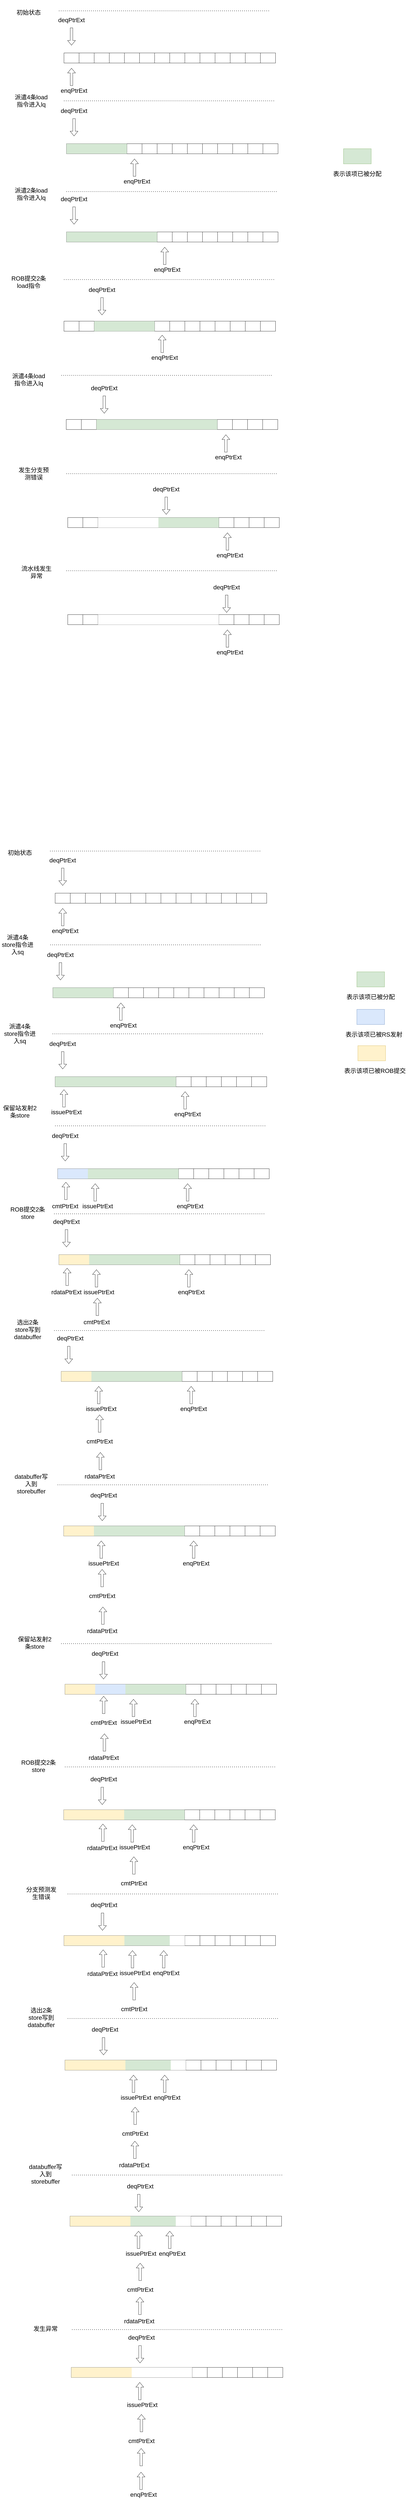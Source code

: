 <mxfile version="20.3.5" type="github">
  <diagram id="Lsw_fDYgIpaV166v-fXl" name="第 1 页">
    <mxGraphModel dx="2946" dy="1591" grid="0" gridSize="10" guides="1" tooltips="1" connect="1" arrows="1" fold="1" page="1" pageScale="1" pageWidth="2339" pageHeight="3300" math="0" shadow="0">
      <root>
        <mxCell id="0" />
        <mxCell id="1" parent="0" />
        <mxCell id="ylRBxWlj7SwvqX3XVw_r-14" value="" style="shape=table;startSize=0;container=1;collapsible=0;childLayout=tableLayout;" vertex="1" parent="1">
          <mxGeometry x="400" y="320" width="840" height="40" as="geometry" />
        </mxCell>
        <mxCell id="ylRBxWlj7SwvqX3XVw_r-15" value="" style="shape=tableRow;horizontal=0;startSize=0;swimlaneHead=0;swimlaneBody=0;top=0;left=0;bottom=0;right=0;collapsible=0;dropTarget=0;fillColor=none;points=[[0,0.5],[1,0.5]];portConstraint=eastwest;" vertex="1" parent="ylRBxWlj7SwvqX3XVw_r-14">
          <mxGeometry width="840" height="40" as="geometry" />
        </mxCell>
        <mxCell id="ylRBxWlj7SwvqX3XVw_r-16" value="" style="shape=partialRectangle;html=1;whiteSpace=wrap;connectable=0;overflow=hidden;fillColor=none;top=0;left=0;bottom=0;right=0;pointerEvents=1;" vertex="1" parent="ylRBxWlj7SwvqX3XVw_r-15">
          <mxGeometry width="60" height="40" as="geometry">
            <mxRectangle width="60" height="40" as="alternateBounds" />
          </mxGeometry>
        </mxCell>
        <mxCell id="ylRBxWlj7SwvqX3XVw_r-17" value="" style="shape=partialRectangle;html=1;whiteSpace=wrap;connectable=0;overflow=hidden;fillColor=none;top=0;left=0;bottom=0;right=0;pointerEvents=1;" vertex="1" parent="ylRBxWlj7SwvqX3XVw_r-15">
          <mxGeometry x="60" width="60" height="40" as="geometry">
            <mxRectangle width="60" height="40" as="alternateBounds" />
          </mxGeometry>
        </mxCell>
        <mxCell id="ylRBxWlj7SwvqX3XVw_r-18" value="" style="shape=partialRectangle;html=1;whiteSpace=wrap;connectable=0;overflow=hidden;fillColor=none;top=0;left=0;bottom=0;right=0;pointerEvents=1;" vertex="1" parent="ylRBxWlj7SwvqX3XVw_r-15">
          <mxGeometry x="120" width="60" height="40" as="geometry">
            <mxRectangle width="60" height="40" as="alternateBounds" />
          </mxGeometry>
        </mxCell>
        <mxCell id="ylRBxWlj7SwvqX3XVw_r-19" value="" style="shape=partialRectangle;html=1;whiteSpace=wrap;connectable=0;overflow=hidden;fillColor=none;top=0;left=0;bottom=0;right=0;pointerEvents=1;" vertex="1" parent="ylRBxWlj7SwvqX3XVw_r-15">
          <mxGeometry x="180" width="60" height="40" as="geometry">
            <mxRectangle width="60" height="40" as="alternateBounds" />
          </mxGeometry>
        </mxCell>
        <mxCell id="ylRBxWlj7SwvqX3XVw_r-20" value="" style="shape=partialRectangle;html=1;whiteSpace=wrap;connectable=0;overflow=hidden;fillColor=none;top=0;left=0;bottom=0;right=0;pointerEvents=1;" vertex="1" parent="ylRBxWlj7SwvqX3XVw_r-15">
          <mxGeometry x="240" width="60" height="40" as="geometry">
            <mxRectangle width="60" height="40" as="alternateBounds" />
          </mxGeometry>
        </mxCell>
        <mxCell id="ylRBxWlj7SwvqX3XVw_r-21" value="" style="shape=partialRectangle;html=1;whiteSpace=wrap;connectable=0;overflow=hidden;fillColor=none;top=0;left=0;bottom=0;right=0;pointerEvents=1;" vertex="1" parent="ylRBxWlj7SwvqX3XVw_r-15">
          <mxGeometry x="300" width="60" height="40" as="geometry">
            <mxRectangle width="60" height="40" as="alternateBounds" />
          </mxGeometry>
        </mxCell>
        <mxCell id="ylRBxWlj7SwvqX3XVw_r-22" value="" style="shape=partialRectangle;html=1;whiteSpace=wrap;connectable=0;overflow=hidden;fillColor=none;top=0;left=0;bottom=0;right=0;pointerEvents=1;" vertex="1" parent="ylRBxWlj7SwvqX3XVw_r-15">
          <mxGeometry x="360" width="60" height="40" as="geometry">
            <mxRectangle width="60" height="40" as="alternateBounds" />
          </mxGeometry>
        </mxCell>
        <mxCell id="ylRBxWlj7SwvqX3XVw_r-23" value="" style="shape=partialRectangle;html=1;whiteSpace=wrap;connectable=0;overflow=hidden;fillColor=none;top=0;left=0;bottom=0;right=0;pointerEvents=1;" vertex="1" parent="ylRBxWlj7SwvqX3XVw_r-15">
          <mxGeometry x="420" width="60" height="40" as="geometry">
            <mxRectangle width="60" height="40" as="alternateBounds" />
          </mxGeometry>
        </mxCell>
        <mxCell id="ylRBxWlj7SwvqX3XVw_r-24" value="" style="shape=partialRectangle;html=1;whiteSpace=wrap;connectable=0;overflow=hidden;fillColor=none;top=0;left=0;bottom=0;right=0;pointerEvents=1;" vertex="1" parent="ylRBxWlj7SwvqX3XVw_r-15">
          <mxGeometry x="480" width="60" height="40" as="geometry">
            <mxRectangle width="60" height="40" as="alternateBounds" />
          </mxGeometry>
        </mxCell>
        <mxCell id="ylRBxWlj7SwvqX3XVw_r-25" value="" style="shape=partialRectangle;html=1;whiteSpace=wrap;connectable=0;overflow=hidden;fillColor=none;top=0;left=0;bottom=0;right=0;pointerEvents=1;" vertex="1" parent="ylRBxWlj7SwvqX3XVw_r-15">
          <mxGeometry x="540" width="60" height="40" as="geometry">
            <mxRectangle width="60" height="40" as="alternateBounds" />
          </mxGeometry>
        </mxCell>
        <mxCell id="ylRBxWlj7SwvqX3XVw_r-26" value="" style="shape=partialRectangle;html=1;whiteSpace=wrap;connectable=0;overflow=hidden;fillColor=none;top=0;left=0;bottom=0;right=0;pointerEvents=1;" vertex="1" parent="ylRBxWlj7SwvqX3XVw_r-15">
          <mxGeometry x="600" width="60" height="40" as="geometry">
            <mxRectangle width="60" height="40" as="alternateBounds" />
          </mxGeometry>
        </mxCell>
        <mxCell id="ylRBxWlj7SwvqX3XVw_r-27" value="" style="shape=partialRectangle;html=1;whiteSpace=wrap;connectable=0;overflow=hidden;fillColor=none;top=0;left=0;bottom=0;right=0;pointerEvents=1;" vertex="1" parent="ylRBxWlj7SwvqX3XVw_r-15">
          <mxGeometry x="660" width="60" height="40" as="geometry">
            <mxRectangle width="60" height="40" as="alternateBounds" />
          </mxGeometry>
        </mxCell>
        <mxCell id="ylRBxWlj7SwvqX3XVw_r-28" value="" style="shape=partialRectangle;html=1;whiteSpace=wrap;connectable=0;overflow=hidden;fillColor=none;top=0;left=0;bottom=0;right=0;pointerEvents=1;" vertex="1" parent="ylRBxWlj7SwvqX3XVw_r-15">
          <mxGeometry x="720" width="60" height="40" as="geometry">
            <mxRectangle width="60" height="40" as="alternateBounds" />
          </mxGeometry>
        </mxCell>
        <mxCell id="ylRBxWlj7SwvqX3XVw_r-29" value="" style="shape=partialRectangle;html=1;whiteSpace=wrap;connectable=0;overflow=hidden;fillColor=none;top=0;left=0;bottom=0;right=0;pointerEvents=1;" vertex="1" parent="ylRBxWlj7SwvqX3XVw_r-15">
          <mxGeometry x="780" width="60" height="40" as="geometry">
            <mxRectangle width="60" height="40" as="alternateBounds" />
          </mxGeometry>
        </mxCell>
        <mxCell id="ylRBxWlj7SwvqX3XVw_r-30" value="" style="shape=flexArrow;endArrow=classic;html=1;rounded=0;" edge="1" parent="1">
          <mxGeometry width="50" height="50" relative="1" as="geometry">
            <mxPoint x="430" y="450" as="sourcePoint" />
            <mxPoint x="430" y="380" as="targetPoint" />
          </mxGeometry>
        </mxCell>
        <mxCell id="ylRBxWlj7SwvqX3XVw_r-31" value="&lt;font style=&quot;font-size: 24px;&quot;&gt;enqPtrExt&lt;/font&gt;" style="text;html=1;strokeColor=none;fillColor=none;align=center;verticalAlign=middle;whiteSpace=wrap;rounded=0;" vertex="1" parent="1">
          <mxGeometry x="380" y="450" width="120" height="40" as="geometry" />
        </mxCell>
        <mxCell id="ylRBxWlj7SwvqX3XVw_r-35" value="" style="group" vertex="1" connectable="0" parent="1">
          <mxGeometry x="370" y="170" width="120" height="120" as="geometry" />
        </mxCell>
        <mxCell id="ylRBxWlj7SwvqX3XVw_r-33" value="" style="shape=flexArrow;endArrow=classic;html=1;rounded=0;fontSize=24;" edge="1" parent="ylRBxWlj7SwvqX3XVw_r-35">
          <mxGeometry width="50" height="50" relative="1" as="geometry">
            <mxPoint x="60" y="50" as="sourcePoint" />
            <mxPoint x="60" y="120" as="targetPoint" />
          </mxGeometry>
        </mxCell>
        <mxCell id="ylRBxWlj7SwvqX3XVw_r-34" value="&lt;font style=&quot;font-size: 24px;&quot;&gt;deqPtrExt&lt;/font&gt;" style="text;html=1;strokeColor=none;fillColor=none;align=center;verticalAlign=middle;whiteSpace=wrap;rounded=0;" vertex="1" parent="ylRBxWlj7SwvqX3XVw_r-35">
          <mxGeometry width="120" height="40" as="geometry" />
        </mxCell>
        <mxCell id="ylRBxWlj7SwvqX3XVw_r-36" value="" style="shape=table;startSize=0;container=1;collapsible=0;childLayout=tableLayout;" vertex="1" parent="1">
          <mxGeometry x="410" y="680" width="840" height="40" as="geometry" />
        </mxCell>
        <mxCell id="ylRBxWlj7SwvqX3XVw_r-37" value="" style="shape=tableRow;horizontal=0;startSize=0;swimlaneHead=0;swimlaneBody=0;top=0;left=0;bottom=0;right=0;collapsible=0;dropTarget=0;fillColor=none;points=[[0,0.5],[1,0.5]];portConstraint=eastwest;" vertex="1" parent="ylRBxWlj7SwvqX3XVw_r-36">
          <mxGeometry width="840" height="40" as="geometry" />
        </mxCell>
        <mxCell id="ylRBxWlj7SwvqX3XVw_r-38" value="" style="shape=partialRectangle;html=1;whiteSpace=wrap;connectable=0;overflow=hidden;fillColor=#d5e8d4;top=0;left=0;bottom=0;right=0;pointerEvents=1;strokeColor=#82b366;" vertex="1" parent="ylRBxWlj7SwvqX3XVw_r-37">
          <mxGeometry width="60" height="40" as="geometry">
            <mxRectangle width="60" height="40" as="alternateBounds" />
          </mxGeometry>
        </mxCell>
        <mxCell id="ylRBxWlj7SwvqX3XVw_r-39" value="" style="shape=partialRectangle;html=1;whiteSpace=wrap;connectable=0;overflow=hidden;fillColor=#d5e8d4;top=0;left=0;bottom=0;right=0;pointerEvents=1;strokeColor=#82b366;" vertex="1" parent="ylRBxWlj7SwvqX3XVw_r-37">
          <mxGeometry x="60" width="60" height="40" as="geometry">
            <mxRectangle width="60" height="40" as="alternateBounds" />
          </mxGeometry>
        </mxCell>
        <mxCell id="ylRBxWlj7SwvqX3XVw_r-40" value="" style="shape=partialRectangle;html=1;whiteSpace=wrap;connectable=0;overflow=hidden;fillColor=#d5e8d4;top=0;left=0;bottom=0;right=0;pointerEvents=1;strokeColor=#82b366;" vertex="1" parent="ylRBxWlj7SwvqX3XVw_r-37">
          <mxGeometry x="120" width="60" height="40" as="geometry">
            <mxRectangle width="60" height="40" as="alternateBounds" />
          </mxGeometry>
        </mxCell>
        <mxCell id="ylRBxWlj7SwvqX3XVw_r-41" value="" style="shape=partialRectangle;html=1;whiteSpace=wrap;connectable=0;overflow=hidden;fillColor=#d5e8d4;top=0;left=0;bottom=0;right=0;pointerEvents=1;strokeColor=#82b366;" vertex="1" parent="ylRBxWlj7SwvqX3XVw_r-37">
          <mxGeometry x="180" width="60" height="40" as="geometry">
            <mxRectangle width="60" height="40" as="alternateBounds" />
          </mxGeometry>
        </mxCell>
        <mxCell id="ylRBxWlj7SwvqX3XVw_r-42" value="" style="shape=partialRectangle;html=1;whiteSpace=wrap;connectable=0;overflow=hidden;fillColor=none;top=0;left=0;bottom=0;right=0;pointerEvents=1;" vertex="1" parent="ylRBxWlj7SwvqX3XVw_r-37">
          <mxGeometry x="240" width="60" height="40" as="geometry">
            <mxRectangle width="60" height="40" as="alternateBounds" />
          </mxGeometry>
        </mxCell>
        <mxCell id="ylRBxWlj7SwvqX3XVw_r-43" value="" style="shape=partialRectangle;html=1;whiteSpace=wrap;connectable=0;overflow=hidden;fillColor=none;top=0;left=0;bottom=0;right=0;pointerEvents=1;" vertex="1" parent="ylRBxWlj7SwvqX3XVw_r-37">
          <mxGeometry x="300" width="60" height="40" as="geometry">
            <mxRectangle width="60" height="40" as="alternateBounds" />
          </mxGeometry>
        </mxCell>
        <mxCell id="ylRBxWlj7SwvqX3XVw_r-44" value="" style="shape=partialRectangle;html=1;whiteSpace=wrap;connectable=0;overflow=hidden;fillColor=none;top=0;left=0;bottom=0;right=0;pointerEvents=1;" vertex="1" parent="ylRBxWlj7SwvqX3XVw_r-37">
          <mxGeometry x="360" width="60" height="40" as="geometry">
            <mxRectangle width="60" height="40" as="alternateBounds" />
          </mxGeometry>
        </mxCell>
        <mxCell id="ylRBxWlj7SwvqX3XVw_r-45" value="" style="shape=partialRectangle;html=1;whiteSpace=wrap;connectable=0;overflow=hidden;fillColor=none;top=0;left=0;bottom=0;right=0;pointerEvents=1;" vertex="1" parent="ylRBxWlj7SwvqX3XVw_r-37">
          <mxGeometry x="420" width="60" height="40" as="geometry">
            <mxRectangle width="60" height="40" as="alternateBounds" />
          </mxGeometry>
        </mxCell>
        <mxCell id="ylRBxWlj7SwvqX3XVw_r-46" value="" style="shape=partialRectangle;html=1;whiteSpace=wrap;connectable=0;overflow=hidden;fillColor=none;top=0;left=0;bottom=0;right=0;pointerEvents=1;" vertex="1" parent="ylRBxWlj7SwvqX3XVw_r-37">
          <mxGeometry x="480" width="60" height="40" as="geometry">
            <mxRectangle width="60" height="40" as="alternateBounds" />
          </mxGeometry>
        </mxCell>
        <mxCell id="ylRBxWlj7SwvqX3XVw_r-47" value="" style="shape=partialRectangle;html=1;whiteSpace=wrap;connectable=0;overflow=hidden;fillColor=none;top=0;left=0;bottom=0;right=0;pointerEvents=1;" vertex="1" parent="ylRBxWlj7SwvqX3XVw_r-37">
          <mxGeometry x="540" width="60" height="40" as="geometry">
            <mxRectangle width="60" height="40" as="alternateBounds" />
          </mxGeometry>
        </mxCell>
        <mxCell id="ylRBxWlj7SwvqX3XVw_r-48" value="" style="shape=partialRectangle;html=1;whiteSpace=wrap;connectable=0;overflow=hidden;fillColor=none;top=0;left=0;bottom=0;right=0;pointerEvents=1;" vertex="1" parent="ylRBxWlj7SwvqX3XVw_r-37">
          <mxGeometry x="600" width="60" height="40" as="geometry">
            <mxRectangle width="60" height="40" as="alternateBounds" />
          </mxGeometry>
        </mxCell>
        <mxCell id="ylRBxWlj7SwvqX3XVw_r-49" value="" style="shape=partialRectangle;html=1;whiteSpace=wrap;connectable=0;overflow=hidden;fillColor=none;top=0;left=0;bottom=0;right=0;pointerEvents=1;" vertex="1" parent="ylRBxWlj7SwvqX3XVw_r-37">
          <mxGeometry x="660" width="60" height="40" as="geometry">
            <mxRectangle width="60" height="40" as="alternateBounds" />
          </mxGeometry>
        </mxCell>
        <mxCell id="ylRBxWlj7SwvqX3XVw_r-50" value="" style="shape=partialRectangle;html=1;whiteSpace=wrap;connectable=0;overflow=hidden;fillColor=none;top=0;left=0;bottom=0;right=0;pointerEvents=1;" vertex="1" parent="ylRBxWlj7SwvqX3XVw_r-37">
          <mxGeometry x="720" width="60" height="40" as="geometry">
            <mxRectangle width="60" height="40" as="alternateBounds" />
          </mxGeometry>
        </mxCell>
        <mxCell id="ylRBxWlj7SwvqX3XVw_r-51" value="" style="shape=partialRectangle;html=1;whiteSpace=wrap;connectable=0;overflow=hidden;fillColor=none;top=0;left=0;bottom=0;right=0;pointerEvents=1;" vertex="1" parent="ylRBxWlj7SwvqX3XVw_r-37">
          <mxGeometry x="780" width="60" height="40" as="geometry">
            <mxRectangle width="60" height="40" as="alternateBounds" />
          </mxGeometry>
        </mxCell>
        <mxCell id="ylRBxWlj7SwvqX3XVw_r-52" value="" style="shape=flexArrow;endArrow=classic;html=1;rounded=0;" edge="1" parent="1">
          <mxGeometry width="50" height="50" relative="1" as="geometry">
            <mxPoint x="680" y="810" as="sourcePoint" />
            <mxPoint x="680" y="740" as="targetPoint" />
          </mxGeometry>
        </mxCell>
        <mxCell id="ylRBxWlj7SwvqX3XVw_r-53" value="&lt;font style=&quot;font-size: 24px;&quot;&gt;enqPtrExt&lt;/font&gt;" style="text;html=1;strokeColor=none;fillColor=none;align=center;verticalAlign=middle;whiteSpace=wrap;rounded=0;" vertex="1" parent="1">
          <mxGeometry x="630" y="810" width="120" height="40" as="geometry" />
        </mxCell>
        <mxCell id="ylRBxWlj7SwvqX3XVw_r-54" value="" style="group" vertex="1" connectable="0" parent="1">
          <mxGeometry x="380" y="530" width="120" height="120" as="geometry" />
        </mxCell>
        <mxCell id="ylRBxWlj7SwvqX3XVw_r-55" value="" style="shape=flexArrow;endArrow=classic;html=1;rounded=0;fontSize=24;" edge="1" parent="ylRBxWlj7SwvqX3XVw_r-54">
          <mxGeometry width="50" height="50" relative="1" as="geometry">
            <mxPoint x="60" y="50" as="sourcePoint" />
            <mxPoint x="60" y="120" as="targetPoint" />
          </mxGeometry>
        </mxCell>
        <mxCell id="ylRBxWlj7SwvqX3XVw_r-56" value="&lt;font style=&quot;font-size: 24px;&quot;&gt;deqPtrExt&lt;/font&gt;" style="text;html=1;strokeColor=none;fillColor=none;align=center;verticalAlign=middle;whiteSpace=wrap;rounded=0;" vertex="1" parent="ylRBxWlj7SwvqX3XVw_r-54">
          <mxGeometry width="120" height="40" as="geometry" />
        </mxCell>
        <mxCell id="ylRBxWlj7SwvqX3XVw_r-57" value="" style="endArrow=none;dashed=1;html=1;dashPattern=1 3;strokeWidth=2;rounded=0;fontSize=24;" edge="1" parent="1">
          <mxGeometry width="50" height="50" relative="1" as="geometry">
            <mxPoint x="400" y="510" as="sourcePoint" />
            <mxPoint x="1240" y="510" as="targetPoint" />
          </mxGeometry>
        </mxCell>
        <mxCell id="ylRBxWlj7SwvqX3XVw_r-58" value="" style="shape=table;startSize=0;container=1;collapsible=0;childLayout=tableLayout;" vertex="1" parent="1">
          <mxGeometry x="410" y="1030" width="840" height="40" as="geometry" />
        </mxCell>
        <mxCell id="ylRBxWlj7SwvqX3XVw_r-59" value="" style="shape=tableRow;horizontal=0;startSize=0;swimlaneHead=0;swimlaneBody=0;top=0;left=0;bottom=0;right=0;collapsible=0;dropTarget=0;fillColor=none;points=[[0,0.5],[1,0.5]];portConstraint=eastwest;" vertex="1" parent="ylRBxWlj7SwvqX3XVw_r-58">
          <mxGeometry width="840" height="40" as="geometry" />
        </mxCell>
        <mxCell id="ylRBxWlj7SwvqX3XVw_r-60" value="" style="shape=partialRectangle;html=1;whiteSpace=wrap;connectable=0;overflow=hidden;fillColor=#d5e8d4;top=0;left=0;bottom=0;right=0;pointerEvents=1;strokeColor=#82b366;" vertex="1" parent="ylRBxWlj7SwvqX3XVw_r-59">
          <mxGeometry width="60" height="40" as="geometry">
            <mxRectangle width="60" height="40" as="alternateBounds" />
          </mxGeometry>
        </mxCell>
        <mxCell id="ylRBxWlj7SwvqX3XVw_r-61" value="" style="shape=partialRectangle;html=1;whiteSpace=wrap;connectable=0;overflow=hidden;fillColor=#d5e8d4;top=0;left=0;bottom=0;right=0;pointerEvents=1;strokeColor=#82b366;" vertex="1" parent="ylRBxWlj7SwvqX3XVw_r-59">
          <mxGeometry x="60" width="60" height="40" as="geometry">
            <mxRectangle width="60" height="40" as="alternateBounds" />
          </mxGeometry>
        </mxCell>
        <mxCell id="ylRBxWlj7SwvqX3XVw_r-62" value="" style="shape=partialRectangle;html=1;whiteSpace=wrap;connectable=0;overflow=hidden;fillColor=#d5e8d4;top=0;left=0;bottom=0;right=0;pointerEvents=1;strokeColor=#82b366;" vertex="1" parent="ylRBxWlj7SwvqX3XVw_r-59">
          <mxGeometry x="120" width="60" height="40" as="geometry">
            <mxRectangle width="60" height="40" as="alternateBounds" />
          </mxGeometry>
        </mxCell>
        <mxCell id="ylRBxWlj7SwvqX3XVw_r-63" value="" style="shape=partialRectangle;html=1;whiteSpace=wrap;connectable=0;overflow=hidden;fillColor=#d5e8d4;top=0;left=0;bottom=0;right=0;pointerEvents=1;strokeColor=#82b366;" vertex="1" parent="ylRBxWlj7SwvqX3XVw_r-59">
          <mxGeometry x="180" width="60" height="40" as="geometry">
            <mxRectangle width="60" height="40" as="alternateBounds" />
          </mxGeometry>
        </mxCell>
        <mxCell id="ylRBxWlj7SwvqX3XVw_r-64" value="" style="shape=partialRectangle;html=1;whiteSpace=wrap;connectable=0;overflow=hidden;fillColor=#d5e8d4;top=0;left=0;bottom=0;right=0;pointerEvents=1;strokeColor=#82b366;" vertex="1" parent="ylRBxWlj7SwvqX3XVw_r-59">
          <mxGeometry x="240" width="60" height="40" as="geometry">
            <mxRectangle width="60" height="40" as="alternateBounds" />
          </mxGeometry>
        </mxCell>
        <mxCell id="ylRBxWlj7SwvqX3XVw_r-65" value="" style="shape=partialRectangle;html=1;whiteSpace=wrap;connectable=0;overflow=hidden;fillColor=#d5e8d4;top=0;left=0;bottom=0;right=0;pointerEvents=1;strokeColor=#82b366;" vertex="1" parent="ylRBxWlj7SwvqX3XVw_r-59">
          <mxGeometry x="300" width="60" height="40" as="geometry">
            <mxRectangle width="60" height="40" as="alternateBounds" />
          </mxGeometry>
        </mxCell>
        <mxCell id="ylRBxWlj7SwvqX3XVw_r-66" value="" style="shape=partialRectangle;html=1;whiteSpace=wrap;connectable=0;overflow=hidden;fillColor=none;top=0;left=0;bottom=0;right=0;pointerEvents=1;" vertex="1" parent="ylRBxWlj7SwvqX3XVw_r-59">
          <mxGeometry x="360" width="60" height="40" as="geometry">
            <mxRectangle width="60" height="40" as="alternateBounds" />
          </mxGeometry>
        </mxCell>
        <mxCell id="ylRBxWlj7SwvqX3XVw_r-67" value="" style="shape=partialRectangle;html=1;whiteSpace=wrap;connectable=0;overflow=hidden;fillColor=none;top=0;left=0;bottom=0;right=0;pointerEvents=1;" vertex="1" parent="ylRBxWlj7SwvqX3XVw_r-59">
          <mxGeometry x="420" width="60" height="40" as="geometry">
            <mxRectangle width="60" height="40" as="alternateBounds" />
          </mxGeometry>
        </mxCell>
        <mxCell id="ylRBxWlj7SwvqX3XVw_r-68" value="" style="shape=partialRectangle;html=1;whiteSpace=wrap;connectable=0;overflow=hidden;fillColor=none;top=0;left=0;bottom=0;right=0;pointerEvents=1;" vertex="1" parent="ylRBxWlj7SwvqX3XVw_r-59">
          <mxGeometry x="480" width="60" height="40" as="geometry">
            <mxRectangle width="60" height="40" as="alternateBounds" />
          </mxGeometry>
        </mxCell>
        <mxCell id="ylRBxWlj7SwvqX3XVw_r-69" value="" style="shape=partialRectangle;html=1;whiteSpace=wrap;connectable=0;overflow=hidden;fillColor=none;top=0;left=0;bottom=0;right=0;pointerEvents=1;" vertex="1" parent="ylRBxWlj7SwvqX3XVw_r-59">
          <mxGeometry x="540" width="60" height="40" as="geometry">
            <mxRectangle width="60" height="40" as="alternateBounds" />
          </mxGeometry>
        </mxCell>
        <mxCell id="ylRBxWlj7SwvqX3XVw_r-70" value="" style="shape=partialRectangle;html=1;whiteSpace=wrap;connectable=0;overflow=hidden;fillColor=none;top=0;left=0;bottom=0;right=0;pointerEvents=1;" vertex="1" parent="ylRBxWlj7SwvqX3XVw_r-59">
          <mxGeometry x="600" width="60" height="40" as="geometry">
            <mxRectangle width="60" height="40" as="alternateBounds" />
          </mxGeometry>
        </mxCell>
        <mxCell id="ylRBxWlj7SwvqX3XVw_r-71" value="" style="shape=partialRectangle;html=1;whiteSpace=wrap;connectable=0;overflow=hidden;fillColor=none;top=0;left=0;bottom=0;right=0;pointerEvents=1;" vertex="1" parent="ylRBxWlj7SwvqX3XVw_r-59">
          <mxGeometry x="660" width="60" height="40" as="geometry">
            <mxRectangle width="60" height="40" as="alternateBounds" />
          </mxGeometry>
        </mxCell>
        <mxCell id="ylRBxWlj7SwvqX3XVw_r-72" value="" style="shape=partialRectangle;html=1;whiteSpace=wrap;connectable=0;overflow=hidden;fillColor=none;top=0;left=0;bottom=0;right=0;pointerEvents=1;" vertex="1" parent="ylRBxWlj7SwvqX3XVw_r-59">
          <mxGeometry x="720" width="60" height="40" as="geometry">
            <mxRectangle width="60" height="40" as="alternateBounds" />
          </mxGeometry>
        </mxCell>
        <mxCell id="ylRBxWlj7SwvqX3XVw_r-73" value="" style="shape=partialRectangle;html=1;whiteSpace=wrap;connectable=0;overflow=hidden;fillColor=none;top=0;left=0;bottom=0;right=0;pointerEvents=1;" vertex="1" parent="ylRBxWlj7SwvqX3XVw_r-59">
          <mxGeometry x="780" width="60" height="40" as="geometry">
            <mxRectangle width="60" height="40" as="alternateBounds" />
          </mxGeometry>
        </mxCell>
        <mxCell id="ylRBxWlj7SwvqX3XVw_r-74" value="" style="shape=flexArrow;endArrow=classic;html=1;rounded=0;" edge="1" parent="1">
          <mxGeometry width="50" height="50" relative="1" as="geometry">
            <mxPoint x="800" y="1160" as="sourcePoint" />
            <mxPoint x="800" y="1090" as="targetPoint" />
          </mxGeometry>
        </mxCell>
        <mxCell id="ylRBxWlj7SwvqX3XVw_r-75" value="&lt;font style=&quot;font-size: 24px;&quot;&gt;enqPtrExt&lt;/font&gt;" style="text;html=1;strokeColor=none;fillColor=none;align=center;verticalAlign=middle;whiteSpace=wrap;rounded=0;" vertex="1" parent="1">
          <mxGeometry x="750" y="1160" width="120" height="40" as="geometry" />
        </mxCell>
        <mxCell id="ylRBxWlj7SwvqX3XVw_r-76" value="" style="group" vertex="1" connectable="0" parent="1">
          <mxGeometry x="380" y="880" width="120" height="120" as="geometry" />
        </mxCell>
        <mxCell id="ylRBxWlj7SwvqX3XVw_r-77" value="" style="shape=flexArrow;endArrow=classic;html=1;rounded=0;fontSize=24;" edge="1" parent="ylRBxWlj7SwvqX3XVw_r-76">
          <mxGeometry width="50" height="50" relative="1" as="geometry">
            <mxPoint x="60" y="50" as="sourcePoint" />
            <mxPoint x="60" y="120" as="targetPoint" />
          </mxGeometry>
        </mxCell>
        <mxCell id="ylRBxWlj7SwvqX3XVw_r-78" value="&lt;font style=&quot;font-size: 24px;&quot;&gt;deqPtrExt&lt;/font&gt;" style="text;html=1;strokeColor=none;fillColor=none;align=center;verticalAlign=middle;whiteSpace=wrap;rounded=0;" vertex="1" parent="ylRBxWlj7SwvqX3XVw_r-76">
          <mxGeometry width="120" height="40" as="geometry" />
        </mxCell>
        <mxCell id="ylRBxWlj7SwvqX3XVw_r-79" value="" style="endArrow=none;dashed=1;html=1;dashPattern=1 3;strokeWidth=2;rounded=0;fontSize=24;" edge="1" parent="1">
          <mxGeometry width="50" height="50" relative="1" as="geometry">
            <mxPoint x="410" y="870" as="sourcePoint" />
            <mxPoint x="1250" y="870" as="targetPoint" />
          </mxGeometry>
        </mxCell>
        <mxCell id="ylRBxWlj7SwvqX3XVw_r-80" value="派遣4条load指令进入lq" style="text;html=1;strokeColor=none;fillColor=none;align=center;verticalAlign=middle;whiteSpace=wrap;rounded=0;fontSize=24;" vertex="1" parent="1">
          <mxGeometry x="200" y="460" width="140" height="100" as="geometry" />
        </mxCell>
        <mxCell id="ylRBxWlj7SwvqX3XVw_r-81" value="派遣2条load指令进入lq" style="text;html=1;strokeColor=none;fillColor=none;align=center;verticalAlign=middle;whiteSpace=wrap;rounded=0;fontSize=24;" vertex="1" parent="1">
          <mxGeometry x="200" y="830" width="140" height="100" as="geometry" />
        </mxCell>
        <mxCell id="ylRBxWlj7SwvqX3XVw_r-123" value="" style="shape=flexArrow;endArrow=classic;html=1;rounded=0;" edge="1" parent="1">
          <mxGeometry width="50" height="50" relative="1" as="geometry">
            <mxPoint x="790" y="1509" as="sourcePoint" />
            <mxPoint x="790" y="1439" as="targetPoint" />
          </mxGeometry>
        </mxCell>
        <mxCell id="ylRBxWlj7SwvqX3XVw_r-124" value="&lt;font style=&quot;font-size: 24px;&quot;&gt;enqPtrExt&lt;/font&gt;" style="text;html=1;strokeColor=none;fillColor=none;align=center;verticalAlign=middle;whiteSpace=wrap;rounded=0;" vertex="1" parent="1">
          <mxGeometry x="740" y="1509" width="120" height="40" as="geometry" />
        </mxCell>
        <mxCell id="ylRBxWlj7SwvqX3XVw_r-125" value="" style="group" vertex="1" connectable="0" parent="1">
          <mxGeometry x="491" y="1240" width="120" height="120" as="geometry" />
        </mxCell>
        <mxCell id="ylRBxWlj7SwvqX3XVw_r-126" value="" style="shape=flexArrow;endArrow=classic;html=1;rounded=0;fontSize=24;" edge="1" parent="ylRBxWlj7SwvqX3XVw_r-125">
          <mxGeometry width="50" height="50" relative="1" as="geometry">
            <mxPoint x="60" y="50" as="sourcePoint" />
            <mxPoint x="60" y="120" as="targetPoint" />
          </mxGeometry>
        </mxCell>
        <mxCell id="ylRBxWlj7SwvqX3XVw_r-127" value="&lt;font style=&quot;font-size: 24px;&quot;&gt;deqPtrExt&lt;/font&gt;" style="text;html=1;strokeColor=none;fillColor=none;align=center;verticalAlign=middle;whiteSpace=wrap;rounded=0;" vertex="1" parent="ylRBxWlj7SwvqX3XVw_r-125">
          <mxGeometry width="120" height="40" as="geometry" />
        </mxCell>
        <mxCell id="ylRBxWlj7SwvqX3XVw_r-128" value="" style="endArrow=none;dashed=1;html=1;dashPattern=1 3;strokeWidth=2;rounded=0;fontSize=24;" edge="1" parent="1">
          <mxGeometry width="50" height="50" relative="1" as="geometry">
            <mxPoint x="400" y="1219" as="sourcePoint" />
            <mxPoint x="1240" y="1219" as="targetPoint" />
          </mxGeometry>
        </mxCell>
        <mxCell id="ylRBxWlj7SwvqX3XVw_r-129" value="ROB提交2条load指令" style="text;html=1;strokeColor=none;fillColor=none;align=center;verticalAlign=middle;whiteSpace=wrap;rounded=0;fontSize=24;" vertex="1" parent="1">
          <mxGeometry x="190" y="1179" width="140" height="100" as="geometry" />
        </mxCell>
        <mxCell id="ylRBxWlj7SwvqX3XVw_r-130" value="初始状态" style="text;html=1;strokeColor=none;fillColor=none;align=center;verticalAlign=middle;whiteSpace=wrap;rounded=0;fontSize=24;" vertex="1" parent="1">
          <mxGeometry x="190" y="110" width="140" height="100" as="geometry" />
        </mxCell>
        <mxCell id="ylRBxWlj7SwvqX3XVw_r-131" value="" style="rounded=0;whiteSpace=wrap;html=1;fontSize=24;fillColor=#d5e8d4;strokeColor=#82b366;" vertex="1" parent="1">
          <mxGeometry x="1510" y="700" width="110" height="60" as="geometry" />
        </mxCell>
        <mxCell id="ylRBxWlj7SwvqX3XVw_r-132" value="表示该项已被分配" style="text;html=1;strokeColor=none;fillColor=none;align=center;verticalAlign=middle;whiteSpace=wrap;rounded=0;fontSize=24;" vertex="1" parent="1">
          <mxGeometry x="1460" y="770" width="210" height="60" as="geometry" />
        </mxCell>
        <mxCell id="ylRBxWlj7SwvqX3XVw_r-133" value="" style="endArrow=none;dashed=1;html=1;dashPattern=1 3;strokeWidth=2;rounded=0;fontSize=24;" edge="1" parent="1">
          <mxGeometry width="50" height="50" relative="1" as="geometry">
            <mxPoint x="380" y="153" as="sourcePoint" />
            <mxPoint x="1220" y="153" as="targetPoint" />
          </mxGeometry>
        </mxCell>
        <mxCell id="ylRBxWlj7SwvqX3XVw_r-134" value="" style="shape=table;startSize=0;container=1;collapsible=0;childLayout=tableLayout;" vertex="1" parent="1">
          <mxGeometry x="400" y="1384" width="840" height="39.881" as="geometry" />
        </mxCell>
        <mxCell id="ylRBxWlj7SwvqX3XVw_r-135" value="" style="shape=tableRow;horizontal=0;startSize=0;swimlaneHead=0;swimlaneBody=0;top=0;left=0;bottom=0;right=0;collapsible=0;dropTarget=0;fillColor=none;points=[[0,0.5],[1,0.5]];portConstraint=eastwest;" vertex="1" parent="ylRBxWlj7SwvqX3XVw_r-134">
          <mxGeometry width="840" height="40" as="geometry" />
        </mxCell>
        <mxCell id="ylRBxWlj7SwvqX3XVw_r-136" value="" style="shape=partialRectangle;html=1;whiteSpace=wrap;connectable=0;overflow=hidden;fillColor=none;top=0;left=0;bottom=0;right=0;pointerEvents=1;" vertex="1" parent="ylRBxWlj7SwvqX3XVw_r-135">
          <mxGeometry width="60" height="40" as="geometry">
            <mxRectangle width="60" height="40" as="alternateBounds" />
          </mxGeometry>
        </mxCell>
        <mxCell id="ylRBxWlj7SwvqX3XVw_r-137" value="" style="shape=partialRectangle;html=1;whiteSpace=wrap;connectable=0;overflow=hidden;fillColor=none;top=0;left=0;bottom=0;right=0;pointerEvents=1;" vertex="1" parent="ylRBxWlj7SwvqX3XVw_r-135">
          <mxGeometry x="60" width="60" height="40" as="geometry">
            <mxRectangle width="60" height="40" as="alternateBounds" />
          </mxGeometry>
        </mxCell>
        <mxCell id="ylRBxWlj7SwvqX3XVw_r-138" value="" style="shape=partialRectangle;html=1;whiteSpace=wrap;connectable=0;overflow=hidden;fillColor=#d5e8d4;top=0;left=0;bottom=0;right=0;pointerEvents=1;strokeColor=#82b366;" vertex="1" parent="ylRBxWlj7SwvqX3XVw_r-135">
          <mxGeometry x="120" width="60" height="40" as="geometry">
            <mxRectangle width="60" height="40" as="alternateBounds" />
          </mxGeometry>
        </mxCell>
        <mxCell id="ylRBxWlj7SwvqX3XVw_r-139" value="" style="shape=partialRectangle;html=1;whiteSpace=wrap;connectable=0;overflow=hidden;fillColor=#d5e8d4;top=0;left=0;bottom=0;right=0;pointerEvents=1;strokeColor=#82b366;" vertex="1" parent="ylRBxWlj7SwvqX3XVw_r-135">
          <mxGeometry x="180" width="60" height="40" as="geometry">
            <mxRectangle width="60" height="40" as="alternateBounds" />
          </mxGeometry>
        </mxCell>
        <mxCell id="ylRBxWlj7SwvqX3XVw_r-140" value="" style="shape=partialRectangle;html=1;whiteSpace=wrap;connectable=0;overflow=hidden;fillColor=#d5e8d4;top=0;left=0;bottom=0;right=0;pointerEvents=1;strokeColor=#82b366;" vertex="1" parent="ylRBxWlj7SwvqX3XVw_r-135">
          <mxGeometry x="240" width="60" height="40" as="geometry">
            <mxRectangle width="60" height="40" as="alternateBounds" />
          </mxGeometry>
        </mxCell>
        <mxCell id="ylRBxWlj7SwvqX3XVw_r-141" value="" style="shape=partialRectangle;html=1;whiteSpace=wrap;connectable=0;overflow=hidden;fillColor=#d5e8d4;top=0;left=0;bottom=0;right=0;pointerEvents=1;strokeColor=#82b366;" vertex="1" parent="ylRBxWlj7SwvqX3XVw_r-135">
          <mxGeometry x="300" width="60" height="40" as="geometry">
            <mxRectangle width="60" height="40" as="alternateBounds" />
          </mxGeometry>
        </mxCell>
        <mxCell id="ylRBxWlj7SwvqX3XVw_r-142" value="" style="shape=partialRectangle;html=1;whiteSpace=wrap;connectable=0;overflow=hidden;fillColor=none;top=0;left=0;bottom=0;right=0;pointerEvents=1;" vertex="1" parent="ylRBxWlj7SwvqX3XVw_r-135">
          <mxGeometry x="360" width="60" height="40" as="geometry">
            <mxRectangle width="60" height="40" as="alternateBounds" />
          </mxGeometry>
        </mxCell>
        <mxCell id="ylRBxWlj7SwvqX3XVw_r-143" value="" style="shape=partialRectangle;html=1;whiteSpace=wrap;connectable=0;overflow=hidden;fillColor=none;top=0;left=0;bottom=0;right=0;pointerEvents=1;" vertex="1" parent="ylRBxWlj7SwvqX3XVw_r-135">
          <mxGeometry x="420" width="60" height="40" as="geometry">
            <mxRectangle width="60" height="40" as="alternateBounds" />
          </mxGeometry>
        </mxCell>
        <mxCell id="ylRBxWlj7SwvqX3XVw_r-144" value="" style="shape=partialRectangle;html=1;whiteSpace=wrap;connectable=0;overflow=hidden;fillColor=none;top=0;left=0;bottom=0;right=0;pointerEvents=1;" vertex="1" parent="ylRBxWlj7SwvqX3XVw_r-135">
          <mxGeometry x="480" width="60" height="40" as="geometry">
            <mxRectangle width="60" height="40" as="alternateBounds" />
          </mxGeometry>
        </mxCell>
        <mxCell id="ylRBxWlj7SwvqX3XVw_r-145" value="" style="shape=partialRectangle;html=1;whiteSpace=wrap;connectable=0;overflow=hidden;fillColor=none;top=0;left=0;bottom=0;right=0;pointerEvents=1;" vertex="1" parent="ylRBxWlj7SwvqX3XVw_r-135">
          <mxGeometry x="540" width="60" height="40" as="geometry">
            <mxRectangle width="60" height="40" as="alternateBounds" />
          </mxGeometry>
        </mxCell>
        <mxCell id="ylRBxWlj7SwvqX3XVw_r-146" value="" style="shape=partialRectangle;html=1;whiteSpace=wrap;connectable=0;overflow=hidden;fillColor=none;top=0;left=0;bottom=0;right=0;pointerEvents=1;" vertex="1" parent="ylRBxWlj7SwvqX3XVw_r-135">
          <mxGeometry x="600" width="60" height="40" as="geometry">
            <mxRectangle width="60" height="40" as="alternateBounds" />
          </mxGeometry>
        </mxCell>
        <mxCell id="ylRBxWlj7SwvqX3XVw_r-147" value="" style="shape=partialRectangle;html=1;whiteSpace=wrap;connectable=0;overflow=hidden;fillColor=none;top=0;left=0;bottom=0;right=0;pointerEvents=1;" vertex="1" parent="ylRBxWlj7SwvqX3XVw_r-135">
          <mxGeometry x="660" width="60" height="40" as="geometry">
            <mxRectangle width="60" height="40" as="alternateBounds" />
          </mxGeometry>
        </mxCell>
        <mxCell id="ylRBxWlj7SwvqX3XVw_r-148" value="" style="shape=partialRectangle;html=1;whiteSpace=wrap;connectable=0;overflow=hidden;fillColor=none;top=0;left=0;bottom=0;right=0;pointerEvents=1;" vertex="1" parent="ylRBxWlj7SwvqX3XVw_r-135">
          <mxGeometry x="720" width="60" height="40" as="geometry">
            <mxRectangle width="60" height="40" as="alternateBounds" />
          </mxGeometry>
        </mxCell>
        <mxCell id="ylRBxWlj7SwvqX3XVw_r-149" value="" style="shape=partialRectangle;html=1;whiteSpace=wrap;connectable=0;overflow=hidden;fillColor=none;top=0;left=0;bottom=0;right=0;pointerEvents=1;" vertex="1" parent="ylRBxWlj7SwvqX3XVw_r-135">
          <mxGeometry x="780" width="60" height="40" as="geometry">
            <mxRectangle width="60" height="40" as="alternateBounds" />
          </mxGeometry>
        </mxCell>
        <mxCell id="ylRBxWlj7SwvqX3XVw_r-154" value="" style="endArrow=none;dashed=1;html=1;dashPattern=1 3;strokeWidth=2;rounded=0;fontSize=24;" edge="1" parent="1">
          <mxGeometry width="50" height="50" relative="1" as="geometry">
            <mxPoint x="390" y="1599" as="sourcePoint" />
            <mxPoint x="1230" y="1599" as="targetPoint" />
          </mxGeometry>
        </mxCell>
        <mxCell id="ylRBxWlj7SwvqX3XVw_r-155" value="派遣4条load指令进入lq" style="text;html=1;strokeColor=none;fillColor=none;align=center;verticalAlign=middle;whiteSpace=wrap;rounded=0;fontSize=24;" vertex="1" parent="1">
          <mxGeometry x="190" y="1566" width="140" height="100" as="geometry" />
        </mxCell>
        <mxCell id="ylRBxWlj7SwvqX3XVw_r-157" value="" style="shape=flexArrow;endArrow=classic;html=1;rounded=0;" edge="1" parent="1">
          <mxGeometry width="50" height="50" relative="1" as="geometry">
            <mxPoint x="1043" y="1904" as="sourcePoint" />
            <mxPoint x="1043" y="1834" as="targetPoint" />
          </mxGeometry>
        </mxCell>
        <mxCell id="ylRBxWlj7SwvqX3XVw_r-158" value="&lt;font style=&quot;font-size: 24px;&quot;&gt;enqPtrExt&lt;/font&gt;" style="text;html=1;strokeColor=none;fillColor=none;align=center;verticalAlign=middle;whiteSpace=wrap;rounded=0;" vertex="1" parent="1">
          <mxGeometry x="993" y="1904" width="120" height="40" as="geometry" />
        </mxCell>
        <mxCell id="ylRBxWlj7SwvqX3XVw_r-159" value="" style="group" vertex="1" connectable="0" parent="1">
          <mxGeometry x="500" y="1630" width="120" height="120" as="geometry" />
        </mxCell>
        <mxCell id="ylRBxWlj7SwvqX3XVw_r-160" value="" style="shape=flexArrow;endArrow=classic;html=1;rounded=0;fontSize=24;" edge="1" parent="ylRBxWlj7SwvqX3XVw_r-159">
          <mxGeometry width="50" height="50" relative="1" as="geometry">
            <mxPoint x="60" y="50" as="sourcePoint" />
            <mxPoint x="60" y="120" as="targetPoint" />
          </mxGeometry>
        </mxCell>
        <mxCell id="ylRBxWlj7SwvqX3XVw_r-161" value="&lt;font style=&quot;font-size: 24px;&quot;&gt;deqPtrExt&lt;/font&gt;" style="text;html=1;strokeColor=none;fillColor=none;align=center;verticalAlign=middle;whiteSpace=wrap;rounded=0;" vertex="1" parent="ylRBxWlj7SwvqX3XVw_r-159">
          <mxGeometry width="120" height="40" as="geometry" />
        </mxCell>
        <mxCell id="ylRBxWlj7SwvqX3XVw_r-162" value="" style="shape=table;startSize=0;container=1;collapsible=0;childLayout=tableLayout;" vertex="1" parent="1">
          <mxGeometry x="409" y="1774" width="840" height="39.881" as="geometry" />
        </mxCell>
        <mxCell id="ylRBxWlj7SwvqX3XVw_r-163" value="" style="shape=tableRow;horizontal=0;startSize=0;swimlaneHead=0;swimlaneBody=0;top=0;left=0;bottom=0;right=0;collapsible=0;dropTarget=0;fillColor=none;points=[[0,0.5],[1,0.5]];portConstraint=eastwest;" vertex="1" parent="ylRBxWlj7SwvqX3XVw_r-162">
          <mxGeometry width="840" height="40" as="geometry" />
        </mxCell>
        <mxCell id="ylRBxWlj7SwvqX3XVw_r-164" value="" style="shape=partialRectangle;html=1;whiteSpace=wrap;connectable=0;overflow=hidden;fillColor=none;top=0;left=0;bottom=0;right=0;pointerEvents=1;" vertex="1" parent="ylRBxWlj7SwvqX3XVw_r-163">
          <mxGeometry width="60" height="40" as="geometry">
            <mxRectangle width="60" height="40" as="alternateBounds" />
          </mxGeometry>
        </mxCell>
        <mxCell id="ylRBxWlj7SwvqX3XVw_r-165" value="" style="shape=partialRectangle;html=1;whiteSpace=wrap;connectable=0;overflow=hidden;fillColor=none;top=0;left=0;bottom=0;right=0;pointerEvents=1;" vertex="1" parent="ylRBxWlj7SwvqX3XVw_r-163">
          <mxGeometry x="60" width="60" height="40" as="geometry">
            <mxRectangle width="60" height="40" as="alternateBounds" />
          </mxGeometry>
        </mxCell>
        <mxCell id="ylRBxWlj7SwvqX3XVw_r-166" value="" style="shape=partialRectangle;html=1;whiteSpace=wrap;connectable=0;overflow=hidden;fillColor=#d5e8d4;top=0;left=0;bottom=0;right=0;pointerEvents=1;strokeColor=#82b366;" vertex="1" parent="ylRBxWlj7SwvqX3XVw_r-163">
          <mxGeometry x="120" width="60" height="40" as="geometry">
            <mxRectangle width="60" height="40" as="alternateBounds" />
          </mxGeometry>
        </mxCell>
        <mxCell id="ylRBxWlj7SwvqX3XVw_r-167" value="" style="shape=partialRectangle;html=1;whiteSpace=wrap;connectable=0;overflow=hidden;fillColor=#d5e8d4;top=0;left=0;bottom=0;right=0;pointerEvents=1;strokeColor=#82b366;" vertex="1" parent="ylRBxWlj7SwvqX3XVw_r-163">
          <mxGeometry x="180" width="60" height="40" as="geometry">
            <mxRectangle width="60" height="40" as="alternateBounds" />
          </mxGeometry>
        </mxCell>
        <mxCell id="ylRBxWlj7SwvqX3XVw_r-168" value="" style="shape=partialRectangle;html=1;whiteSpace=wrap;connectable=0;overflow=hidden;fillColor=#d5e8d4;top=0;left=0;bottom=0;right=0;pointerEvents=1;strokeColor=#82b366;" vertex="1" parent="ylRBxWlj7SwvqX3XVw_r-163">
          <mxGeometry x="240" width="60" height="40" as="geometry">
            <mxRectangle width="60" height="40" as="alternateBounds" />
          </mxGeometry>
        </mxCell>
        <mxCell id="ylRBxWlj7SwvqX3XVw_r-169" value="" style="shape=partialRectangle;html=1;whiteSpace=wrap;connectable=0;overflow=hidden;fillColor=#d5e8d4;top=0;left=0;bottom=0;right=0;pointerEvents=1;strokeColor=#82b366;" vertex="1" parent="ylRBxWlj7SwvqX3XVw_r-163">
          <mxGeometry x="300" width="60" height="40" as="geometry">
            <mxRectangle width="60" height="40" as="alternateBounds" />
          </mxGeometry>
        </mxCell>
        <mxCell id="ylRBxWlj7SwvqX3XVw_r-170" value="" style="shape=partialRectangle;html=1;whiteSpace=wrap;connectable=0;overflow=hidden;fillColor=#d5e8d4;top=0;left=0;bottom=0;right=0;pointerEvents=1;strokeColor=#82b366;" vertex="1" parent="ylRBxWlj7SwvqX3XVw_r-163">
          <mxGeometry x="360" width="60" height="40" as="geometry">
            <mxRectangle width="60" height="40" as="alternateBounds" />
          </mxGeometry>
        </mxCell>
        <mxCell id="ylRBxWlj7SwvqX3XVw_r-171" value="" style="shape=partialRectangle;html=1;whiteSpace=wrap;connectable=0;overflow=hidden;fillColor=#d5e8d4;top=0;left=0;bottom=0;right=0;pointerEvents=1;strokeColor=#82b366;" vertex="1" parent="ylRBxWlj7SwvqX3XVw_r-163">
          <mxGeometry x="420" width="60" height="40" as="geometry">
            <mxRectangle width="60" height="40" as="alternateBounds" />
          </mxGeometry>
        </mxCell>
        <mxCell id="ylRBxWlj7SwvqX3XVw_r-172" value="" style="shape=partialRectangle;html=1;whiteSpace=wrap;connectable=0;overflow=hidden;fillColor=#d5e8d4;top=0;left=0;bottom=0;right=0;pointerEvents=1;strokeColor=#82b366;" vertex="1" parent="ylRBxWlj7SwvqX3XVw_r-163">
          <mxGeometry x="480" width="60" height="40" as="geometry">
            <mxRectangle width="60" height="40" as="alternateBounds" />
          </mxGeometry>
        </mxCell>
        <mxCell id="ylRBxWlj7SwvqX3XVw_r-173" value="" style="shape=partialRectangle;html=1;whiteSpace=wrap;connectable=0;overflow=hidden;fillColor=#d5e8d4;top=0;left=0;bottom=0;right=0;pointerEvents=1;strokeColor=#82b366;" vertex="1" parent="ylRBxWlj7SwvqX3XVw_r-163">
          <mxGeometry x="540" width="60" height="40" as="geometry">
            <mxRectangle width="60" height="40" as="alternateBounds" />
          </mxGeometry>
        </mxCell>
        <mxCell id="ylRBxWlj7SwvqX3XVw_r-174" value="" style="shape=partialRectangle;html=1;whiteSpace=wrap;connectable=0;overflow=hidden;fillColor=none;top=0;left=0;bottom=0;right=0;pointerEvents=1;" vertex="1" parent="ylRBxWlj7SwvqX3XVw_r-163">
          <mxGeometry x="600" width="60" height="40" as="geometry">
            <mxRectangle width="60" height="40" as="alternateBounds" />
          </mxGeometry>
        </mxCell>
        <mxCell id="ylRBxWlj7SwvqX3XVw_r-175" value="" style="shape=partialRectangle;html=1;whiteSpace=wrap;connectable=0;overflow=hidden;fillColor=none;top=0;left=0;bottom=0;right=0;pointerEvents=1;" vertex="1" parent="ylRBxWlj7SwvqX3XVw_r-163">
          <mxGeometry x="660" width="60" height="40" as="geometry">
            <mxRectangle width="60" height="40" as="alternateBounds" />
          </mxGeometry>
        </mxCell>
        <mxCell id="ylRBxWlj7SwvqX3XVw_r-176" value="" style="shape=partialRectangle;html=1;whiteSpace=wrap;connectable=0;overflow=hidden;fillColor=none;top=0;left=0;bottom=0;right=0;pointerEvents=1;" vertex="1" parent="ylRBxWlj7SwvqX3XVw_r-163">
          <mxGeometry x="720" width="60" height="40" as="geometry">
            <mxRectangle width="60" height="40" as="alternateBounds" />
          </mxGeometry>
        </mxCell>
        <mxCell id="ylRBxWlj7SwvqX3XVw_r-177" value="" style="shape=partialRectangle;html=1;whiteSpace=wrap;connectable=0;overflow=hidden;fillColor=none;top=0;left=0;bottom=0;right=0;pointerEvents=1;" vertex="1" parent="ylRBxWlj7SwvqX3XVw_r-163">
          <mxGeometry x="780" width="60" height="40" as="geometry">
            <mxRectangle width="60" height="40" as="alternateBounds" />
          </mxGeometry>
        </mxCell>
        <mxCell id="ylRBxWlj7SwvqX3XVw_r-179" value="" style="endArrow=none;dashed=1;html=1;dashPattern=1 3;strokeWidth=2;rounded=0;fontSize=24;" edge="1" parent="1">
          <mxGeometry width="50" height="50" relative="1" as="geometry">
            <mxPoint x="410" y="1989" as="sourcePoint" />
            <mxPoint x="1250" y="1989" as="targetPoint" />
          </mxGeometry>
        </mxCell>
        <mxCell id="ylRBxWlj7SwvqX3XVw_r-180" value="发生分支预测错误" style="text;html=1;strokeColor=none;fillColor=none;align=center;verticalAlign=middle;whiteSpace=wrap;rounded=0;fontSize=24;" vertex="1" parent="1">
          <mxGeometry x="210" y="1939" width="140" height="100" as="geometry" />
        </mxCell>
        <mxCell id="ylRBxWlj7SwvqX3XVw_r-203" value="" style="shape=flexArrow;endArrow=classic;html=1;rounded=0;" edge="1" parent="1">
          <mxGeometry width="50" height="50" relative="1" as="geometry">
            <mxPoint x="1049" y="2293" as="sourcePoint" />
            <mxPoint x="1049" y="2223" as="targetPoint" />
          </mxGeometry>
        </mxCell>
        <mxCell id="ylRBxWlj7SwvqX3XVw_r-204" value="&lt;font style=&quot;font-size: 24px;&quot;&gt;enqPtrExt&lt;/font&gt;" style="text;html=1;strokeColor=none;fillColor=none;align=center;verticalAlign=middle;whiteSpace=wrap;rounded=0;" vertex="1" parent="1">
          <mxGeometry x="999" y="2293" width="120" height="40" as="geometry" />
        </mxCell>
        <mxCell id="ylRBxWlj7SwvqX3XVw_r-205" value="" style="group" vertex="1" connectable="0" parent="1">
          <mxGeometry x="746" y="2031" width="120" height="120" as="geometry" />
        </mxCell>
        <mxCell id="ylRBxWlj7SwvqX3XVw_r-206" value="" style="shape=flexArrow;endArrow=classic;html=1;rounded=0;fontSize=24;" edge="1" parent="ylRBxWlj7SwvqX3XVw_r-205">
          <mxGeometry width="50" height="50" relative="1" as="geometry">
            <mxPoint x="60" y="50" as="sourcePoint" />
            <mxPoint x="60" y="120" as="targetPoint" />
          </mxGeometry>
        </mxCell>
        <mxCell id="ylRBxWlj7SwvqX3XVw_r-207" value="&lt;font style=&quot;font-size: 24px;&quot;&gt;deqPtrExt&lt;/font&gt;" style="text;html=1;strokeColor=none;fillColor=none;align=center;verticalAlign=middle;whiteSpace=wrap;rounded=0;" vertex="1" parent="ylRBxWlj7SwvqX3XVw_r-205">
          <mxGeometry width="120" height="40" as="geometry" />
        </mxCell>
        <mxCell id="ylRBxWlj7SwvqX3XVw_r-208" value="" style="shape=table;startSize=0;container=1;collapsible=0;childLayout=tableLayout;" vertex="1" parent="1">
          <mxGeometry x="415" y="2163" width="840" height="39.881" as="geometry" />
        </mxCell>
        <mxCell id="ylRBxWlj7SwvqX3XVw_r-209" value="" style="shape=tableRow;horizontal=0;startSize=0;swimlaneHead=0;swimlaneBody=0;top=0;left=0;bottom=0;right=0;collapsible=0;dropTarget=0;fillColor=none;points=[[0,0.5],[1,0.5]];portConstraint=eastwest;" vertex="1" parent="ylRBxWlj7SwvqX3XVw_r-208">
          <mxGeometry width="840" height="40" as="geometry" />
        </mxCell>
        <mxCell id="ylRBxWlj7SwvqX3XVw_r-210" value="" style="shape=partialRectangle;html=1;whiteSpace=wrap;connectable=0;overflow=hidden;fillColor=none;top=0;left=0;bottom=0;right=0;pointerEvents=1;" vertex="1" parent="ylRBxWlj7SwvqX3XVw_r-209">
          <mxGeometry width="60" height="40" as="geometry">
            <mxRectangle width="60" height="40" as="alternateBounds" />
          </mxGeometry>
        </mxCell>
        <mxCell id="ylRBxWlj7SwvqX3XVw_r-211" value="" style="shape=partialRectangle;html=1;whiteSpace=wrap;connectable=0;overflow=hidden;fillColor=none;top=0;left=0;bottom=0;right=0;pointerEvents=1;" vertex="1" parent="ylRBxWlj7SwvqX3XVw_r-209">
          <mxGeometry x="60" width="60" height="40" as="geometry">
            <mxRectangle width="60" height="40" as="alternateBounds" />
          </mxGeometry>
        </mxCell>
        <mxCell id="ylRBxWlj7SwvqX3XVw_r-212" value="" style="shape=partialRectangle;html=1;whiteSpace=wrap;connectable=0;overflow=hidden;top=0;left=0;bottom=0;right=0;pointerEvents=1;" vertex="1" parent="ylRBxWlj7SwvqX3XVw_r-209">
          <mxGeometry x="120" width="60" height="40" as="geometry">
            <mxRectangle width="60" height="40" as="alternateBounds" />
          </mxGeometry>
        </mxCell>
        <mxCell id="ylRBxWlj7SwvqX3XVw_r-213" value="" style="shape=partialRectangle;html=1;whiteSpace=wrap;connectable=0;overflow=hidden;top=0;left=0;bottom=0;right=0;pointerEvents=1;" vertex="1" parent="ylRBxWlj7SwvqX3XVw_r-209">
          <mxGeometry x="180" width="60" height="40" as="geometry">
            <mxRectangle width="60" height="40" as="alternateBounds" />
          </mxGeometry>
        </mxCell>
        <mxCell id="ylRBxWlj7SwvqX3XVw_r-214" value="" style="shape=partialRectangle;html=1;whiteSpace=wrap;connectable=0;overflow=hidden;top=0;left=0;bottom=0;right=0;pointerEvents=1;" vertex="1" parent="ylRBxWlj7SwvqX3XVw_r-209">
          <mxGeometry x="240" width="60" height="40" as="geometry">
            <mxRectangle width="60" height="40" as="alternateBounds" />
          </mxGeometry>
        </mxCell>
        <mxCell id="ylRBxWlj7SwvqX3XVw_r-215" value="" style="shape=partialRectangle;html=1;whiteSpace=wrap;connectable=0;overflow=hidden;top=0;left=0;bottom=0;right=0;pointerEvents=1;" vertex="1" parent="ylRBxWlj7SwvqX3XVw_r-209">
          <mxGeometry x="300" width="60" height="40" as="geometry">
            <mxRectangle width="60" height="40" as="alternateBounds" />
          </mxGeometry>
        </mxCell>
        <mxCell id="ylRBxWlj7SwvqX3XVw_r-216" value="" style="shape=partialRectangle;html=1;whiteSpace=wrap;connectable=0;overflow=hidden;fillColor=#d5e8d4;top=0;left=0;bottom=0;right=0;pointerEvents=1;strokeColor=#82b366;" vertex="1" parent="ylRBxWlj7SwvqX3XVw_r-209">
          <mxGeometry x="360" width="60" height="40" as="geometry">
            <mxRectangle width="60" height="40" as="alternateBounds" />
          </mxGeometry>
        </mxCell>
        <mxCell id="ylRBxWlj7SwvqX3XVw_r-217" value="" style="shape=partialRectangle;html=1;whiteSpace=wrap;connectable=0;overflow=hidden;fillColor=#d5e8d4;top=0;left=0;bottom=0;right=0;pointerEvents=1;strokeColor=#82b366;" vertex="1" parent="ylRBxWlj7SwvqX3XVw_r-209">
          <mxGeometry x="420" width="60" height="40" as="geometry">
            <mxRectangle width="60" height="40" as="alternateBounds" />
          </mxGeometry>
        </mxCell>
        <mxCell id="ylRBxWlj7SwvqX3XVw_r-218" value="" style="shape=partialRectangle;html=1;whiteSpace=wrap;connectable=0;overflow=hidden;fillColor=#d5e8d4;top=0;left=0;bottom=0;right=0;pointerEvents=1;strokeColor=#82b366;" vertex="1" parent="ylRBxWlj7SwvqX3XVw_r-209">
          <mxGeometry x="480" width="60" height="40" as="geometry">
            <mxRectangle width="60" height="40" as="alternateBounds" />
          </mxGeometry>
        </mxCell>
        <mxCell id="ylRBxWlj7SwvqX3XVw_r-219" value="" style="shape=partialRectangle;html=1;whiteSpace=wrap;connectable=0;overflow=hidden;fillColor=#d5e8d4;top=0;left=0;bottom=0;right=0;pointerEvents=1;strokeColor=#82b366;" vertex="1" parent="ylRBxWlj7SwvqX3XVw_r-209">
          <mxGeometry x="540" width="60" height="40" as="geometry">
            <mxRectangle width="60" height="40" as="alternateBounds" />
          </mxGeometry>
        </mxCell>
        <mxCell id="ylRBxWlj7SwvqX3XVw_r-220" value="" style="shape=partialRectangle;html=1;whiteSpace=wrap;connectable=0;overflow=hidden;fillColor=none;top=0;left=0;bottom=0;right=0;pointerEvents=1;" vertex="1" parent="ylRBxWlj7SwvqX3XVw_r-209">
          <mxGeometry x="600" width="60" height="40" as="geometry">
            <mxRectangle width="60" height="40" as="alternateBounds" />
          </mxGeometry>
        </mxCell>
        <mxCell id="ylRBxWlj7SwvqX3XVw_r-221" value="" style="shape=partialRectangle;html=1;whiteSpace=wrap;connectable=0;overflow=hidden;fillColor=none;top=0;left=0;bottom=0;right=0;pointerEvents=1;" vertex="1" parent="ylRBxWlj7SwvqX3XVw_r-209">
          <mxGeometry x="660" width="60" height="40" as="geometry">
            <mxRectangle width="60" height="40" as="alternateBounds" />
          </mxGeometry>
        </mxCell>
        <mxCell id="ylRBxWlj7SwvqX3XVw_r-222" value="" style="shape=partialRectangle;html=1;whiteSpace=wrap;connectable=0;overflow=hidden;fillColor=none;top=0;left=0;bottom=0;right=0;pointerEvents=1;" vertex="1" parent="ylRBxWlj7SwvqX3XVw_r-209">
          <mxGeometry x="720" width="60" height="40" as="geometry">
            <mxRectangle width="60" height="40" as="alternateBounds" />
          </mxGeometry>
        </mxCell>
        <mxCell id="ylRBxWlj7SwvqX3XVw_r-223" value="" style="shape=partialRectangle;html=1;whiteSpace=wrap;connectable=0;overflow=hidden;fillColor=none;top=0;left=0;bottom=0;right=0;pointerEvents=1;" vertex="1" parent="ylRBxWlj7SwvqX3XVw_r-209">
          <mxGeometry x="780" width="60" height="40" as="geometry">
            <mxRectangle width="60" height="40" as="alternateBounds" />
          </mxGeometry>
        </mxCell>
        <mxCell id="ylRBxWlj7SwvqX3XVw_r-224" value="" style="endArrow=none;dashed=1;html=1;dashPattern=1 3;strokeWidth=2;rounded=0;fontSize=24;" edge="1" parent="1">
          <mxGeometry width="50" height="50" relative="1" as="geometry">
            <mxPoint x="410" y="2374" as="sourcePoint" />
            <mxPoint x="1250" y="2374" as="targetPoint" />
          </mxGeometry>
        </mxCell>
        <mxCell id="ylRBxWlj7SwvqX3XVw_r-226" value="" style="shape=flexArrow;endArrow=classic;html=1;rounded=0;" edge="1" parent="1">
          <mxGeometry width="50" height="50" relative="1" as="geometry">
            <mxPoint x="1049.0" y="2678" as="sourcePoint" />
            <mxPoint x="1049.0" y="2608" as="targetPoint" />
          </mxGeometry>
        </mxCell>
        <mxCell id="ylRBxWlj7SwvqX3XVw_r-227" value="&lt;font style=&quot;font-size: 24px;&quot;&gt;enqPtrExt&lt;/font&gt;" style="text;html=1;strokeColor=none;fillColor=none;align=center;verticalAlign=middle;whiteSpace=wrap;rounded=0;" vertex="1" parent="1">
          <mxGeometry x="999" y="2678" width="120" height="40" as="geometry" />
        </mxCell>
        <mxCell id="ylRBxWlj7SwvqX3XVw_r-228" value="" style="group" vertex="1" connectable="0" parent="1">
          <mxGeometry x="986" y="2420" width="120" height="120" as="geometry" />
        </mxCell>
        <mxCell id="ylRBxWlj7SwvqX3XVw_r-229" value="" style="shape=flexArrow;endArrow=classic;html=1;rounded=0;fontSize=24;" edge="1" parent="ylRBxWlj7SwvqX3XVw_r-228">
          <mxGeometry width="50" height="50" relative="1" as="geometry">
            <mxPoint x="60" y="50" as="sourcePoint" />
            <mxPoint x="60" y="120" as="targetPoint" />
          </mxGeometry>
        </mxCell>
        <mxCell id="ylRBxWlj7SwvqX3XVw_r-230" value="&lt;font style=&quot;font-size: 24px;&quot;&gt;deqPtrExt&lt;/font&gt;" style="text;html=1;strokeColor=none;fillColor=none;align=center;verticalAlign=middle;whiteSpace=wrap;rounded=0;" vertex="1" parent="ylRBxWlj7SwvqX3XVw_r-228">
          <mxGeometry width="120" height="40" as="geometry" />
        </mxCell>
        <mxCell id="ylRBxWlj7SwvqX3XVw_r-231" value="" style="shape=table;startSize=0;container=1;collapsible=0;childLayout=tableLayout;" vertex="1" parent="1">
          <mxGeometry x="415" y="2548" width="840" height="39.881" as="geometry" />
        </mxCell>
        <mxCell id="ylRBxWlj7SwvqX3XVw_r-232" value="" style="shape=tableRow;horizontal=0;startSize=0;swimlaneHead=0;swimlaneBody=0;top=0;left=0;bottom=0;right=0;collapsible=0;dropTarget=0;fillColor=none;points=[[0,0.5],[1,0.5]];portConstraint=eastwest;" vertex="1" parent="ylRBxWlj7SwvqX3XVw_r-231">
          <mxGeometry width="840" height="40" as="geometry" />
        </mxCell>
        <mxCell id="ylRBxWlj7SwvqX3XVw_r-233" value="" style="shape=partialRectangle;html=1;whiteSpace=wrap;connectable=0;overflow=hidden;fillColor=none;top=0;left=0;bottom=0;right=0;pointerEvents=1;" vertex="1" parent="ylRBxWlj7SwvqX3XVw_r-232">
          <mxGeometry width="60" height="40" as="geometry">
            <mxRectangle width="60" height="40" as="alternateBounds" />
          </mxGeometry>
        </mxCell>
        <mxCell id="ylRBxWlj7SwvqX3XVw_r-234" value="" style="shape=partialRectangle;html=1;whiteSpace=wrap;connectable=0;overflow=hidden;fillColor=none;top=0;left=0;bottom=0;right=0;pointerEvents=1;" vertex="1" parent="ylRBxWlj7SwvqX3XVw_r-232">
          <mxGeometry x="60" width="60" height="40" as="geometry">
            <mxRectangle width="60" height="40" as="alternateBounds" />
          </mxGeometry>
        </mxCell>
        <mxCell id="ylRBxWlj7SwvqX3XVw_r-235" value="" style="shape=partialRectangle;html=1;whiteSpace=wrap;connectable=0;overflow=hidden;top=0;left=0;bottom=0;right=0;pointerEvents=1;" vertex="1" parent="ylRBxWlj7SwvqX3XVw_r-232">
          <mxGeometry x="120" width="60" height="40" as="geometry">
            <mxRectangle width="60" height="40" as="alternateBounds" />
          </mxGeometry>
        </mxCell>
        <mxCell id="ylRBxWlj7SwvqX3XVw_r-236" value="" style="shape=partialRectangle;html=1;whiteSpace=wrap;connectable=0;overflow=hidden;top=0;left=0;bottom=0;right=0;pointerEvents=1;" vertex="1" parent="ylRBxWlj7SwvqX3XVw_r-232">
          <mxGeometry x="180" width="60" height="40" as="geometry">
            <mxRectangle width="60" height="40" as="alternateBounds" />
          </mxGeometry>
        </mxCell>
        <mxCell id="ylRBxWlj7SwvqX3XVw_r-237" value="" style="shape=partialRectangle;html=1;whiteSpace=wrap;connectable=0;overflow=hidden;top=0;left=0;bottom=0;right=0;pointerEvents=1;" vertex="1" parent="ylRBxWlj7SwvqX3XVw_r-232">
          <mxGeometry x="240" width="60" height="40" as="geometry">
            <mxRectangle width="60" height="40" as="alternateBounds" />
          </mxGeometry>
        </mxCell>
        <mxCell id="ylRBxWlj7SwvqX3XVw_r-238" value="" style="shape=partialRectangle;html=1;whiteSpace=wrap;connectable=0;overflow=hidden;top=0;left=0;bottom=0;right=0;pointerEvents=1;" vertex="1" parent="ylRBxWlj7SwvqX3XVw_r-232">
          <mxGeometry x="300" width="60" height="40" as="geometry">
            <mxRectangle width="60" height="40" as="alternateBounds" />
          </mxGeometry>
        </mxCell>
        <mxCell id="ylRBxWlj7SwvqX3XVw_r-239" value="" style="shape=partialRectangle;html=1;whiteSpace=wrap;connectable=0;overflow=hidden;top=0;left=0;bottom=0;right=0;pointerEvents=1;" vertex="1" parent="ylRBxWlj7SwvqX3XVw_r-232">
          <mxGeometry x="360" width="60" height="40" as="geometry">
            <mxRectangle width="60" height="40" as="alternateBounds" />
          </mxGeometry>
        </mxCell>
        <mxCell id="ylRBxWlj7SwvqX3XVw_r-240" value="" style="shape=partialRectangle;html=1;whiteSpace=wrap;connectable=0;overflow=hidden;top=0;left=0;bottom=0;right=0;pointerEvents=1;" vertex="1" parent="ylRBxWlj7SwvqX3XVw_r-232">
          <mxGeometry x="420" width="60" height="40" as="geometry">
            <mxRectangle width="60" height="40" as="alternateBounds" />
          </mxGeometry>
        </mxCell>
        <mxCell id="ylRBxWlj7SwvqX3XVw_r-241" value="" style="shape=partialRectangle;html=1;whiteSpace=wrap;connectable=0;overflow=hidden;top=0;left=0;bottom=0;right=0;pointerEvents=1;" vertex="1" parent="ylRBxWlj7SwvqX3XVw_r-232">
          <mxGeometry x="480" width="60" height="40" as="geometry">
            <mxRectangle width="60" height="40" as="alternateBounds" />
          </mxGeometry>
        </mxCell>
        <mxCell id="ylRBxWlj7SwvqX3XVw_r-242" value="" style="shape=partialRectangle;html=1;whiteSpace=wrap;connectable=0;overflow=hidden;top=0;left=0;bottom=0;right=0;pointerEvents=1;" vertex="1" parent="ylRBxWlj7SwvqX3XVw_r-232">
          <mxGeometry x="540" width="60" height="40" as="geometry">
            <mxRectangle width="60" height="40" as="alternateBounds" />
          </mxGeometry>
        </mxCell>
        <mxCell id="ylRBxWlj7SwvqX3XVw_r-243" value="" style="shape=partialRectangle;html=1;whiteSpace=wrap;connectable=0;overflow=hidden;fillColor=none;top=0;left=0;bottom=0;right=0;pointerEvents=1;" vertex="1" parent="ylRBxWlj7SwvqX3XVw_r-232">
          <mxGeometry x="600" width="60" height="40" as="geometry">
            <mxRectangle width="60" height="40" as="alternateBounds" />
          </mxGeometry>
        </mxCell>
        <mxCell id="ylRBxWlj7SwvqX3XVw_r-244" value="" style="shape=partialRectangle;html=1;whiteSpace=wrap;connectable=0;overflow=hidden;fillColor=none;top=0;left=0;bottom=0;right=0;pointerEvents=1;" vertex="1" parent="ylRBxWlj7SwvqX3XVw_r-232">
          <mxGeometry x="660" width="60" height="40" as="geometry">
            <mxRectangle width="60" height="40" as="alternateBounds" />
          </mxGeometry>
        </mxCell>
        <mxCell id="ylRBxWlj7SwvqX3XVw_r-245" value="" style="shape=partialRectangle;html=1;whiteSpace=wrap;connectable=0;overflow=hidden;fillColor=none;top=0;left=0;bottom=0;right=0;pointerEvents=1;" vertex="1" parent="ylRBxWlj7SwvqX3XVw_r-232">
          <mxGeometry x="720" width="60" height="40" as="geometry">
            <mxRectangle width="60" height="40" as="alternateBounds" />
          </mxGeometry>
        </mxCell>
        <mxCell id="ylRBxWlj7SwvqX3XVw_r-246" value="" style="shape=partialRectangle;html=1;whiteSpace=wrap;connectable=0;overflow=hidden;fillColor=none;top=0;left=0;bottom=0;right=0;pointerEvents=1;" vertex="1" parent="ylRBxWlj7SwvqX3XVw_r-232">
          <mxGeometry x="780" width="60" height="40" as="geometry">
            <mxRectangle width="60" height="40" as="alternateBounds" />
          </mxGeometry>
        </mxCell>
        <mxCell id="ylRBxWlj7SwvqX3XVw_r-247" value="流水线发生异常" style="text;html=1;strokeColor=none;fillColor=none;align=center;verticalAlign=middle;whiteSpace=wrap;rounded=0;fontSize=24;" vertex="1" parent="1">
          <mxGeometry x="221" y="2330" width="140" height="100" as="geometry" />
        </mxCell>
        <mxCell id="ylRBxWlj7SwvqX3XVw_r-249" value="" style="shape=table;startSize=0;container=1;collapsible=0;childLayout=tableLayout;" vertex="1" parent="1">
          <mxGeometry x="365" y="3653" width="840" height="40" as="geometry" />
        </mxCell>
        <mxCell id="ylRBxWlj7SwvqX3XVw_r-250" value="" style="shape=tableRow;horizontal=0;startSize=0;swimlaneHead=0;swimlaneBody=0;top=0;left=0;bottom=0;right=0;collapsible=0;dropTarget=0;fillColor=none;points=[[0,0.5],[1,0.5]];portConstraint=eastwest;" vertex="1" parent="ylRBxWlj7SwvqX3XVw_r-249">
          <mxGeometry width="840" height="40" as="geometry" />
        </mxCell>
        <mxCell id="ylRBxWlj7SwvqX3XVw_r-251" value="" style="shape=partialRectangle;html=1;whiteSpace=wrap;connectable=0;overflow=hidden;fillColor=none;top=0;left=0;bottom=0;right=0;pointerEvents=1;" vertex="1" parent="ylRBxWlj7SwvqX3XVw_r-250">
          <mxGeometry width="60" height="40" as="geometry">
            <mxRectangle width="60" height="40" as="alternateBounds" />
          </mxGeometry>
        </mxCell>
        <mxCell id="ylRBxWlj7SwvqX3XVw_r-252" value="" style="shape=partialRectangle;html=1;whiteSpace=wrap;connectable=0;overflow=hidden;fillColor=none;top=0;left=0;bottom=0;right=0;pointerEvents=1;" vertex="1" parent="ylRBxWlj7SwvqX3XVw_r-250">
          <mxGeometry x="60" width="60" height="40" as="geometry">
            <mxRectangle width="60" height="40" as="alternateBounds" />
          </mxGeometry>
        </mxCell>
        <mxCell id="ylRBxWlj7SwvqX3XVw_r-253" value="" style="shape=partialRectangle;html=1;whiteSpace=wrap;connectable=0;overflow=hidden;fillColor=none;top=0;left=0;bottom=0;right=0;pointerEvents=1;" vertex="1" parent="ylRBxWlj7SwvqX3XVw_r-250">
          <mxGeometry x="120" width="60" height="40" as="geometry">
            <mxRectangle width="60" height="40" as="alternateBounds" />
          </mxGeometry>
        </mxCell>
        <mxCell id="ylRBxWlj7SwvqX3XVw_r-254" value="" style="shape=partialRectangle;html=1;whiteSpace=wrap;connectable=0;overflow=hidden;fillColor=none;top=0;left=0;bottom=0;right=0;pointerEvents=1;" vertex="1" parent="ylRBxWlj7SwvqX3XVw_r-250">
          <mxGeometry x="180" width="60" height="40" as="geometry">
            <mxRectangle width="60" height="40" as="alternateBounds" />
          </mxGeometry>
        </mxCell>
        <mxCell id="ylRBxWlj7SwvqX3XVw_r-255" value="" style="shape=partialRectangle;html=1;whiteSpace=wrap;connectable=0;overflow=hidden;fillColor=none;top=0;left=0;bottom=0;right=0;pointerEvents=1;" vertex="1" parent="ylRBxWlj7SwvqX3XVw_r-250">
          <mxGeometry x="240" width="60" height="40" as="geometry">
            <mxRectangle width="60" height="40" as="alternateBounds" />
          </mxGeometry>
        </mxCell>
        <mxCell id="ylRBxWlj7SwvqX3XVw_r-256" value="" style="shape=partialRectangle;html=1;whiteSpace=wrap;connectable=0;overflow=hidden;fillColor=none;top=0;left=0;bottom=0;right=0;pointerEvents=1;" vertex="1" parent="ylRBxWlj7SwvqX3XVw_r-250">
          <mxGeometry x="300" width="60" height="40" as="geometry">
            <mxRectangle width="60" height="40" as="alternateBounds" />
          </mxGeometry>
        </mxCell>
        <mxCell id="ylRBxWlj7SwvqX3XVw_r-257" value="" style="shape=partialRectangle;html=1;whiteSpace=wrap;connectable=0;overflow=hidden;fillColor=none;top=0;left=0;bottom=0;right=0;pointerEvents=1;" vertex="1" parent="ylRBxWlj7SwvqX3XVw_r-250">
          <mxGeometry x="360" width="60" height="40" as="geometry">
            <mxRectangle width="60" height="40" as="alternateBounds" />
          </mxGeometry>
        </mxCell>
        <mxCell id="ylRBxWlj7SwvqX3XVw_r-258" value="" style="shape=partialRectangle;html=1;whiteSpace=wrap;connectable=0;overflow=hidden;fillColor=none;top=0;left=0;bottom=0;right=0;pointerEvents=1;" vertex="1" parent="ylRBxWlj7SwvqX3XVw_r-250">
          <mxGeometry x="420" width="60" height="40" as="geometry">
            <mxRectangle width="60" height="40" as="alternateBounds" />
          </mxGeometry>
        </mxCell>
        <mxCell id="ylRBxWlj7SwvqX3XVw_r-259" value="" style="shape=partialRectangle;html=1;whiteSpace=wrap;connectable=0;overflow=hidden;fillColor=none;top=0;left=0;bottom=0;right=0;pointerEvents=1;" vertex="1" parent="ylRBxWlj7SwvqX3XVw_r-250">
          <mxGeometry x="480" width="60" height="40" as="geometry">
            <mxRectangle width="60" height="40" as="alternateBounds" />
          </mxGeometry>
        </mxCell>
        <mxCell id="ylRBxWlj7SwvqX3XVw_r-260" value="" style="shape=partialRectangle;html=1;whiteSpace=wrap;connectable=0;overflow=hidden;fillColor=none;top=0;left=0;bottom=0;right=0;pointerEvents=1;" vertex="1" parent="ylRBxWlj7SwvqX3XVw_r-250">
          <mxGeometry x="540" width="60" height="40" as="geometry">
            <mxRectangle width="60" height="40" as="alternateBounds" />
          </mxGeometry>
        </mxCell>
        <mxCell id="ylRBxWlj7SwvqX3XVw_r-261" value="" style="shape=partialRectangle;html=1;whiteSpace=wrap;connectable=0;overflow=hidden;fillColor=none;top=0;left=0;bottom=0;right=0;pointerEvents=1;" vertex="1" parent="ylRBxWlj7SwvqX3XVw_r-250">
          <mxGeometry x="600" width="60" height="40" as="geometry">
            <mxRectangle width="60" height="40" as="alternateBounds" />
          </mxGeometry>
        </mxCell>
        <mxCell id="ylRBxWlj7SwvqX3XVw_r-262" value="" style="shape=partialRectangle;html=1;whiteSpace=wrap;connectable=0;overflow=hidden;fillColor=none;top=0;left=0;bottom=0;right=0;pointerEvents=1;" vertex="1" parent="ylRBxWlj7SwvqX3XVw_r-250">
          <mxGeometry x="660" width="60" height="40" as="geometry">
            <mxRectangle width="60" height="40" as="alternateBounds" />
          </mxGeometry>
        </mxCell>
        <mxCell id="ylRBxWlj7SwvqX3XVw_r-263" value="" style="shape=partialRectangle;html=1;whiteSpace=wrap;connectable=0;overflow=hidden;fillColor=none;top=0;left=0;bottom=0;right=0;pointerEvents=1;" vertex="1" parent="ylRBxWlj7SwvqX3XVw_r-250">
          <mxGeometry x="720" width="60" height="40" as="geometry">
            <mxRectangle width="60" height="40" as="alternateBounds" />
          </mxGeometry>
        </mxCell>
        <mxCell id="ylRBxWlj7SwvqX3XVw_r-264" value="" style="shape=partialRectangle;html=1;whiteSpace=wrap;connectable=0;overflow=hidden;fillColor=none;top=0;left=0;bottom=0;right=0;pointerEvents=1;" vertex="1" parent="ylRBxWlj7SwvqX3XVw_r-250">
          <mxGeometry x="780" width="60" height="40" as="geometry">
            <mxRectangle width="60" height="40" as="alternateBounds" />
          </mxGeometry>
        </mxCell>
        <mxCell id="ylRBxWlj7SwvqX3XVw_r-265" value="" style="shape=flexArrow;endArrow=classic;html=1;rounded=0;" edge="1" parent="1">
          <mxGeometry width="50" height="50" relative="1" as="geometry">
            <mxPoint x="395" y="3783" as="sourcePoint" />
            <mxPoint x="395" y="3713" as="targetPoint" />
          </mxGeometry>
        </mxCell>
        <mxCell id="ylRBxWlj7SwvqX3XVw_r-266" value="&lt;font style=&quot;font-size: 24px;&quot;&gt;enqPtrExt&lt;/font&gt;" style="text;html=1;strokeColor=none;fillColor=none;align=center;verticalAlign=middle;whiteSpace=wrap;rounded=0;" vertex="1" parent="1">
          <mxGeometry x="345" y="3783" width="120" height="40" as="geometry" />
        </mxCell>
        <mxCell id="ylRBxWlj7SwvqX3XVw_r-267" value="" style="group" vertex="1" connectable="0" parent="1">
          <mxGeometry x="335" y="3503" width="120" height="120" as="geometry" />
        </mxCell>
        <mxCell id="ylRBxWlj7SwvqX3XVw_r-268" value="" style="shape=flexArrow;endArrow=classic;html=1;rounded=0;fontSize=24;" edge="1" parent="ylRBxWlj7SwvqX3XVw_r-267">
          <mxGeometry width="50" height="50" relative="1" as="geometry">
            <mxPoint x="60" y="50" as="sourcePoint" />
            <mxPoint x="60" y="120" as="targetPoint" />
          </mxGeometry>
        </mxCell>
        <mxCell id="ylRBxWlj7SwvqX3XVw_r-269" value="&lt;font style=&quot;font-size: 24px;&quot;&gt;deqPtrExt&lt;/font&gt;" style="text;html=1;strokeColor=none;fillColor=none;align=center;verticalAlign=middle;whiteSpace=wrap;rounded=0;" vertex="1" parent="ylRBxWlj7SwvqX3XVw_r-267">
          <mxGeometry width="120" height="40" as="geometry" />
        </mxCell>
        <mxCell id="ylRBxWlj7SwvqX3XVw_r-270" value="初始状态" style="text;html=1;strokeColor=none;fillColor=none;align=center;verticalAlign=middle;whiteSpace=wrap;rounded=0;fontSize=24;" vertex="1" parent="1">
          <mxGeometry x="155" y="3443" width="140" height="100" as="geometry" />
        </mxCell>
        <mxCell id="ylRBxWlj7SwvqX3XVw_r-271" value="" style="endArrow=none;dashed=1;html=1;dashPattern=1 3;strokeWidth=2;rounded=0;fontSize=24;" edge="1" parent="1">
          <mxGeometry width="50" height="50" relative="1" as="geometry">
            <mxPoint x="345" y="3486" as="sourcePoint" />
            <mxPoint x="1185" y="3486" as="targetPoint" />
          </mxGeometry>
        </mxCell>
        <mxCell id="ylRBxWlj7SwvqX3XVw_r-274" value="" style="shape=table;startSize=0;container=1;collapsible=0;childLayout=tableLayout;" vertex="1" parent="1">
          <mxGeometry x="356" y="4028" width="840" height="40" as="geometry" />
        </mxCell>
        <mxCell id="ylRBxWlj7SwvqX3XVw_r-275" value="" style="shape=tableRow;horizontal=0;startSize=0;swimlaneHead=0;swimlaneBody=0;top=0;left=0;bottom=0;right=0;collapsible=0;dropTarget=0;fillColor=none;points=[[0,0.5],[1,0.5]];portConstraint=eastwest;" vertex="1" parent="ylRBxWlj7SwvqX3XVw_r-274">
          <mxGeometry width="840" height="40" as="geometry" />
        </mxCell>
        <mxCell id="ylRBxWlj7SwvqX3XVw_r-276" value="" style="shape=partialRectangle;html=1;whiteSpace=wrap;connectable=0;overflow=hidden;fillColor=#d5e8d4;top=0;left=0;bottom=0;right=0;pointerEvents=1;strokeColor=#82b366;" vertex="1" parent="ylRBxWlj7SwvqX3XVw_r-275">
          <mxGeometry width="60" height="40" as="geometry">
            <mxRectangle width="60" height="40" as="alternateBounds" />
          </mxGeometry>
        </mxCell>
        <mxCell id="ylRBxWlj7SwvqX3XVw_r-277" value="" style="shape=partialRectangle;html=1;whiteSpace=wrap;connectable=0;overflow=hidden;fillColor=#d5e8d4;top=0;left=0;bottom=0;right=0;pointerEvents=1;strokeColor=#82b366;" vertex="1" parent="ylRBxWlj7SwvqX3XVw_r-275">
          <mxGeometry x="60" width="60" height="40" as="geometry">
            <mxRectangle width="60" height="40" as="alternateBounds" />
          </mxGeometry>
        </mxCell>
        <mxCell id="ylRBxWlj7SwvqX3XVw_r-278" value="" style="shape=partialRectangle;html=1;whiteSpace=wrap;connectable=0;overflow=hidden;fillColor=#d5e8d4;top=0;left=0;bottom=0;right=0;pointerEvents=1;strokeColor=#82b366;" vertex="1" parent="ylRBxWlj7SwvqX3XVw_r-275">
          <mxGeometry x="120" width="60" height="40" as="geometry">
            <mxRectangle width="60" height="40" as="alternateBounds" />
          </mxGeometry>
        </mxCell>
        <mxCell id="ylRBxWlj7SwvqX3XVw_r-279" value="" style="shape=partialRectangle;html=1;whiteSpace=wrap;connectable=0;overflow=hidden;fillColor=#d5e8d4;top=0;left=0;bottom=0;right=0;pointerEvents=1;strokeColor=#82b366;" vertex="1" parent="ylRBxWlj7SwvqX3XVw_r-275">
          <mxGeometry x="180" width="60" height="40" as="geometry">
            <mxRectangle width="60" height="40" as="alternateBounds" />
          </mxGeometry>
        </mxCell>
        <mxCell id="ylRBxWlj7SwvqX3XVw_r-280" value="" style="shape=partialRectangle;html=1;whiteSpace=wrap;connectable=0;overflow=hidden;fillColor=none;top=0;left=0;bottom=0;right=0;pointerEvents=1;" vertex="1" parent="ylRBxWlj7SwvqX3XVw_r-275">
          <mxGeometry x="240" width="60" height="40" as="geometry">
            <mxRectangle width="60" height="40" as="alternateBounds" />
          </mxGeometry>
        </mxCell>
        <mxCell id="ylRBxWlj7SwvqX3XVw_r-281" value="" style="shape=partialRectangle;html=1;whiteSpace=wrap;connectable=0;overflow=hidden;fillColor=none;top=0;left=0;bottom=0;right=0;pointerEvents=1;" vertex="1" parent="ylRBxWlj7SwvqX3XVw_r-275">
          <mxGeometry x="300" width="60" height="40" as="geometry">
            <mxRectangle width="60" height="40" as="alternateBounds" />
          </mxGeometry>
        </mxCell>
        <mxCell id="ylRBxWlj7SwvqX3XVw_r-282" value="" style="shape=partialRectangle;html=1;whiteSpace=wrap;connectable=0;overflow=hidden;fillColor=none;top=0;left=0;bottom=0;right=0;pointerEvents=1;" vertex="1" parent="ylRBxWlj7SwvqX3XVw_r-275">
          <mxGeometry x="360" width="60" height="40" as="geometry">
            <mxRectangle width="60" height="40" as="alternateBounds" />
          </mxGeometry>
        </mxCell>
        <mxCell id="ylRBxWlj7SwvqX3XVw_r-283" value="" style="shape=partialRectangle;html=1;whiteSpace=wrap;connectable=0;overflow=hidden;fillColor=none;top=0;left=0;bottom=0;right=0;pointerEvents=1;" vertex="1" parent="ylRBxWlj7SwvqX3XVw_r-275">
          <mxGeometry x="420" width="60" height="40" as="geometry">
            <mxRectangle width="60" height="40" as="alternateBounds" />
          </mxGeometry>
        </mxCell>
        <mxCell id="ylRBxWlj7SwvqX3XVw_r-284" value="" style="shape=partialRectangle;html=1;whiteSpace=wrap;connectable=0;overflow=hidden;fillColor=none;top=0;left=0;bottom=0;right=0;pointerEvents=1;" vertex="1" parent="ylRBxWlj7SwvqX3XVw_r-275">
          <mxGeometry x="480" width="60" height="40" as="geometry">
            <mxRectangle width="60" height="40" as="alternateBounds" />
          </mxGeometry>
        </mxCell>
        <mxCell id="ylRBxWlj7SwvqX3XVw_r-285" value="" style="shape=partialRectangle;html=1;whiteSpace=wrap;connectable=0;overflow=hidden;fillColor=none;top=0;left=0;bottom=0;right=0;pointerEvents=1;" vertex="1" parent="ylRBxWlj7SwvqX3XVw_r-275">
          <mxGeometry x="540" width="60" height="40" as="geometry">
            <mxRectangle width="60" height="40" as="alternateBounds" />
          </mxGeometry>
        </mxCell>
        <mxCell id="ylRBxWlj7SwvqX3XVw_r-286" value="" style="shape=partialRectangle;html=1;whiteSpace=wrap;connectable=0;overflow=hidden;fillColor=none;top=0;left=0;bottom=0;right=0;pointerEvents=1;" vertex="1" parent="ylRBxWlj7SwvqX3XVw_r-275">
          <mxGeometry x="600" width="60" height="40" as="geometry">
            <mxRectangle width="60" height="40" as="alternateBounds" />
          </mxGeometry>
        </mxCell>
        <mxCell id="ylRBxWlj7SwvqX3XVw_r-287" value="" style="shape=partialRectangle;html=1;whiteSpace=wrap;connectable=0;overflow=hidden;fillColor=none;top=0;left=0;bottom=0;right=0;pointerEvents=1;" vertex="1" parent="ylRBxWlj7SwvqX3XVw_r-275">
          <mxGeometry x="660" width="60" height="40" as="geometry">
            <mxRectangle width="60" height="40" as="alternateBounds" />
          </mxGeometry>
        </mxCell>
        <mxCell id="ylRBxWlj7SwvqX3XVw_r-288" value="" style="shape=partialRectangle;html=1;whiteSpace=wrap;connectable=0;overflow=hidden;fillColor=none;top=0;left=0;bottom=0;right=0;pointerEvents=1;" vertex="1" parent="ylRBxWlj7SwvqX3XVw_r-275">
          <mxGeometry x="720" width="60" height="40" as="geometry">
            <mxRectangle width="60" height="40" as="alternateBounds" />
          </mxGeometry>
        </mxCell>
        <mxCell id="ylRBxWlj7SwvqX3XVw_r-289" value="" style="shape=partialRectangle;html=1;whiteSpace=wrap;connectable=0;overflow=hidden;fillColor=none;top=0;left=0;bottom=0;right=0;pointerEvents=1;" vertex="1" parent="ylRBxWlj7SwvqX3XVw_r-275">
          <mxGeometry x="780" width="60" height="40" as="geometry">
            <mxRectangle width="60" height="40" as="alternateBounds" />
          </mxGeometry>
        </mxCell>
        <mxCell id="ylRBxWlj7SwvqX3XVw_r-290" value="" style="shape=flexArrow;endArrow=classic;html=1;rounded=0;" edge="1" parent="1">
          <mxGeometry width="50" height="50" relative="1" as="geometry">
            <mxPoint x="626" y="4158" as="sourcePoint" />
            <mxPoint x="626" y="4088" as="targetPoint" />
          </mxGeometry>
        </mxCell>
        <mxCell id="ylRBxWlj7SwvqX3XVw_r-291" value="&lt;font style=&quot;font-size: 24px;&quot;&gt;enqPtrExt&lt;/font&gt;" style="text;html=1;strokeColor=none;fillColor=none;align=center;verticalAlign=middle;whiteSpace=wrap;rounded=0;" vertex="1" parent="1">
          <mxGeometry x="576" y="4158" width="120" height="40" as="geometry" />
        </mxCell>
        <mxCell id="ylRBxWlj7SwvqX3XVw_r-292" value="" style="group" vertex="1" connectable="0" parent="1">
          <mxGeometry x="326" y="3878" width="120" height="120" as="geometry" />
        </mxCell>
        <mxCell id="ylRBxWlj7SwvqX3XVw_r-293" value="" style="shape=flexArrow;endArrow=classic;html=1;rounded=0;fontSize=24;" edge="1" parent="ylRBxWlj7SwvqX3XVw_r-292">
          <mxGeometry width="50" height="50" relative="1" as="geometry">
            <mxPoint x="60" y="50" as="sourcePoint" />
            <mxPoint x="60" y="120" as="targetPoint" />
          </mxGeometry>
        </mxCell>
        <mxCell id="ylRBxWlj7SwvqX3XVw_r-294" value="&lt;font style=&quot;font-size: 24px;&quot;&gt;deqPtrExt&lt;/font&gt;" style="text;html=1;strokeColor=none;fillColor=none;align=center;verticalAlign=middle;whiteSpace=wrap;rounded=0;" vertex="1" parent="ylRBxWlj7SwvqX3XVw_r-292">
          <mxGeometry width="120" height="40" as="geometry" />
        </mxCell>
        <mxCell id="ylRBxWlj7SwvqX3XVw_r-295" value="" style="endArrow=none;dashed=1;html=1;dashPattern=1 3;strokeWidth=2;rounded=0;fontSize=24;" edge="1" parent="1">
          <mxGeometry width="50" height="50" relative="1" as="geometry">
            <mxPoint x="346" y="3858" as="sourcePoint" />
            <mxPoint x="1186" y="3858" as="targetPoint" />
          </mxGeometry>
        </mxCell>
        <mxCell id="ylRBxWlj7SwvqX3XVw_r-296" value="派遣4条store指令进入sq" style="text;html=1;strokeColor=none;fillColor=none;align=center;verticalAlign=middle;whiteSpace=wrap;rounded=0;fontSize=24;" vertex="1" parent="1">
          <mxGeometry x="146" y="3808" width="140" height="100" as="geometry" />
        </mxCell>
        <mxCell id="ylRBxWlj7SwvqX3XVw_r-297" value="" style="rounded=0;whiteSpace=wrap;html=1;fontSize=24;fillColor=#d5e8d4;strokeColor=#82b366;" vertex="1" parent="1">
          <mxGeometry x="1563" y="3965" width="110" height="60" as="geometry" />
        </mxCell>
        <mxCell id="ylRBxWlj7SwvqX3XVw_r-298" value="表示该项已被分配" style="text;html=1;strokeColor=none;fillColor=none;align=center;verticalAlign=middle;whiteSpace=wrap;rounded=0;fontSize=24;" vertex="1" parent="1">
          <mxGeometry x="1513" y="4035" width="210" height="60" as="geometry" />
        </mxCell>
        <mxCell id="ylRBxWlj7SwvqX3XVw_r-299" value="" style="rounded=0;whiteSpace=wrap;html=1;fontSize=24;fillColor=#dae8fc;strokeColor=#6c8ebf;" vertex="1" parent="1">
          <mxGeometry x="1563" y="4114" width="110" height="60" as="geometry" />
        </mxCell>
        <mxCell id="ylRBxWlj7SwvqX3XVw_r-300" value="表示该项已被RS发射" style="text;html=1;strokeColor=none;fillColor=none;align=center;verticalAlign=middle;whiteSpace=wrap;rounded=0;fontSize=24;" vertex="1" parent="1">
          <mxGeometry x="1485" y="4183" width="292" height="61" as="geometry" />
        </mxCell>
        <mxCell id="ylRBxWlj7SwvqX3XVw_r-324" value="" style="shape=table;startSize=0;container=1;collapsible=0;childLayout=tableLayout;" vertex="1" parent="1">
          <mxGeometry x="365" y="4381" width="840" height="40" as="geometry" />
        </mxCell>
        <mxCell id="ylRBxWlj7SwvqX3XVw_r-325" value="" style="shape=tableRow;horizontal=0;startSize=0;swimlaneHead=0;swimlaneBody=0;top=0;left=0;bottom=0;right=0;collapsible=0;dropTarget=0;fillColor=none;points=[[0,0.5],[1,0.5]];portConstraint=eastwest;" vertex="1" parent="ylRBxWlj7SwvqX3XVw_r-324">
          <mxGeometry width="840" height="40" as="geometry" />
        </mxCell>
        <mxCell id="ylRBxWlj7SwvqX3XVw_r-326" value="" style="shape=partialRectangle;html=1;whiteSpace=wrap;connectable=0;overflow=hidden;fillColor=#d5e8d4;top=0;left=0;bottom=0;right=0;pointerEvents=1;strokeColor=#82b366;" vertex="1" parent="ylRBxWlj7SwvqX3XVw_r-325">
          <mxGeometry width="60" height="40" as="geometry">
            <mxRectangle width="60" height="40" as="alternateBounds" />
          </mxGeometry>
        </mxCell>
        <mxCell id="ylRBxWlj7SwvqX3XVw_r-327" value="" style="shape=partialRectangle;html=1;whiteSpace=wrap;connectable=0;overflow=hidden;fillColor=#d5e8d4;top=0;left=0;bottom=0;right=0;pointerEvents=1;strokeColor=#82b366;" vertex="1" parent="ylRBxWlj7SwvqX3XVw_r-325">
          <mxGeometry x="60" width="60" height="40" as="geometry">
            <mxRectangle width="60" height="40" as="alternateBounds" />
          </mxGeometry>
        </mxCell>
        <mxCell id="ylRBxWlj7SwvqX3XVw_r-328" value="" style="shape=partialRectangle;html=1;whiteSpace=wrap;connectable=0;overflow=hidden;fillColor=#d5e8d4;top=0;left=0;bottom=0;right=0;pointerEvents=1;strokeColor=#82b366;" vertex="1" parent="ylRBxWlj7SwvqX3XVw_r-325">
          <mxGeometry x="120" width="60" height="40" as="geometry">
            <mxRectangle width="60" height="40" as="alternateBounds" />
          </mxGeometry>
        </mxCell>
        <mxCell id="ylRBxWlj7SwvqX3XVw_r-329" value="" style="shape=partialRectangle;html=1;whiteSpace=wrap;connectable=0;overflow=hidden;fillColor=#d5e8d4;top=0;left=0;bottom=0;right=0;pointerEvents=1;strokeColor=#82b366;" vertex="1" parent="ylRBxWlj7SwvqX3XVw_r-325">
          <mxGeometry x="180" width="60" height="40" as="geometry">
            <mxRectangle width="60" height="40" as="alternateBounds" />
          </mxGeometry>
        </mxCell>
        <mxCell id="ylRBxWlj7SwvqX3XVw_r-330" value="" style="shape=partialRectangle;html=1;whiteSpace=wrap;connectable=0;overflow=hidden;fillColor=#d5e8d4;top=0;left=0;bottom=0;right=0;pointerEvents=1;strokeColor=#82b366;" vertex="1" parent="ylRBxWlj7SwvqX3XVw_r-325">
          <mxGeometry x="240" width="60" height="40" as="geometry">
            <mxRectangle width="60" height="40" as="alternateBounds" />
          </mxGeometry>
        </mxCell>
        <mxCell id="ylRBxWlj7SwvqX3XVw_r-331" value="" style="shape=partialRectangle;html=1;whiteSpace=wrap;connectable=0;overflow=hidden;fillColor=#d5e8d4;top=0;left=0;bottom=0;right=0;pointerEvents=1;strokeColor=#82b366;" vertex="1" parent="ylRBxWlj7SwvqX3XVw_r-325">
          <mxGeometry x="300" width="60" height="40" as="geometry">
            <mxRectangle width="60" height="40" as="alternateBounds" />
          </mxGeometry>
        </mxCell>
        <mxCell id="ylRBxWlj7SwvqX3XVw_r-332" value="" style="shape=partialRectangle;html=1;whiteSpace=wrap;connectable=0;overflow=hidden;fillColor=#d5e8d4;top=0;left=0;bottom=0;right=0;pointerEvents=1;strokeColor=#82b366;" vertex="1" parent="ylRBxWlj7SwvqX3XVw_r-325">
          <mxGeometry x="360" width="60" height="40" as="geometry">
            <mxRectangle width="60" height="40" as="alternateBounds" />
          </mxGeometry>
        </mxCell>
        <mxCell id="ylRBxWlj7SwvqX3XVw_r-333" value="" style="shape=partialRectangle;html=1;whiteSpace=wrap;connectable=0;overflow=hidden;fillColor=#d5e8d4;top=0;left=0;bottom=0;right=0;pointerEvents=1;strokeColor=#82b366;" vertex="1" parent="ylRBxWlj7SwvqX3XVw_r-325">
          <mxGeometry x="420" width="60" height="40" as="geometry">
            <mxRectangle width="60" height="40" as="alternateBounds" />
          </mxGeometry>
        </mxCell>
        <mxCell id="ylRBxWlj7SwvqX3XVw_r-334" value="" style="shape=partialRectangle;html=1;whiteSpace=wrap;connectable=0;overflow=hidden;fillColor=none;top=0;left=0;bottom=0;right=0;pointerEvents=1;" vertex="1" parent="ylRBxWlj7SwvqX3XVw_r-325">
          <mxGeometry x="480" width="60" height="40" as="geometry">
            <mxRectangle width="60" height="40" as="alternateBounds" />
          </mxGeometry>
        </mxCell>
        <mxCell id="ylRBxWlj7SwvqX3XVw_r-335" value="" style="shape=partialRectangle;html=1;whiteSpace=wrap;connectable=0;overflow=hidden;fillColor=none;top=0;left=0;bottom=0;right=0;pointerEvents=1;" vertex="1" parent="ylRBxWlj7SwvqX3XVw_r-325">
          <mxGeometry x="540" width="60" height="40" as="geometry">
            <mxRectangle width="60" height="40" as="alternateBounds" />
          </mxGeometry>
        </mxCell>
        <mxCell id="ylRBxWlj7SwvqX3XVw_r-336" value="" style="shape=partialRectangle;html=1;whiteSpace=wrap;connectable=0;overflow=hidden;fillColor=none;top=0;left=0;bottom=0;right=0;pointerEvents=1;" vertex="1" parent="ylRBxWlj7SwvqX3XVw_r-325">
          <mxGeometry x="600" width="60" height="40" as="geometry">
            <mxRectangle width="60" height="40" as="alternateBounds" />
          </mxGeometry>
        </mxCell>
        <mxCell id="ylRBxWlj7SwvqX3XVw_r-337" value="" style="shape=partialRectangle;html=1;whiteSpace=wrap;connectable=0;overflow=hidden;fillColor=none;top=0;left=0;bottom=0;right=0;pointerEvents=1;" vertex="1" parent="ylRBxWlj7SwvqX3XVw_r-325">
          <mxGeometry x="660" width="60" height="40" as="geometry">
            <mxRectangle width="60" height="40" as="alternateBounds" />
          </mxGeometry>
        </mxCell>
        <mxCell id="ylRBxWlj7SwvqX3XVw_r-338" value="" style="shape=partialRectangle;html=1;whiteSpace=wrap;connectable=0;overflow=hidden;fillColor=none;top=0;left=0;bottom=0;right=0;pointerEvents=1;" vertex="1" parent="ylRBxWlj7SwvqX3XVw_r-325">
          <mxGeometry x="720" width="60" height="40" as="geometry">
            <mxRectangle width="60" height="40" as="alternateBounds" />
          </mxGeometry>
        </mxCell>
        <mxCell id="ylRBxWlj7SwvqX3XVw_r-339" value="" style="shape=partialRectangle;html=1;whiteSpace=wrap;connectable=0;overflow=hidden;fillColor=none;top=0;left=0;bottom=0;right=0;pointerEvents=1;" vertex="1" parent="ylRBxWlj7SwvqX3XVw_r-325">
          <mxGeometry x="780" width="60" height="40" as="geometry">
            <mxRectangle width="60" height="40" as="alternateBounds" />
          </mxGeometry>
        </mxCell>
        <mxCell id="ylRBxWlj7SwvqX3XVw_r-340" value="" style="shape=flexArrow;endArrow=classic;html=1;rounded=0;" edge="1" parent="1">
          <mxGeometry width="50" height="50" relative="1" as="geometry">
            <mxPoint x="881.0" y="4510" as="sourcePoint" />
            <mxPoint x="881.0" y="4440" as="targetPoint" />
          </mxGeometry>
        </mxCell>
        <mxCell id="ylRBxWlj7SwvqX3XVw_r-341" value="&lt;font style=&quot;font-size: 24px;&quot;&gt;enqPtrExt&lt;/font&gt;" style="text;html=1;strokeColor=none;fillColor=none;align=center;verticalAlign=middle;whiteSpace=wrap;rounded=0;" vertex="1" parent="1">
          <mxGeometry x="831" y="4510" width="120" height="40" as="geometry" />
        </mxCell>
        <mxCell id="ylRBxWlj7SwvqX3XVw_r-342" value="" style="group" vertex="1" connectable="0" parent="1">
          <mxGeometry x="335" y="4231" width="120" height="120" as="geometry" />
        </mxCell>
        <mxCell id="ylRBxWlj7SwvqX3XVw_r-343" value="" style="shape=flexArrow;endArrow=classic;html=1;rounded=0;fontSize=24;" edge="1" parent="ylRBxWlj7SwvqX3XVw_r-342">
          <mxGeometry width="50" height="50" relative="1" as="geometry">
            <mxPoint x="60" y="50" as="sourcePoint" />
            <mxPoint x="60" y="120" as="targetPoint" />
          </mxGeometry>
        </mxCell>
        <mxCell id="ylRBxWlj7SwvqX3XVw_r-344" value="&lt;font style=&quot;font-size: 24px;&quot;&gt;deqPtrExt&lt;/font&gt;" style="text;html=1;strokeColor=none;fillColor=none;align=center;verticalAlign=middle;whiteSpace=wrap;rounded=0;" vertex="1" parent="ylRBxWlj7SwvqX3XVw_r-342">
          <mxGeometry width="120" height="40" as="geometry" />
        </mxCell>
        <mxCell id="ylRBxWlj7SwvqX3XVw_r-345" value="" style="endArrow=none;dashed=1;html=1;dashPattern=1 3;strokeWidth=2;rounded=0;fontSize=24;" edge="1" parent="1">
          <mxGeometry width="50" height="50" relative="1" as="geometry">
            <mxPoint x="355.0" y="4211" as="sourcePoint" />
            <mxPoint x="1195" y="4211" as="targetPoint" />
          </mxGeometry>
        </mxCell>
        <mxCell id="ylRBxWlj7SwvqX3XVw_r-346" value="派遣4条store指令进入sq" style="text;html=1;strokeColor=none;fillColor=none;align=center;verticalAlign=middle;whiteSpace=wrap;rounded=0;fontSize=24;" vertex="1" parent="1">
          <mxGeometry x="155" y="4161" width="140" height="100" as="geometry" />
        </mxCell>
        <mxCell id="ylRBxWlj7SwvqX3XVw_r-347" value="" style="shape=table;startSize=0;container=1;collapsible=0;childLayout=tableLayout;" vertex="1" parent="1">
          <mxGeometry x="375" y="4746" width="840" height="40" as="geometry" />
        </mxCell>
        <mxCell id="ylRBxWlj7SwvqX3XVw_r-348" value="" style="shape=tableRow;horizontal=0;startSize=0;swimlaneHead=0;swimlaneBody=0;top=0;left=0;bottom=0;right=0;collapsible=0;dropTarget=0;fillColor=none;points=[[0,0.5],[1,0.5]];portConstraint=eastwest;" vertex="1" parent="ylRBxWlj7SwvqX3XVw_r-347">
          <mxGeometry width="840" height="40" as="geometry" />
        </mxCell>
        <mxCell id="ylRBxWlj7SwvqX3XVw_r-349" value="" style="shape=partialRectangle;html=1;whiteSpace=wrap;connectable=0;overflow=hidden;fillColor=#dae8fc;top=0;left=0;bottom=0;right=0;pointerEvents=1;strokeColor=#6c8ebf;" vertex="1" parent="ylRBxWlj7SwvqX3XVw_r-348">
          <mxGeometry width="60" height="40" as="geometry">
            <mxRectangle width="60" height="40" as="alternateBounds" />
          </mxGeometry>
        </mxCell>
        <mxCell id="ylRBxWlj7SwvqX3XVw_r-350" value="" style="shape=partialRectangle;html=1;whiteSpace=wrap;connectable=0;overflow=hidden;fillColor=#dae8fc;top=0;left=0;bottom=0;right=0;pointerEvents=1;strokeColor=#6c8ebf;" vertex="1" parent="ylRBxWlj7SwvqX3XVw_r-348">
          <mxGeometry x="60" width="60" height="40" as="geometry">
            <mxRectangle width="60" height="40" as="alternateBounds" />
          </mxGeometry>
        </mxCell>
        <mxCell id="ylRBxWlj7SwvqX3XVw_r-351" value="" style="shape=partialRectangle;html=1;whiteSpace=wrap;connectable=0;overflow=hidden;fillColor=#d5e8d4;top=0;left=0;bottom=0;right=0;pointerEvents=1;strokeColor=#82b366;" vertex="1" parent="ylRBxWlj7SwvqX3XVw_r-348">
          <mxGeometry x="120" width="60" height="40" as="geometry">
            <mxRectangle width="60" height="40" as="alternateBounds" />
          </mxGeometry>
        </mxCell>
        <mxCell id="ylRBxWlj7SwvqX3XVw_r-352" value="" style="shape=partialRectangle;html=1;whiteSpace=wrap;connectable=0;overflow=hidden;fillColor=#d5e8d4;top=0;left=0;bottom=0;right=0;pointerEvents=1;strokeColor=#82b366;" vertex="1" parent="ylRBxWlj7SwvqX3XVw_r-348">
          <mxGeometry x="180" width="60" height="40" as="geometry">
            <mxRectangle width="60" height="40" as="alternateBounds" />
          </mxGeometry>
        </mxCell>
        <mxCell id="ylRBxWlj7SwvqX3XVw_r-353" value="" style="shape=partialRectangle;html=1;whiteSpace=wrap;connectable=0;overflow=hidden;fillColor=#d5e8d4;top=0;left=0;bottom=0;right=0;pointerEvents=1;strokeColor=#82b366;" vertex="1" parent="ylRBxWlj7SwvqX3XVw_r-348">
          <mxGeometry x="240" width="60" height="40" as="geometry">
            <mxRectangle width="60" height="40" as="alternateBounds" />
          </mxGeometry>
        </mxCell>
        <mxCell id="ylRBxWlj7SwvqX3XVw_r-354" value="" style="shape=partialRectangle;html=1;whiteSpace=wrap;connectable=0;overflow=hidden;fillColor=#d5e8d4;top=0;left=0;bottom=0;right=0;pointerEvents=1;strokeColor=#82b366;" vertex="1" parent="ylRBxWlj7SwvqX3XVw_r-348">
          <mxGeometry x="300" width="60" height="40" as="geometry">
            <mxRectangle width="60" height="40" as="alternateBounds" />
          </mxGeometry>
        </mxCell>
        <mxCell id="ylRBxWlj7SwvqX3XVw_r-355" value="" style="shape=partialRectangle;html=1;whiteSpace=wrap;connectable=0;overflow=hidden;fillColor=#d5e8d4;top=0;left=0;bottom=0;right=0;pointerEvents=1;strokeColor=#82b366;" vertex="1" parent="ylRBxWlj7SwvqX3XVw_r-348">
          <mxGeometry x="360" width="60" height="40" as="geometry">
            <mxRectangle width="60" height="40" as="alternateBounds" />
          </mxGeometry>
        </mxCell>
        <mxCell id="ylRBxWlj7SwvqX3XVw_r-356" value="" style="shape=partialRectangle;html=1;whiteSpace=wrap;connectable=0;overflow=hidden;fillColor=#d5e8d4;top=0;left=0;bottom=0;right=0;pointerEvents=1;strokeColor=#82b366;" vertex="1" parent="ylRBxWlj7SwvqX3XVw_r-348">
          <mxGeometry x="420" width="60" height="40" as="geometry">
            <mxRectangle width="60" height="40" as="alternateBounds" />
          </mxGeometry>
        </mxCell>
        <mxCell id="ylRBxWlj7SwvqX3XVw_r-357" value="" style="shape=partialRectangle;html=1;whiteSpace=wrap;connectable=0;overflow=hidden;fillColor=none;top=0;left=0;bottom=0;right=0;pointerEvents=1;" vertex="1" parent="ylRBxWlj7SwvqX3XVw_r-348">
          <mxGeometry x="480" width="60" height="40" as="geometry">
            <mxRectangle width="60" height="40" as="alternateBounds" />
          </mxGeometry>
        </mxCell>
        <mxCell id="ylRBxWlj7SwvqX3XVw_r-358" value="" style="shape=partialRectangle;html=1;whiteSpace=wrap;connectable=0;overflow=hidden;fillColor=none;top=0;left=0;bottom=0;right=0;pointerEvents=1;" vertex="1" parent="ylRBxWlj7SwvqX3XVw_r-348">
          <mxGeometry x="540" width="60" height="40" as="geometry">
            <mxRectangle width="60" height="40" as="alternateBounds" />
          </mxGeometry>
        </mxCell>
        <mxCell id="ylRBxWlj7SwvqX3XVw_r-359" value="" style="shape=partialRectangle;html=1;whiteSpace=wrap;connectable=0;overflow=hidden;fillColor=none;top=0;left=0;bottom=0;right=0;pointerEvents=1;" vertex="1" parent="ylRBxWlj7SwvqX3XVw_r-348">
          <mxGeometry x="600" width="60" height="40" as="geometry">
            <mxRectangle width="60" height="40" as="alternateBounds" />
          </mxGeometry>
        </mxCell>
        <mxCell id="ylRBxWlj7SwvqX3XVw_r-360" value="" style="shape=partialRectangle;html=1;whiteSpace=wrap;connectable=0;overflow=hidden;fillColor=none;top=0;left=0;bottom=0;right=0;pointerEvents=1;" vertex="1" parent="ylRBxWlj7SwvqX3XVw_r-348">
          <mxGeometry x="660" width="60" height="40" as="geometry">
            <mxRectangle width="60" height="40" as="alternateBounds" />
          </mxGeometry>
        </mxCell>
        <mxCell id="ylRBxWlj7SwvqX3XVw_r-361" value="" style="shape=partialRectangle;html=1;whiteSpace=wrap;connectable=0;overflow=hidden;fillColor=none;top=0;left=0;bottom=0;right=0;pointerEvents=1;" vertex="1" parent="ylRBxWlj7SwvqX3XVw_r-348">
          <mxGeometry x="720" width="60" height="40" as="geometry">
            <mxRectangle width="60" height="40" as="alternateBounds" />
          </mxGeometry>
        </mxCell>
        <mxCell id="ylRBxWlj7SwvqX3XVw_r-362" value="" style="shape=partialRectangle;html=1;whiteSpace=wrap;connectable=0;overflow=hidden;fillColor=none;top=0;left=0;bottom=0;right=0;pointerEvents=1;" vertex="1" parent="ylRBxWlj7SwvqX3XVw_r-348">
          <mxGeometry x="780" width="60" height="40" as="geometry">
            <mxRectangle width="60" height="40" as="alternateBounds" />
          </mxGeometry>
        </mxCell>
        <mxCell id="ylRBxWlj7SwvqX3XVw_r-363" value="" style="shape=flexArrow;endArrow=classic;html=1;rounded=0;" edge="1" parent="1">
          <mxGeometry width="50" height="50" relative="1" as="geometry">
            <mxPoint x="891.0" y="4875" as="sourcePoint" />
            <mxPoint x="891.0" y="4805" as="targetPoint" />
          </mxGeometry>
        </mxCell>
        <mxCell id="ylRBxWlj7SwvqX3XVw_r-364" value="&lt;font style=&quot;font-size: 24px;&quot;&gt;enqPtrExt&lt;/font&gt;" style="text;html=1;strokeColor=none;fillColor=none;align=center;verticalAlign=middle;whiteSpace=wrap;rounded=0;" vertex="1" parent="1">
          <mxGeometry x="841" y="4875" width="120" height="40" as="geometry" />
        </mxCell>
        <mxCell id="ylRBxWlj7SwvqX3XVw_r-365" value="" style="group" vertex="1" connectable="0" parent="1">
          <mxGeometry x="345" y="4596" width="120" height="120" as="geometry" />
        </mxCell>
        <mxCell id="ylRBxWlj7SwvqX3XVw_r-366" value="" style="shape=flexArrow;endArrow=classic;html=1;rounded=0;fontSize=24;" edge="1" parent="ylRBxWlj7SwvqX3XVw_r-365">
          <mxGeometry width="50" height="50" relative="1" as="geometry">
            <mxPoint x="60" y="50" as="sourcePoint" />
            <mxPoint x="60" y="120" as="targetPoint" />
          </mxGeometry>
        </mxCell>
        <mxCell id="ylRBxWlj7SwvqX3XVw_r-367" value="&lt;font style=&quot;font-size: 24px;&quot;&gt;deqPtrExt&lt;/font&gt;" style="text;html=1;strokeColor=none;fillColor=none;align=center;verticalAlign=middle;whiteSpace=wrap;rounded=0;" vertex="1" parent="ylRBxWlj7SwvqX3XVw_r-365">
          <mxGeometry width="120" height="40" as="geometry" />
        </mxCell>
        <mxCell id="ylRBxWlj7SwvqX3XVw_r-368" value="" style="endArrow=none;dashed=1;html=1;dashPattern=1 3;strokeWidth=2;rounded=0;fontSize=24;" edge="1" parent="1">
          <mxGeometry width="50" height="50" relative="1" as="geometry">
            <mxPoint x="365.0" y="4576" as="sourcePoint" />
            <mxPoint x="1205" y="4576" as="targetPoint" />
          </mxGeometry>
        </mxCell>
        <mxCell id="ylRBxWlj7SwvqX3XVw_r-369" value="保留站发射2条store" style="text;html=1;strokeColor=none;fillColor=none;align=center;verticalAlign=middle;whiteSpace=wrap;rounded=0;fontSize=24;" vertex="1" parent="1">
          <mxGeometry x="155" y="4470" width="140" height="100" as="geometry" />
        </mxCell>
        <mxCell id="ylRBxWlj7SwvqX3XVw_r-370" value="" style="shape=flexArrow;endArrow=classic;html=1;rounded=0;" edge="1" parent="1">
          <mxGeometry width="50" height="50" relative="1" as="geometry">
            <mxPoint x="400.0" y="4502" as="sourcePoint" />
            <mxPoint x="400.0" y="4432" as="targetPoint" />
          </mxGeometry>
        </mxCell>
        <mxCell id="ylRBxWlj7SwvqX3XVw_r-371" value="&lt;font style=&quot;font-size: 24px;&quot;&gt;issuePtrExt&lt;/font&gt;" style="text;html=1;strokeColor=none;fillColor=none;align=center;verticalAlign=middle;whiteSpace=wrap;rounded=0;" vertex="1" parent="1">
          <mxGeometry x="350" y="4502" width="120" height="40" as="geometry" />
        </mxCell>
        <mxCell id="ylRBxWlj7SwvqX3XVw_r-372" value="" style="rounded=0;whiteSpace=wrap;html=1;fontSize=24;fillColor=#fff2cc;strokeColor=#d6b656;" vertex="1" parent="1">
          <mxGeometry x="1567" y="4258" width="110" height="60" as="geometry" />
        </mxCell>
        <mxCell id="ylRBxWlj7SwvqX3XVw_r-373" value="表示该项已被ROB提交" style="text;html=1;strokeColor=none;fillColor=none;align=center;verticalAlign=middle;whiteSpace=wrap;rounded=0;fontSize=24;" vertex="1" parent="1">
          <mxGeometry x="1489" y="4327" width="292" height="61" as="geometry" />
        </mxCell>
        <mxCell id="ylRBxWlj7SwvqX3XVw_r-374" value="" style="shape=flexArrow;endArrow=classic;html=1;rounded=0;" edge="1" parent="1">
          <mxGeometry width="50" height="50" relative="1" as="geometry">
            <mxPoint x="524.0" y="4875" as="sourcePoint" />
            <mxPoint x="524.0" y="4805" as="targetPoint" />
          </mxGeometry>
        </mxCell>
        <mxCell id="ylRBxWlj7SwvqX3XVw_r-375" value="&lt;font style=&quot;font-size: 24px;&quot;&gt;issuePtrExt&lt;/font&gt;" style="text;html=1;strokeColor=none;fillColor=none;align=center;verticalAlign=middle;whiteSpace=wrap;rounded=0;" vertex="1" parent="1">
          <mxGeometry x="474" y="4875" width="120" height="40" as="geometry" />
        </mxCell>
        <mxCell id="ylRBxWlj7SwvqX3XVw_r-376" value="" style="shape=table;startSize=0;container=1;collapsible=0;childLayout=tableLayout;" vertex="1" parent="1">
          <mxGeometry x="380" y="5087" width="840" height="40" as="geometry" />
        </mxCell>
        <mxCell id="ylRBxWlj7SwvqX3XVw_r-377" value="" style="shape=tableRow;horizontal=0;startSize=0;swimlaneHead=0;swimlaneBody=0;top=0;left=0;bottom=0;right=0;collapsible=0;dropTarget=0;fillColor=none;points=[[0,0.5],[1,0.5]];portConstraint=eastwest;" vertex="1" parent="ylRBxWlj7SwvqX3XVw_r-376">
          <mxGeometry width="840" height="40" as="geometry" />
        </mxCell>
        <mxCell id="ylRBxWlj7SwvqX3XVw_r-378" value="" style="shape=partialRectangle;html=1;whiteSpace=wrap;connectable=0;overflow=hidden;fillColor=#fff2cc;top=0;left=0;bottom=0;right=0;pointerEvents=1;strokeColor=#d6b656;" vertex="1" parent="ylRBxWlj7SwvqX3XVw_r-377">
          <mxGeometry width="60" height="40" as="geometry">
            <mxRectangle width="60" height="40" as="alternateBounds" />
          </mxGeometry>
        </mxCell>
        <mxCell id="ylRBxWlj7SwvqX3XVw_r-379" value="" style="shape=partialRectangle;html=1;whiteSpace=wrap;connectable=0;overflow=hidden;fillColor=#fff2cc;top=0;left=0;bottom=0;right=0;pointerEvents=1;strokeColor=#d6b656;" vertex="1" parent="ylRBxWlj7SwvqX3XVw_r-377">
          <mxGeometry x="60" width="60" height="40" as="geometry">
            <mxRectangle width="60" height="40" as="alternateBounds" />
          </mxGeometry>
        </mxCell>
        <mxCell id="ylRBxWlj7SwvqX3XVw_r-380" value="" style="shape=partialRectangle;html=1;whiteSpace=wrap;connectable=0;overflow=hidden;fillColor=#d5e8d4;top=0;left=0;bottom=0;right=0;pointerEvents=1;strokeColor=#82b366;" vertex="1" parent="ylRBxWlj7SwvqX3XVw_r-377">
          <mxGeometry x="120" width="60" height="40" as="geometry">
            <mxRectangle width="60" height="40" as="alternateBounds" />
          </mxGeometry>
        </mxCell>
        <mxCell id="ylRBxWlj7SwvqX3XVw_r-381" value="" style="shape=partialRectangle;html=1;whiteSpace=wrap;connectable=0;overflow=hidden;fillColor=#d5e8d4;top=0;left=0;bottom=0;right=0;pointerEvents=1;strokeColor=#82b366;" vertex="1" parent="ylRBxWlj7SwvqX3XVw_r-377">
          <mxGeometry x="180" width="60" height="40" as="geometry">
            <mxRectangle width="60" height="40" as="alternateBounds" />
          </mxGeometry>
        </mxCell>
        <mxCell id="ylRBxWlj7SwvqX3XVw_r-382" value="" style="shape=partialRectangle;html=1;whiteSpace=wrap;connectable=0;overflow=hidden;fillColor=#d5e8d4;top=0;left=0;bottom=0;right=0;pointerEvents=1;strokeColor=#82b366;" vertex="1" parent="ylRBxWlj7SwvqX3XVw_r-377">
          <mxGeometry x="240" width="60" height="40" as="geometry">
            <mxRectangle width="60" height="40" as="alternateBounds" />
          </mxGeometry>
        </mxCell>
        <mxCell id="ylRBxWlj7SwvqX3XVw_r-383" value="" style="shape=partialRectangle;html=1;whiteSpace=wrap;connectable=0;overflow=hidden;fillColor=#d5e8d4;top=0;left=0;bottom=0;right=0;pointerEvents=1;strokeColor=#82b366;" vertex="1" parent="ylRBxWlj7SwvqX3XVw_r-377">
          <mxGeometry x="300" width="60" height="40" as="geometry">
            <mxRectangle width="60" height="40" as="alternateBounds" />
          </mxGeometry>
        </mxCell>
        <mxCell id="ylRBxWlj7SwvqX3XVw_r-384" value="" style="shape=partialRectangle;html=1;whiteSpace=wrap;connectable=0;overflow=hidden;fillColor=#d5e8d4;top=0;left=0;bottom=0;right=0;pointerEvents=1;strokeColor=#82b366;" vertex="1" parent="ylRBxWlj7SwvqX3XVw_r-377">
          <mxGeometry x="360" width="60" height="40" as="geometry">
            <mxRectangle width="60" height="40" as="alternateBounds" />
          </mxGeometry>
        </mxCell>
        <mxCell id="ylRBxWlj7SwvqX3XVw_r-385" value="" style="shape=partialRectangle;html=1;whiteSpace=wrap;connectable=0;overflow=hidden;fillColor=#d5e8d4;top=0;left=0;bottom=0;right=0;pointerEvents=1;strokeColor=#82b366;" vertex="1" parent="ylRBxWlj7SwvqX3XVw_r-377">
          <mxGeometry x="420" width="60" height="40" as="geometry">
            <mxRectangle width="60" height="40" as="alternateBounds" />
          </mxGeometry>
        </mxCell>
        <mxCell id="ylRBxWlj7SwvqX3XVw_r-386" value="" style="shape=partialRectangle;html=1;whiteSpace=wrap;connectable=0;overflow=hidden;fillColor=none;top=0;left=0;bottom=0;right=0;pointerEvents=1;" vertex="1" parent="ylRBxWlj7SwvqX3XVw_r-377">
          <mxGeometry x="480" width="60" height="40" as="geometry">
            <mxRectangle width="60" height="40" as="alternateBounds" />
          </mxGeometry>
        </mxCell>
        <mxCell id="ylRBxWlj7SwvqX3XVw_r-387" value="" style="shape=partialRectangle;html=1;whiteSpace=wrap;connectable=0;overflow=hidden;fillColor=none;top=0;left=0;bottom=0;right=0;pointerEvents=1;" vertex="1" parent="ylRBxWlj7SwvqX3XVw_r-377">
          <mxGeometry x="540" width="60" height="40" as="geometry">
            <mxRectangle width="60" height="40" as="alternateBounds" />
          </mxGeometry>
        </mxCell>
        <mxCell id="ylRBxWlj7SwvqX3XVw_r-388" value="" style="shape=partialRectangle;html=1;whiteSpace=wrap;connectable=0;overflow=hidden;fillColor=none;top=0;left=0;bottom=0;right=0;pointerEvents=1;" vertex="1" parent="ylRBxWlj7SwvqX3XVw_r-377">
          <mxGeometry x="600" width="60" height="40" as="geometry">
            <mxRectangle width="60" height="40" as="alternateBounds" />
          </mxGeometry>
        </mxCell>
        <mxCell id="ylRBxWlj7SwvqX3XVw_r-389" value="" style="shape=partialRectangle;html=1;whiteSpace=wrap;connectable=0;overflow=hidden;fillColor=none;top=0;left=0;bottom=0;right=0;pointerEvents=1;" vertex="1" parent="ylRBxWlj7SwvqX3XVw_r-377">
          <mxGeometry x="660" width="60" height="40" as="geometry">
            <mxRectangle width="60" height="40" as="alternateBounds" />
          </mxGeometry>
        </mxCell>
        <mxCell id="ylRBxWlj7SwvqX3XVw_r-390" value="" style="shape=partialRectangle;html=1;whiteSpace=wrap;connectable=0;overflow=hidden;fillColor=none;top=0;left=0;bottom=0;right=0;pointerEvents=1;" vertex="1" parent="ylRBxWlj7SwvqX3XVw_r-377">
          <mxGeometry x="720" width="60" height="40" as="geometry">
            <mxRectangle width="60" height="40" as="alternateBounds" />
          </mxGeometry>
        </mxCell>
        <mxCell id="ylRBxWlj7SwvqX3XVw_r-391" value="" style="shape=partialRectangle;html=1;whiteSpace=wrap;connectable=0;overflow=hidden;fillColor=none;top=0;left=0;bottom=0;right=0;pointerEvents=1;" vertex="1" parent="ylRBxWlj7SwvqX3XVw_r-377">
          <mxGeometry x="780" width="60" height="40" as="geometry">
            <mxRectangle width="60" height="40" as="alternateBounds" />
          </mxGeometry>
        </mxCell>
        <mxCell id="ylRBxWlj7SwvqX3XVw_r-392" value="" style="shape=flexArrow;endArrow=classic;html=1;rounded=0;" edge="1" parent="1">
          <mxGeometry width="50" height="50" relative="1" as="geometry">
            <mxPoint x="896.0" y="5216" as="sourcePoint" />
            <mxPoint x="896.0" y="5146" as="targetPoint" />
          </mxGeometry>
        </mxCell>
        <mxCell id="ylRBxWlj7SwvqX3XVw_r-393" value="&lt;font style=&quot;font-size: 24px;&quot;&gt;enqPtrExt&lt;/font&gt;" style="text;html=1;strokeColor=none;fillColor=none;align=center;verticalAlign=middle;whiteSpace=wrap;rounded=0;" vertex="1" parent="1">
          <mxGeometry x="846" y="5216" width="120" height="40" as="geometry" />
        </mxCell>
        <mxCell id="ylRBxWlj7SwvqX3XVw_r-394" value="" style="group" vertex="1" connectable="0" parent="1">
          <mxGeometry x="350" y="4937" width="120" height="120" as="geometry" />
        </mxCell>
        <mxCell id="ylRBxWlj7SwvqX3XVw_r-395" value="" style="shape=flexArrow;endArrow=classic;html=1;rounded=0;fontSize=24;" edge="1" parent="ylRBxWlj7SwvqX3XVw_r-394">
          <mxGeometry width="50" height="50" relative="1" as="geometry">
            <mxPoint x="60" y="50" as="sourcePoint" />
            <mxPoint x="60" y="120" as="targetPoint" />
          </mxGeometry>
        </mxCell>
        <mxCell id="ylRBxWlj7SwvqX3XVw_r-396" value="&lt;font style=&quot;font-size: 24px;&quot;&gt;deqPtrExt&lt;/font&gt;" style="text;html=1;strokeColor=none;fillColor=none;align=center;verticalAlign=middle;whiteSpace=wrap;rounded=0;" vertex="1" parent="ylRBxWlj7SwvqX3XVw_r-394">
          <mxGeometry width="120" height="40" as="geometry" />
        </mxCell>
        <mxCell id="ylRBxWlj7SwvqX3XVw_r-397" value="" style="shape=flexArrow;endArrow=classic;html=1;rounded=0;" edge="1" parent="1">
          <mxGeometry width="50" height="50" relative="1" as="geometry">
            <mxPoint x="529.0" y="5216" as="sourcePoint" />
            <mxPoint x="529.0" y="5146" as="targetPoint" />
          </mxGeometry>
        </mxCell>
        <mxCell id="ylRBxWlj7SwvqX3XVw_r-398" value="&lt;font style=&quot;font-size: 24px;&quot;&gt;issuePtrExt&lt;/font&gt;" style="text;html=1;strokeColor=none;fillColor=none;align=center;verticalAlign=middle;whiteSpace=wrap;rounded=0;" vertex="1" parent="1">
          <mxGeometry x="479" y="5216" width="120" height="40" as="geometry" />
        </mxCell>
        <mxCell id="ylRBxWlj7SwvqX3XVw_r-399" value="" style="endArrow=none;dashed=1;html=1;dashPattern=1 3;strokeWidth=2;rounded=0;fontSize=24;" edge="1" parent="1">
          <mxGeometry width="50" height="50" relative="1" as="geometry">
            <mxPoint x="361.0" y="4925" as="sourcePoint" />
            <mxPoint x="1201" y="4925" as="targetPoint" />
          </mxGeometry>
        </mxCell>
        <mxCell id="ylRBxWlj7SwvqX3XVw_r-400" value="ROB提交2条store" style="text;html=1;strokeColor=none;fillColor=none;align=center;verticalAlign=middle;whiteSpace=wrap;rounded=0;fontSize=24;" vertex="1" parent="1">
          <mxGeometry x="186" y="4872" width="140" height="100" as="geometry" />
        </mxCell>
        <mxCell id="ylRBxWlj7SwvqX3XVw_r-402" value="" style="shape=flexArrow;endArrow=classic;html=1;rounded=0;" edge="1" parent="1">
          <mxGeometry width="50" height="50" relative="1" as="geometry">
            <mxPoint x="407.57" y="4869" as="sourcePoint" />
            <mxPoint x="407.57" y="4799" as="targetPoint" />
          </mxGeometry>
        </mxCell>
        <mxCell id="ylRBxWlj7SwvqX3XVw_r-403" value="&lt;font style=&quot;font-size: 24px;&quot;&gt;cmtPtrExt&lt;/font&gt;" style="text;html=1;strokeColor=none;fillColor=none;align=center;verticalAlign=middle;whiteSpace=wrap;rounded=0;" vertex="1" parent="1">
          <mxGeometry x="345" y="4875" width="120" height="40" as="geometry" />
        </mxCell>
        <mxCell id="ylRBxWlj7SwvqX3XVw_r-404" value="" style="shape=flexArrow;endArrow=classic;html=1;rounded=0;" edge="1" parent="1">
          <mxGeometry width="50" height="50" relative="1" as="geometry">
            <mxPoint x="532.57" y="5329" as="sourcePoint" />
            <mxPoint x="532.57" y="5259" as="targetPoint" />
          </mxGeometry>
        </mxCell>
        <mxCell id="ylRBxWlj7SwvqX3XVw_r-405" value="&lt;font style=&quot;font-size: 24px;&quot;&gt;cmtPtrExt&lt;/font&gt;" style="text;html=1;strokeColor=none;fillColor=none;align=center;verticalAlign=middle;whiteSpace=wrap;rounded=0;" vertex="1" parent="1">
          <mxGeometry x="470" y="5335" width="120" height="40" as="geometry" />
        </mxCell>
        <mxCell id="ylRBxWlj7SwvqX3XVw_r-406" value="" style="shape=flexArrow;endArrow=classic;html=1;rounded=0;" edge="1" parent="1">
          <mxGeometry width="50" height="50" relative="1" as="geometry">
            <mxPoint x="412.57" y="5210" as="sourcePoint" />
            <mxPoint x="412.57" y="5140" as="targetPoint" />
          </mxGeometry>
        </mxCell>
        <mxCell id="ylRBxWlj7SwvqX3XVw_r-407" value="&lt;font style=&quot;font-size: 24px;&quot;&gt;rdataPtrExt&lt;/font&gt;" style="text;html=1;strokeColor=none;fillColor=none;align=center;verticalAlign=middle;whiteSpace=wrap;rounded=0;" vertex="1" parent="1">
          <mxGeometry x="350" y="5216" width="120" height="40" as="geometry" />
        </mxCell>
        <mxCell id="ylRBxWlj7SwvqX3XVw_r-408" value="" style="endArrow=none;dashed=1;html=1;dashPattern=1 3;strokeWidth=2;rounded=0;fontSize=24;" edge="1" parent="1">
          <mxGeometry width="50" height="50" relative="1" as="geometry">
            <mxPoint x="361.0" y="5388" as="sourcePoint" />
            <mxPoint x="1201" y="5388" as="targetPoint" />
          </mxGeometry>
        </mxCell>
        <mxCell id="ylRBxWlj7SwvqX3XVw_r-409" value="选出2条store写到databuffer" style="text;html=1;strokeColor=none;fillColor=none;align=center;verticalAlign=middle;whiteSpace=wrap;rounded=0;fontSize=24;" vertex="1" parent="1">
          <mxGeometry x="186" y="5335" width="140" height="100" as="geometry" />
        </mxCell>
        <mxCell id="ylRBxWlj7SwvqX3XVw_r-410" value="" style="shape=table;startSize=0;container=1;collapsible=0;childLayout=tableLayout;" vertex="1" parent="1">
          <mxGeometry x="389" y="5550" width="840" height="40" as="geometry" />
        </mxCell>
        <mxCell id="ylRBxWlj7SwvqX3XVw_r-411" value="" style="shape=tableRow;horizontal=0;startSize=0;swimlaneHead=0;swimlaneBody=0;top=0;left=0;bottom=0;right=0;collapsible=0;dropTarget=0;fillColor=none;points=[[0,0.5],[1,0.5]];portConstraint=eastwest;" vertex="1" parent="ylRBxWlj7SwvqX3XVw_r-410">
          <mxGeometry width="840" height="40" as="geometry" />
        </mxCell>
        <mxCell id="ylRBxWlj7SwvqX3XVw_r-412" value="" style="shape=partialRectangle;html=1;whiteSpace=wrap;connectable=0;overflow=hidden;fillColor=#fff2cc;top=0;left=0;bottom=0;right=0;pointerEvents=1;strokeColor=#d6b656;" vertex="1" parent="ylRBxWlj7SwvqX3XVw_r-411">
          <mxGeometry width="60" height="40" as="geometry">
            <mxRectangle width="60" height="40" as="alternateBounds" />
          </mxGeometry>
        </mxCell>
        <mxCell id="ylRBxWlj7SwvqX3XVw_r-413" value="" style="shape=partialRectangle;html=1;whiteSpace=wrap;connectable=0;overflow=hidden;fillColor=#fff2cc;top=0;left=0;bottom=0;right=0;pointerEvents=1;strokeColor=#d6b656;" vertex="1" parent="ylRBxWlj7SwvqX3XVw_r-411">
          <mxGeometry x="60" width="60" height="40" as="geometry">
            <mxRectangle width="60" height="40" as="alternateBounds" />
          </mxGeometry>
        </mxCell>
        <mxCell id="ylRBxWlj7SwvqX3XVw_r-414" value="" style="shape=partialRectangle;html=1;whiteSpace=wrap;connectable=0;overflow=hidden;fillColor=#d5e8d4;top=0;left=0;bottom=0;right=0;pointerEvents=1;strokeColor=#82b366;" vertex="1" parent="ylRBxWlj7SwvqX3XVw_r-411">
          <mxGeometry x="120" width="60" height="40" as="geometry">
            <mxRectangle width="60" height="40" as="alternateBounds" />
          </mxGeometry>
        </mxCell>
        <mxCell id="ylRBxWlj7SwvqX3XVw_r-415" value="" style="shape=partialRectangle;html=1;whiteSpace=wrap;connectable=0;overflow=hidden;fillColor=#d5e8d4;top=0;left=0;bottom=0;right=0;pointerEvents=1;strokeColor=#82b366;" vertex="1" parent="ylRBxWlj7SwvqX3XVw_r-411">
          <mxGeometry x="180" width="60" height="40" as="geometry">
            <mxRectangle width="60" height="40" as="alternateBounds" />
          </mxGeometry>
        </mxCell>
        <mxCell id="ylRBxWlj7SwvqX3XVw_r-416" value="" style="shape=partialRectangle;html=1;whiteSpace=wrap;connectable=0;overflow=hidden;fillColor=#d5e8d4;top=0;left=0;bottom=0;right=0;pointerEvents=1;strokeColor=#82b366;" vertex="1" parent="ylRBxWlj7SwvqX3XVw_r-411">
          <mxGeometry x="240" width="60" height="40" as="geometry">
            <mxRectangle width="60" height="40" as="alternateBounds" />
          </mxGeometry>
        </mxCell>
        <mxCell id="ylRBxWlj7SwvqX3XVw_r-417" value="" style="shape=partialRectangle;html=1;whiteSpace=wrap;connectable=0;overflow=hidden;fillColor=#d5e8d4;top=0;left=0;bottom=0;right=0;pointerEvents=1;strokeColor=#82b366;" vertex="1" parent="ylRBxWlj7SwvqX3XVw_r-411">
          <mxGeometry x="300" width="60" height="40" as="geometry">
            <mxRectangle width="60" height="40" as="alternateBounds" />
          </mxGeometry>
        </mxCell>
        <mxCell id="ylRBxWlj7SwvqX3XVw_r-418" value="" style="shape=partialRectangle;html=1;whiteSpace=wrap;connectable=0;overflow=hidden;fillColor=#d5e8d4;top=0;left=0;bottom=0;right=0;pointerEvents=1;strokeColor=#82b366;" vertex="1" parent="ylRBxWlj7SwvqX3XVw_r-411">
          <mxGeometry x="360" width="60" height="40" as="geometry">
            <mxRectangle width="60" height="40" as="alternateBounds" />
          </mxGeometry>
        </mxCell>
        <mxCell id="ylRBxWlj7SwvqX3XVw_r-419" value="" style="shape=partialRectangle;html=1;whiteSpace=wrap;connectable=0;overflow=hidden;fillColor=#d5e8d4;top=0;left=0;bottom=0;right=0;pointerEvents=1;strokeColor=#82b366;" vertex="1" parent="ylRBxWlj7SwvqX3XVw_r-411">
          <mxGeometry x="420" width="60" height="40" as="geometry">
            <mxRectangle width="60" height="40" as="alternateBounds" />
          </mxGeometry>
        </mxCell>
        <mxCell id="ylRBxWlj7SwvqX3XVw_r-420" value="" style="shape=partialRectangle;html=1;whiteSpace=wrap;connectable=0;overflow=hidden;fillColor=none;top=0;left=0;bottom=0;right=0;pointerEvents=1;" vertex="1" parent="ylRBxWlj7SwvqX3XVw_r-411">
          <mxGeometry x="480" width="60" height="40" as="geometry">
            <mxRectangle width="60" height="40" as="alternateBounds" />
          </mxGeometry>
        </mxCell>
        <mxCell id="ylRBxWlj7SwvqX3XVw_r-421" value="" style="shape=partialRectangle;html=1;whiteSpace=wrap;connectable=0;overflow=hidden;fillColor=none;top=0;left=0;bottom=0;right=0;pointerEvents=1;" vertex="1" parent="ylRBxWlj7SwvqX3XVw_r-411">
          <mxGeometry x="540" width="60" height="40" as="geometry">
            <mxRectangle width="60" height="40" as="alternateBounds" />
          </mxGeometry>
        </mxCell>
        <mxCell id="ylRBxWlj7SwvqX3XVw_r-422" value="" style="shape=partialRectangle;html=1;whiteSpace=wrap;connectable=0;overflow=hidden;fillColor=none;top=0;left=0;bottom=0;right=0;pointerEvents=1;" vertex="1" parent="ylRBxWlj7SwvqX3XVw_r-411">
          <mxGeometry x="600" width="60" height="40" as="geometry">
            <mxRectangle width="60" height="40" as="alternateBounds" />
          </mxGeometry>
        </mxCell>
        <mxCell id="ylRBxWlj7SwvqX3XVw_r-423" value="" style="shape=partialRectangle;html=1;whiteSpace=wrap;connectable=0;overflow=hidden;fillColor=none;top=0;left=0;bottom=0;right=0;pointerEvents=1;" vertex="1" parent="ylRBxWlj7SwvqX3XVw_r-411">
          <mxGeometry x="660" width="60" height="40" as="geometry">
            <mxRectangle width="60" height="40" as="alternateBounds" />
          </mxGeometry>
        </mxCell>
        <mxCell id="ylRBxWlj7SwvqX3XVw_r-424" value="" style="shape=partialRectangle;html=1;whiteSpace=wrap;connectable=0;overflow=hidden;fillColor=none;top=0;left=0;bottom=0;right=0;pointerEvents=1;" vertex="1" parent="ylRBxWlj7SwvqX3XVw_r-411">
          <mxGeometry x="720" width="60" height="40" as="geometry">
            <mxRectangle width="60" height="40" as="alternateBounds" />
          </mxGeometry>
        </mxCell>
        <mxCell id="ylRBxWlj7SwvqX3XVw_r-425" value="" style="shape=partialRectangle;html=1;whiteSpace=wrap;connectable=0;overflow=hidden;fillColor=none;top=0;left=0;bottom=0;right=0;pointerEvents=1;" vertex="1" parent="ylRBxWlj7SwvqX3XVw_r-411">
          <mxGeometry x="780" width="60" height="40" as="geometry">
            <mxRectangle width="60" height="40" as="alternateBounds" />
          </mxGeometry>
        </mxCell>
        <mxCell id="ylRBxWlj7SwvqX3XVw_r-426" value="" style="shape=flexArrow;endArrow=classic;html=1;rounded=0;" edge="1" parent="1">
          <mxGeometry width="50" height="50" relative="1" as="geometry">
            <mxPoint x="905.0" y="5679" as="sourcePoint" />
            <mxPoint x="905.0" y="5609" as="targetPoint" />
          </mxGeometry>
        </mxCell>
        <mxCell id="ylRBxWlj7SwvqX3XVw_r-427" value="&lt;font style=&quot;font-size: 24px;&quot;&gt;enqPtrExt&lt;/font&gt;" style="text;html=1;strokeColor=none;fillColor=none;align=center;verticalAlign=middle;whiteSpace=wrap;rounded=0;" vertex="1" parent="1">
          <mxGeometry x="855" y="5679" width="120" height="40" as="geometry" />
        </mxCell>
        <mxCell id="ylRBxWlj7SwvqX3XVw_r-428" value="" style="shape=flexArrow;endArrow=classic;html=1;rounded=0;fontSize=24;" edge="1" parent="1">
          <mxGeometry width="50" height="50" relative="1" as="geometry">
            <mxPoint x="419" y="5450" as="sourcePoint" />
            <mxPoint x="419" y="5520" as="targetPoint" />
          </mxGeometry>
        </mxCell>
        <mxCell id="ylRBxWlj7SwvqX3XVw_r-429" value="" style="shape=flexArrow;endArrow=classic;html=1;rounded=0;" edge="1" parent="1">
          <mxGeometry width="50" height="50" relative="1" as="geometry">
            <mxPoint x="538.0" y="5679" as="sourcePoint" />
            <mxPoint x="538.0" y="5609" as="targetPoint" />
          </mxGeometry>
        </mxCell>
        <mxCell id="ylRBxWlj7SwvqX3XVw_r-430" value="&lt;font style=&quot;font-size: 24px;&quot;&gt;issuePtrExt&lt;/font&gt;" style="text;html=1;strokeColor=none;fillColor=none;align=center;verticalAlign=middle;whiteSpace=wrap;rounded=0;" vertex="1" parent="1">
          <mxGeometry x="488" y="5679" width="120" height="40" as="geometry" />
        </mxCell>
        <mxCell id="ylRBxWlj7SwvqX3XVw_r-431" value="" style="shape=flexArrow;endArrow=classic;html=1;rounded=0;" edge="1" parent="1">
          <mxGeometry width="50" height="50" relative="1" as="geometry">
            <mxPoint x="541.57" y="5792" as="sourcePoint" />
            <mxPoint x="541.57" y="5722" as="targetPoint" />
          </mxGeometry>
        </mxCell>
        <mxCell id="ylRBxWlj7SwvqX3XVw_r-432" value="" style="shape=flexArrow;endArrow=classic;html=1;rounded=0;" edge="1" parent="1">
          <mxGeometry width="50" height="50" relative="1" as="geometry">
            <mxPoint x="544.57" y="5941" as="sourcePoint" />
            <mxPoint x="544.57" y="5871" as="targetPoint" />
          </mxGeometry>
        </mxCell>
        <mxCell id="ylRBxWlj7SwvqX3XVw_r-433" value="&lt;font style=&quot;font-size: 24px;&quot;&gt;rdataPtrExt&lt;/font&gt;" style="text;html=1;strokeColor=none;fillColor=none;align=center;verticalAlign=middle;whiteSpace=wrap;rounded=0;" vertex="1" parent="1">
          <mxGeometry x="482" y="5947" width="120" height="40" as="geometry" />
        </mxCell>
        <mxCell id="ylRBxWlj7SwvqX3XVw_r-434" value="&lt;font style=&quot;font-size: 24px;&quot;&gt;cmtPtrExt&lt;/font&gt;" style="text;html=1;strokeColor=none;fillColor=none;align=center;verticalAlign=middle;whiteSpace=wrap;rounded=0;" vertex="1" parent="1">
          <mxGeometry x="482" y="5808" width="120" height="40" as="geometry" />
        </mxCell>
        <mxCell id="ylRBxWlj7SwvqX3XVw_r-435" value="&lt;font style=&quot;font-size: 24px;&quot;&gt;deqPtrExt&lt;/font&gt;" style="text;html=1;strokeColor=none;fillColor=none;align=center;verticalAlign=middle;whiteSpace=wrap;rounded=0;" vertex="1" parent="1">
          <mxGeometry x="365" y="5399" width="120" height="40" as="geometry" />
        </mxCell>
        <mxCell id="ylRBxWlj7SwvqX3XVw_r-436" value="" style="endArrow=none;dashed=1;html=1;dashPattern=1 3;strokeWidth=2;rounded=0;fontSize=24;" edge="1" parent="1">
          <mxGeometry width="50" height="50" relative="1" as="geometry">
            <mxPoint x="375.0" y="6000.0" as="sourcePoint" />
            <mxPoint x="1215" y="6000.0" as="targetPoint" />
          </mxGeometry>
        </mxCell>
        <mxCell id="ylRBxWlj7SwvqX3XVw_r-437" value="databuffer写入到storebuffer" style="text;html=1;strokeColor=none;fillColor=none;align=center;verticalAlign=middle;whiteSpace=wrap;rounded=0;fontSize=24;" vertex="1" parent="1">
          <mxGeometry x="200" y="5947" width="140" height="100" as="geometry" />
        </mxCell>
        <mxCell id="ylRBxWlj7SwvqX3XVw_r-438" value="" style="shape=table;startSize=0;container=1;collapsible=0;childLayout=tableLayout;" vertex="1" parent="1">
          <mxGeometry x="399" y="6163" width="840" height="40" as="geometry" />
        </mxCell>
        <mxCell id="ylRBxWlj7SwvqX3XVw_r-439" value="" style="shape=tableRow;horizontal=0;startSize=0;swimlaneHead=0;swimlaneBody=0;top=0;left=0;bottom=0;right=0;collapsible=0;dropTarget=0;fillColor=none;points=[[0,0.5],[1,0.5]];portConstraint=eastwest;" vertex="1" parent="ylRBxWlj7SwvqX3XVw_r-438">
          <mxGeometry width="840" height="40" as="geometry" />
        </mxCell>
        <mxCell id="ylRBxWlj7SwvqX3XVw_r-440" value="" style="shape=partialRectangle;html=1;whiteSpace=wrap;connectable=0;overflow=hidden;fillColor=#fff2cc;top=0;left=0;bottom=0;right=0;pointerEvents=1;strokeColor=#d6b656;" vertex="1" parent="ylRBxWlj7SwvqX3XVw_r-439">
          <mxGeometry width="60" height="40" as="geometry">
            <mxRectangle width="60" height="40" as="alternateBounds" />
          </mxGeometry>
        </mxCell>
        <mxCell id="ylRBxWlj7SwvqX3XVw_r-441" value="" style="shape=partialRectangle;html=1;whiteSpace=wrap;connectable=0;overflow=hidden;fillColor=#fff2cc;top=0;left=0;bottom=0;right=0;pointerEvents=1;strokeColor=#d6b656;" vertex="1" parent="ylRBxWlj7SwvqX3XVw_r-439">
          <mxGeometry x="60" width="60" height="40" as="geometry">
            <mxRectangle width="60" height="40" as="alternateBounds" />
          </mxGeometry>
        </mxCell>
        <mxCell id="ylRBxWlj7SwvqX3XVw_r-442" value="" style="shape=partialRectangle;html=1;whiteSpace=wrap;connectable=0;overflow=hidden;fillColor=#d5e8d4;top=0;left=0;bottom=0;right=0;pointerEvents=1;strokeColor=#82b366;" vertex="1" parent="ylRBxWlj7SwvqX3XVw_r-439">
          <mxGeometry x="120" width="60" height="40" as="geometry">
            <mxRectangle width="60" height="40" as="alternateBounds" />
          </mxGeometry>
        </mxCell>
        <mxCell id="ylRBxWlj7SwvqX3XVw_r-443" value="" style="shape=partialRectangle;html=1;whiteSpace=wrap;connectable=0;overflow=hidden;fillColor=#d5e8d4;top=0;left=0;bottom=0;right=0;pointerEvents=1;strokeColor=#82b366;" vertex="1" parent="ylRBxWlj7SwvqX3XVw_r-439">
          <mxGeometry x="180" width="60" height="40" as="geometry">
            <mxRectangle width="60" height="40" as="alternateBounds" />
          </mxGeometry>
        </mxCell>
        <mxCell id="ylRBxWlj7SwvqX3XVw_r-444" value="" style="shape=partialRectangle;html=1;whiteSpace=wrap;connectable=0;overflow=hidden;fillColor=#d5e8d4;top=0;left=0;bottom=0;right=0;pointerEvents=1;strokeColor=#82b366;" vertex="1" parent="ylRBxWlj7SwvqX3XVw_r-439">
          <mxGeometry x="240" width="60" height="40" as="geometry">
            <mxRectangle width="60" height="40" as="alternateBounds" />
          </mxGeometry>
        </mxCell>
        <mxCell id="ylRBxWlj7SwvqX3XVw_r-445" value="" style="shape=partialRectangle;html=1;whiteSpace=wrap;connectable=0;overflow=hidden;fillColor=#d5e8d4;top=0;left=0;bottom=0;right=0;pointerEvents=1;strokeColor=#82b366;" vertex="1" parent="ylRBxWlj7SwvqX3XVw_r-439">
          <mxGeometry x="300" width="60" height="40" as="geometry">
            <mxRectangle width="60" height="40" as="alternateBounds" />
          </mxGeometry>
        </mxCell>
        <mxCell id="ylRBxWlj7SwvqX3XVw_r-446" value="" style="shape=partialRectangle;html=1;whiteSpace=wrap;connectable=0;overflow=hidden;fillColor=#d5e8d4;top=0;left=0;bottom=0;right=0;pointerEvents=1;strokeColor=#82b366;" vertex="1" parent="ylRBxWlj7SwvqX3XVw_r-439">
          <mxGeometry x="360" width="60" height="40" as="geometry">
            <mxRectangle width="60" height="40" as="alternateBounds" />
          </mxGeometry>
        </mxCell>
        <mxCell id="ylRBxWlj7SwvqX3XVw_r-447" value="" style="shape=partialRectangle;html=1;whiteSpace=wrap;connectable=0;overflow=hidden;fillColor=#d5e8d4;top=0;left=0;bottom=0;right=0;pointerEvents=1;strokeColor=#82b366;" vertex="1" parent="ylRBxWlj7SwvqX3XVw_r-439">
          <mxGeometry x="420" width="60" height="40" as="geometry">
            <mxRectangle width="60" height="40" as="alternateBounds" />
          </mxGeometry>
        </mxCell>
        <mxCell id="ylRBxWlj7SwvqX3XVw_r-448" value="" style="shape=partialRectangle;html=1;whiteSpace=wrap;connectable=0;overflow=hidden;fillColor=none;top=0;left=0;bottom=0;right=0;pointerEvents=1;" vertex="1" parent="ylRBxWlj7SwvqX3XVw_r-439">
          <mxGeometry x="480" width="60" height="40" as="geometry">
            <mxRectangle width="60" height="40" as="alternateBounds" />
          </mxGeometry>
        </mxCell>
        <mxCell id="ylRBxWlj7SwvqX3XVw_r-449" value="" style="shape=partialRectangle;html=1;whiteSpace=wrap;connectable=0;overflow=hidden;fillColor=none;top=0;left=0;bottom=0;right=0;pointerEvents=1;" vertex="1" parent="ylRBxWlj7SwvqX3XVw_r-439">
          <mxGeometry x="540" width="60" height="40" as="geometry">
            <mxRectangle width="60" height="40" as="alternateBounds" />
          </mxGeometry>
        </mxCell>
        <mxCell id="ylRBxWlj7SwvqX3XVw_r-450" value="" style="shape=partialRectangle;html=1;whiteSpace=wrap;connectable=0;overflow=hidden;fillColor=none;top=0;left=0;bottom=0;right=0;pointerEvents=1;" vertex="1" parent="ylRBxWlj7SwvqX3XVw_r-439">
          <mxGeometry x="600" width="60" height="40" as="geometry">
            <mxRectangle width="60" height="40" as="alternateBounds" />
          </mxGeometry>
        </mxCell>
        <mxCell id="ylRBxWlj7SwvqX3XVw_r-451" value="" style="shape=partialRectangle;html=1;whiteSpace=wrap;connectable=0;overflow=hidden;fillColor=none;top=0;left=0;bottom=0;right=0;pointerEvents=1;" vertex="1" parent="ylRBxWlj7SwvqX3XVw_r-439">
          <mxGeometry x="660" width="60" height="40" as="geometry">
            <mxRectangle width="60" height="40" as="alternateBounds" />
          </mxGeometry>
        </mxCell>
        <mxCell id="ylRBxWlj7SwvqX3XVw_r-452" value="" style="shape=partialRectangle;html=1;whiteSpace=wrap;connectable=0;overflow=hidden;fillColor=none;top=0;left=0;bottom=0;right=0;pointerEvents=1;" vertex="1" parent="ylRBxWlj7SwvqX3XVw_r-439">
          <mxGeometry x="720" width="60" height="40" as="geometry">
            <mxRectangle width="60" height="40" as="alternateBounds" />
          </mxGeometry>
        </mxCell>
        <mxCell id="ylRBxWlj7SwvqX3XVw_r-453" value="" style="shape=partialRectangle;html=1;whiteSpace=wrap;connectable=0;overflow=hidden;fillColor=none;top=0;left=0;bottom=0;right=0;pointerEvents=1;" vertex="1" parent="ylRBxWlj7SwvqX3XVw_r-439">
          <mxGeometry x="780" width="60" height="40" as="geometry">
            <mxRectangle width="60" height="40" as="alternateBounds" />
          </mxGeometry>
        </mxCell>
        <mxCell id="ylRBxWlj7SwvqX3XVw_r-454" value="" style="shape=flexArrow;endArrow=classic;html=1;rounded=0;" edge="1" parent="1">
          <mxGeometry width="50" height="50" relative="1" as="geometry">
            <mxPoint x="915.0" y="6292.0" as="sourcePoint" />
            <mxPoint x="915.0" y="6222.0" as="targetPoint" />
          </mxGeometry>
        </mxCell>
        <mxCell id="ylRBxWlj7SwvqX3XVw_r-455" value="&lt;font style=&quot;font-size: 24px;&quot;&gt;enqPtrExt&lt;/font&gt;" style="text;html=1;strokeColor=none;fillColor=none;align=center;verticalAlign=middle;whiteSpace=wrap;rounded=0;" vertex="1" parent="1">
          <mxGeometry x="865" y="6292" width="120" height="40" as="geometry" />
        </mxCell>
        <mxCell id="ylRBxWlj7SwvqX3XVw_r-456" value="" style="shape=flexArrow;endArrow=classic;html=1;rounded=0;fontSize=24;" edge="1" parent="1">
          <mxGeometry width="50" height="50" relative="1" as="geometry">
            <mxPoint x="552" y="6073" as="sourcePoint" />
            <mxPoint x="552" y="6143" as="targetPoint" />
          </mxGeometry>
        </mxCell>
        <mxCell id="ylRBxWlj7SwvqX3XVw_r-457" value="" style="shape=flexArrow;endArrow=classic;html=1;rounded=0;" edge="1" parent="1">
          <mxGeometry width="50" height="50" relative="1" as="geometry">
            <mxPoint x="548.0" y="6292.0" as="sourcePoint" />
            <mxPoint x="548.0" y="6222.0" as="targetPoint" />
          </mxGeometry>
        </mxCell>
        <mxCell id="ylRBxWlj7SwvqX3XVw_r-458" value="&lt;font style=&quot;font-size: 24px;&quot;&gt;issuePtrExt&lt;/font&gt;" style="text;html=1;strokeColor=none;fillColor=none;align=center;verticalAlign=middle;whiteSpace=wrap;rounded=0;" vertex="1" parent="1">
          <mxGeometry x="498" y="6292" width="120" height="40" as="geometry" />
        </mxCell>
        <mxCell id="ylRBxWlj7SwvqX3XVw_r-459" value="" style="shape=flexArrow;endArrow=classic;html=1;rounded=0;" edge="1" parent="1">
          <mxGeometry width="50" height="50" relative="1" as="geometry">
            <mxPoint x="551.57" y="6405" as="sourcePoint" />
            <mxPoint x="551.57" y="6335" as="targetPoint" />
          </mxGeometry>
        </mxCell>
        <mxCell id="ylRBxWlj7SwvqX3XVw_r-460" value="" style="shape=flexArrow;endArrow=classic;html=1;rounded=0;" edge="1" parent="1">
          <mxGeometry width="50" height="50" relative="1" as="geometry">
            <mxPoint x="554.57" y="6554" as="sourcePoint" />
            <mxPoint x="554.57" y="6484" as="targetPoint" />
          </mxGeometry>
        </mxCell>
        <mxCell id="ylRBxWlj7SwvqX3XVw_r-461" value="&lt;font style=&quot;font-size: 24px;&quot;&gt;rdataPtrExt&lt;/font&gt;" style="text;html=1;strokeColor=none;fillColor=none;align=center;verticalAlign=middle;whiteSpace=wrap;rounded=0;" vertex="1" parent="1">
          <mxGeometry x="492" y="6560" width="120" height="40" as="geometry" />
        </mxCell>
        <mxCell id="ylRBxWlj7SwvqX3XVw_r-462" value="&lt;font style=&quot;font-size: 24px;&quot;&gt;cmtPtrExt&lt;/font&gt;" style="text;html=1;strokeColor=none;fillColor=none;align=center;verticalAlign=middle;whiteSpace=wrap;rounded=0;" vertex="1" parent="1">
          <mxGeometry x="492" y="6421" width="120" height="40" as="geometry" />
        </mxCell>
        <mxCell id="ylRBxWlj7SwvqX3XVw_r-463" value="&lt;font style=&quot;font-size: 24px;&quot;&gt;deqPtrExt&lt;/font&gt;" style="text;html=1;strokeColor=none;fillColor=none;align=center;verticalAlign=middle;whiteSpace=wrap;rounded=0;" vertex="1" parent="1">
          <mxGeometry x="498" y="6022" width="120" height="40" as="geometry" />
        </mxCell>
        <mxCell id="ylRBxWlj7SwvqX3XVw_r-466" value="" style="endArrow=none;dashed=1;html=1;dashPattern=1 3;strokeWidth=2;rounded=0;fontSize=24;" edge="1" parent="1">
          <mxGeometry width="50" height="50" relative="1" as="geometry">
            <mxPoint x="389.0" y="6630.0" as="sourcePoint" />
            <mxPoint x="1229" y="6630.0" as="targetPoint" />
          </mxGeometry>
        </mxCell>
        <mxCell id="ylRBxWlj7SwvqX3XVw_r-467" value="保留站发射2条store" style="text;html=1;strokeColor=none;fillColor=none;align=center;verticalAlign=middle;whiteSpace=wrap;rounded=0;fontSize=24;" vertex="1" parent="1">
          <mxGeometry x="214" y="6577" width="140" height="100" as="geometry" />
        </mxCell>
        <mxCell id="ylRBxWlj7SwvqX3XVw_r-468" value="" style="shape=table;startSize=0;container=1;collapsible=0;childLayout=tableLayout;" vertex="1" parent="1">
          <mxGeometry x="404" y="6791" width="840" height="40" as="geometry" />
        </mxCell>
        <mxCell id="ylRBxWlj7SwvqX3XVw_r-469" value="" style="shape=tableRow;horizontal=0;startSize=0;swimlaneHead=0;swimlaneBody=0;top=0;left=0;bottom=0;right=0;collapsible=0;dropTarget=0;fillColor=none;points=[[0,0.5],[1,0.5]];portConstraint=eastwest;" vertex="1" parent="ylRBxWlj7SwvqX3XVw_r-468">
          <mxGeometry width="840" height="40" as="geometry" />
        </mxCell>
        <mxCell id="ylRBxWlj7SwvqX3XVw_r-470" value="" style="shape=partialRectangle;html=1;whiteSpace=wrap;connectable=0;overflow=hidden;fillColor=#fff2cc;top=0;left=0;bottom=0;right=0;pointerEvents=1;strokeColor=#d6b656;" vertex="1" parent="ylRBxWlj7SwvqX3XVw_r-469">
          <mxGeometry width="60" height="40" as="geometry">
            <mxRectangle width="60" height="40" as="alternateBounds" />
          </mxGeometry>
        </mxCell>
        <mxCell id="ylRBxWlj7SwvqX3XVw_r-471" value="" style="shape=partialRectangle;html=1;whiteSpace=wrap;connectable=0;overflow=hidden;fillColor=#fff2cc;top=0;left=0;bottom=0;right=0;pointerEvents=1;strokeColor=#d6b656;" vertex="1" parent="ylRBxWlj7SwvqX3XVw_r-469">
          <mxGeometry x="60" width="60" height="40" as="geometry">
            <mxRectangle width="60" height="40" as="alternateBounds" />
          </mxGeometry>
        </mxCell>
        <mxCell id="ylRBxWlj7SwvqX3XVw_r-472" value="" style="shape=partialRectangle;html=1;whiteSpace=wrap;connectable=0;overflow=hidden;fillColor=#dae8fc;top=0;left=0;bottom=0;right=0;pointerEvents=1;strokeColor=#6c8ebf;" vertex="1" parent="ylRBxWlj7SwvqX3XVw_r-469">
          <mxGeometry x="120" width="60" height="40" as="geometry">
            <mxRectangle width="60" height="40" as="alternateBounds" />
          </mxGeometry>
        </mxCell>
        <mxCell id="ylRBxWlj7SwvqX3XVw_r-473" value="" style="shape=partialRectangle;html=1;whiteSpace=wrap;connectable=0;overflow=hidden;fillColor=#dae8fc;top=0;left=0;bottom=0;right=0;pointerEvents=1;strokeColor=#6c8ebf;" vertex="1" parent="ylRBxWlj7SwvqX3XVw_r-469">
          <mxGeometry x="180" width="60" height="40" as="geometry">
            <mxRectangle width="60" height="40" as="alternateBounds" />
          </mxGeometry>
        </mxCell>
        <mxCell id="ylRBxWlj7SwvqX3XVw_r-474" value="" style="shape=partialRectangle;html=1;whiteSpace=wrap;connectable=0;overflow=hidden;fillColor=#d5e8d4;top=0;left=0;bottom=0;right=0;pointerEvents=1;strokeColor=#82b366;" vertex="1" parent="ylRBxWlj7SwvqX3XVw_r-469">
          <mxGeometry x="240" width="60" height="40" as="geometry">
            <mxRectangle width="60" height="40" as="alternateBounds" />
          </mxGeometry>
        </mxCell>
        <mxCell id="ylRBxWlj7SwvqX3XVw_r-475" value="" style="shape=partialRectangle;html=1;whiteSpace=wrap;connectable=0;overflow=hidden;fillColor=#d5e8d4;top=0;left=0;bottom=0;right=0;pointerEvents=1;strokeColor=#82b366;" vertex="1" parent="ylRBxWlj7SwvqX3XVw_r-469">
          <mxGeometry x="300" width="60" height="40" as="geometry">
            <mxRectangle width="60" height="40" as="alternateBounds" />
          </mxGeometry>
        </mxCell>
        <mxCell id="ylRBxWlj7SwvqX3XVw_r-476" value="" style="shape=partialRectangle;html=1;whiteSpace=wrap;connectable=0;overflow=hidden;fillColor=#d5e8d4;top=0;left=0;bottom=0;right=0;pointerEvents=1;strokeColor=#82b366;" vertex="1" parent="ylRBxWlj7SwvqX3XVw_r-469">
          <mxGeometry x="360" width="60" height="40" as="geometry">
            <mxRectangle width="60" height="40" as="alternateBounds" />
          </mxGeometry>
        </mxCell>
        <mxCell id="ylRBxWlj7SwvqX3XVw_r-477" value="" style="shape=partialRectangle;html=1;whiteSpace=wrap;connectable=0;overflow=hidden;fillColor=#d5e8d4;top=0;left=0;bottom=0;right=0;pointerEvents=1;strokeColor=#82b366;" vertex="1" parent="ylRBxWlj7SwvqX3XVw_r-469">
          <mxGeometry x="420" width="60" height="40" as="geometry">
            <mxRectangle width="60" height="40" as="alternateBounds" />
          </mxGeometry>
        </mxCell>
        <mxCell id="ylRBxWlj7SwvqX3XVw_r-478" value="" style="shape=partialRectangle;html=1;whiteSpace=wrap;connectable=0;overflow=hidden;fillColor=none;top=0;left=0;bottom=0;right=0;pointerEvents=1;" vertex="1" parent="ylRBxWlj7SwvqX3XVw_r-469">
          <mxGeometry x="480" width="60" height="40" as="geometry">
            <mxRectangle width="60" height="40" as="alternateBounds" />
          </mxGeometry>
        </mxCell>
        <mxCell id="ylRBxWlj7SwvqX3XVw_r-479" value="" style="shape=partialRectangle;html=1;whiteSpace=wrap;connectable=0;overflow=hidden;fillColor=none;top=0;left=0;bottom=0;right=0;pointerEvents=1;" vertex="1" parent="ylRBxWlj7SwvqX3XVw_r-469">
          <mxGeometry x="540" width="60" height="40" as="geometry">
            <mxRectangle width="60" height="40" as="alternateBounds" />
          </mxGeometry>
        </mxCell>
        <mxCell id="ylRBxWlj7SwvqX3XVw_r-480" value="" style="shape=partialRectangle;html=1;whiteSpace=wrap;connectable=0;overflow=hidden;fillColor=none;top=0;left=0;bottom=0;right=0;pointerEvents=1;" vertex="1" parent="ylRBxWlj7SwvqX3XVw_r-469">
          <mxGeometry x="600" width="60" height="40" as="geometry">
            <mxRectangle width="60" height="40" as="alternateBounds" />
          </mxGeometry>
        </mxCell>
        <mxCell id="ylRBxWlj7SwvqX3XVw_r-481" value="" style="shape=partialRectangle;html=1;whiteSpace=wrap;connectable=0;overflow=hidden;fillColor=none;top=0;left=0;bottom=0;right=0;pointerEvents=1;" vertex="1" parent="ylRBxWlj7SwvqX3XVw_r-469">
          <mxGeometry x="660" width="60" height="40" as="geometry">
            <mxRectangle width="60" height="40" as="alternateBounds" />
          </mxGeometry>
        </mxCell>
        <mxCell id="ylRBxWlj7SwvqX3XVw_r-482" value="" style="shape=partialRectangle;html=1;whiteSpace=wrap;connectable=0;overflow=hidden;fillColor=none;top=0;left=0;bottom=0;right=0;pointerEvents=1;" vertex="1" parent="ylRBxWlj7SwvqX3XVw_r-469">
          <mxGeometry x="720" width="60" height="40" as="geometry">
            <mxRectangle width="60" height="40" as="alternateBounds" />
          </mxGeometry>
        </mxCell>
        <mxCell id="ylRBxWlj7SwvqX3XVw_r-483" value="" style="shape=partialRectangle;html=1;whiteSpace=wrap;connectable=0;overflow=hidden;fillColor=none;top=0;left=0;bottom=0;right=0;pointerEvents=1;" vertex="1" parent="ylRBxWlj7SwvqX3XVw_r-469">
          <mxGeometry x="780" width="60" height="40" as="geometry">
            <mxRectangle width="60" height="40" as="alternateBounds" />
          </mxGeometry>
        </mxCell>
        <mxCell id="ylRBxWlj7SwvqX3XVw_r-484" value="" style="shape=flexArrow;endArrow=classic;html=1;rounded=0;" edge="1" parent="1">
          <mxGeometry width="50" height="50" relative="1" as="geometry">
            <mxPoint x="920.0" y="6920.0" as="sourcePoint" />
            <mxPoint x="920.0" y="6850.0" as="targetPoint" />
          </mxGeometry>
        </mxCell>
        <mxCell id="ylRBxWlj7SwvqX3XVw_r-485" value="&lt;font style=&quot;font-size: 24px;&quot;&gt;enqPtrExt&lt;/font&gt;" style="text;html=1;strokeColor=none;fillColor=none;align=center;verticalAlign=middle;whiteSpace=wrap;rounded=0;" vertex="1" parent="1">
          <mxGeometry x="870" y="6920" width="120" height="40" as="geometry" />
        </mxCell>
        <mxCell id="ylRBxWlj7SwvqX3XVw_r-486" value="" style="shape=flexArrow;endArrow=classic;html=1;rounded=0;fontSize=24;" edge="1" parent="1">
          <mxGeometry width="50" height="50" relative="1" as="geometry">
            <mxPoint x="557" y="6701.0" as="sourcePoint" />
            <mxPoint x="557" y="6771.0" as="targetPoint" />
          </mxGeometry>
        </mxCell>
        <mxCell id="ylRBxWlj7SwvqX3XVw_r-487" value="" style="shape=flexArrow;endArrow=classic;html=1;rounded=0;" edge="1" parent="1">
          <mxGeometry width="50" height="50" relative="1" as="geometry">
            <mxPoint x="676.0" y="6920.0" as="sourcePoint" />
            <mxPoint x="676.0" y="6850.0" as="targetPoint" />
          </mxGeometry>
        </mxCell>
        <mxCell id="ylRBxWlj7SwvqX3XVw_r-488" value="&lt;font style=&quot;font-size: 24px;&quot;&gt;issuePtrExt&lt;/font&gt;" style="text;html=1;strokeColor=none;fillColor=none;align=center;verticalAlign=middle;whiteSpace=wrap;rounded=0;" vertex="1" parent="1">
          <mxGeometry x="626" y="6920" width="120" height="40" as="geometry" />
        </mxCell>
        <mxCell id="ylRBxWlj7SwvqX3XVw_r-489" value="" style="shape=flexArrow;endArrow=classic;html=1;rounded=0;" edge="1" parent="1">
          <mxGeometry width="50" height="50" relative="1" as="geometry">
            <mxPoint x="557.57" y="6908" as="sourcePoint" />
            <mxPoint x="557.57" y="6838" as="targetPoint" />
          </mxGeometry>
        </mxCell>
        <mxCell id="ylRBxWlj7SwvqX3XVw_r-490" value="" style="shape=flexArrow;endArrow=classic;html=1;rounded=0;" edge="1" parent="1">
          <mxGeometry width="50" height="50" relative="1" as="geometry">
            <mxPoint x="560.57" y="7057.0" as="sourcePoint" />
            <mxPoint x="560.57" y="6987.0" as="targetPoint" />
          </mxGeometry>
        </mxCell>
        <mxCell id="ylRBxWlj7SwvqX3XVw_r-491" value="&lt;font style=&quot;font-size: 24px;&quot;&gt;rdataPtrExt&lt;/font&gt;" style="text;html=1;strokeColor=none;fillColor=none;align=center;verticalAlign=middle;whiteSpace=wrap;rounded=0;" vertex="1" parent="1">
          <mxGeometry x="498" y="7063" width="120" height="40" as="geometry" />
        </mxCell>
        <mxCell id="ylRBxWlj7SwvqX3XVw_r-492" value="&lt;font style=&quot;font-size: 24px;&quot;&gt;cmtPtrExt&lt;/font&gt;" style="text;html=1;strokeColor=none;fillColor=none;align=center;verticalAlign=middle;whiteSpace=wrap;rounded=0;" vertex="1" parent="1">
          <mxGeometry x="498" y="6924" width="120" height="40" as="geometry" />
        </mxCell>
        <mxCell id="ylRBxWlj7SwvqX3XVw_r-493" value="&lt;font style=&quot;font-size: 24px;&quot;&gt;deqPtrExt&lt;/font&gt;" style="text;html=1;strokeColor=none;fillColor=none;align=center;verticalAlign=middle;whiteSpace=wrap;rounded=0;" vertex="1" parent="1">
          <mxGeometry x="503" y="6650" width="120" height="40" as="geometry" />
        </mxCell>
        <mxCell id="ylRBxWlj7SwvqX3XVw_r-494" value="" style="endArrow=none;dashed=1;html=1;dashPattern=1 3;strokeWidth=2;rounded=0;fontSize=24;" edge="1" parent="1">
          <mxGeometry width="50" height="50" relative="1" as="geometry">
            <mxPoint x="404.0" y="7119" as="sourcePoint" />
            <mxPoint x="1244" y="7119" as="targetPoint" />
          </mxGeometry>
        </mxCell>
        <mxCell id="ylRBxWlj7SwvqX3XVw_r-495" value="ROB提交2条store" style="text;html=1;strokeColor=none;fillColor=none;align=center;verticalAlign=middle;whiteSpace=wrap;rounded=0;fontSize=24;" vertex="1" parent="1">
          <mxGeometry x="229" y="7066" width="140" height="100" as="geometry" />
        </mxCell>
        <mxCell id="ylRBxWlj7SwvqX3XVw_r-521" value="" style="shape=table;startSize=0;container=1;collapsible=0;childLayout=tableLayout;" vertex="1" parent="1">
          <mxGeometry x="399" y="7289" width="840" height="40" as="geometry" />
        </mxCell>
        <mxCell id="ylRBxWlj7SwvqX3XVw_r-522" value="" style="shape=tableRow;horizontal=0;startSize=0;swimlaneHead=0;swimlaneBody=0;top=0;left=0;bottom=0;right=0;collapsible=0;dropTarget=0;fillColor=none;points=[[0,0.5],[1,0.5]];portConstraint=eastwest;" vertex="1" parent="ylRBxWlj7SwvqX3XVw_r-521">
          <mxGeometry width="840" height="40" as="geometry" />
        </mxCell>
        <mxCell id="ylRBxWlj7SwvqX3XVw_r-523" value="" style="shape=partialRectangle;html=1;whiteSpace=wrap;connectable=0;overflow=hidden;fillColor=#fff2cc;top=0;left=0;bottom=0;right=0;pointerEvents=1;strokeColor=#d6b656;" vertex="1" parent="ylRBxWlj7SwvqX3XVw_r-522">
          <mxGeometry width="60" height="40" as="geometry">
            <mxRectangle width="60" height="40" as="alternateBounds" />
          </mxGeometry>
        </mxCell>
        <mxCell id="ylRBxWlj7SwvqX3XVw_r-524" value="" style="shape=partialRectangle;html=1;whiteSpace=wrap;connectable=0;overflow=hidden;fillColor=#fff2cc;top=0;left=0;bottom=0;right=0;pointerEvents=1;strokeColor=#d6b656;" vertex="1" parent="ylRBxWlj7SwvqX3XVw_r-522">
          <mxGeometry x="60" width="60" height="40" as="geometry">
            <mxRectangle width="60" height="40" as="alternateBounds" />
          </mxGeometry>
        </mxCell>
        <mxCell id="ylRBxWlj7SwvqX3XVw_r-525" value="" style="shape=partialRectangle;html=1;whiteSpace=wrap;connectable=0;overflow=hidden;fillColor=#fff2cc;top=0;left=0;bottom=0;right=0;pointerEvents=1;strokeColor=#d6b656;" vertex="1" parent="ylRBxWlj7SwvqX3XVw_r-522">
          <mxGeometry x="120" width="60" height="40" as="geometry">
            <mxRectangle width="60" height="40" as="alternateBounds" />
          </mxGeometry>
        </mxCell>
        <mxCell id="ylRBxWlj7SwvqX3XVw_r-526" value="" style="shape=partialRectangle;html=1;whiteSpace=wrap;connectable=0;overflow=hidden;fillColor=#fff2cc;top=0;left=0;bottom=0;right=0;pointerEvents=1;strokeColor=#d6b656;" vertex="1" parent="ylRBxWlj7SwvqX3XVw_r-522">
          <mxGeometry x="180" width="60" height="40" as="geometry">
            <mxRectangle width="60" height="40" as="alternateBounds" />
          </mxGeometry>
        </mxCell>
        <mxCell id="ylRBxWlj7SwvqX3XVw_r-527" value="" style="shape=partialRectangle;html=1;whiteSpace=wrap;connectable=0;overflow=hidden;fillColor=#d5e8d4;top=0;left=0;bottom=0;right=0;pointerEvents=1;strokeColor=#82b366;" vertex="1" parent="ylRBxWlj7SwvqX3XVw_r-522">
          <mxGeometry x="240" width="60" height="40" as="geometry">
            <mxRectangle width="60" height="40" as="alternateBounds" />
          </mxGeometry>
        </mxCell>
        <mxCell id="ylRBxWlj7SwvqX3XVw_r-528" value="" style="shape=partialRectangle;html=1;whiteSpace=wrap;connectable=0;overflow=hidden;fillColor=#d5e8d4;top=0;left=0;bottom=0;right=0;pointerEvents=1;strokeColor=#82b366;" vertex="1" parent="ylRBxWlj7SwvqX3XVw_r-522">
          <mxGeometry x="300" width="60" height="40" as="geometry">
            <mxRectangle width="60" height="40" as="alternateBounds" />
          </mxGeometry>
        </mxCell>
        <mxCell id="ylRBxWlj7SwvqX3XVw_r-529" value="" style="shape=partialRectangle;html=1;whiteSpace=wrap;connectable=0;overflow=hidden;fillColor=#d5e8d4;top=0;left=0;bottom=0;right=0;pointerEvents=1;strokeColor=#82b366;" vertex="1" parent="ylRBxWlj7SwvqX3XVw_r-522">
          <mxGeometry x="360" width="60" height="40" as="geometry">
            <mxRectangle width="60" height="40" as="alternateBounds" />
          </mxGeometry>
        </mxCell>
        <mxCell id="ylRBxWlj7SwvqX3XVw_r-530" value="" style="shape=partialRectangle;html=1;whiteSpace=wrap;connectable=0;overflow=hidden;fillColor=#d5e8d4;top=0;left=0;bottom=0;right=0;pointerEvents=1;strokeColor=#82b366;" vertex="1" parent="ylRBxWlj7SwvqX3XVw_r-522">
          <mxGeometry x="420" width="60" height="40" as="geometry">
            <mxRectangle width="60" height="40" as="alternateBounds" />
          </mxGeometry>
        </mxCell>
        <mxCell id="ylRBxWlj7SwvqX3XVw_r-531" value="" style="shape=partialRectangle;html=1;whiteSpace=wrap;connectable=0;overflow=hidden;fillColor=none;top=0;left=0;bottom=0;right=0;pointerEvents=1;" vertex="1" parent="ylRBxWlj7SwvqX3XVw_r-522">
          <mxGeometry x="480" width="60" height="40" as="geometry">
            <mxRectangle width="60" height="40" as="alternateBounds" />
          </mxGeometry>
        </mxCell>
        <mxCell id="ylRBxWlj7SwvqX3XVw_r-532" value="" style="shape=partialRectangle;html=1;whiteSpace=wrap;connectable=0;overflow=hidden;fillColor=none;top=0;left=0;bottom=0;right=0;pointerEvents=1;" vertex="1" parent="ylRBxWlj7SwvqX3XVw_r-522">
          <mxGeometry x="540" width="60" height="40" as="geometry">
            <mxRectangle width="60" height="40" as="alternateBounds" />
          </mxGeometry>
        </mxCell>
        <mxCell id="ylRBxWlj7SwvqX3XVw_r-533" value="" style="shape=partialRectangle;html=1;whiteSpace=wrap;connectable=0;overflow=hidden;fillColor=none;top=0;left=0;bottom=0;right=0;pointerEvents=1;" vertex="1" parent="ylRBxWlj7SwvqX3XVw_r-522">
          <mxGeometry x="600" width="60" height="40" as="geometry">
            <mxRectangle width="60" height="40" as="alternateBounds" />
          </mxGeometry>
        </mxCell>
        <mxCell id="ylRBxWlj7SwvqX3XVw_r-534" value="" style="shape=partialRectangle;html=1;whiteSpace=wrap;connectable=0;overflow=hidden;fillColor=none;top=0;left=0;bottom=0;right=0;pointerEvents=1;" vertex="1" parent="ylRBxWlj7SwvqX3XVw_r-522">
          <mxGeometry x="660" width="60" height="40" as="geometry">
            <mxRectangle width="60" height="40" as="alternateBounds" />
          </mxGeometry>
        </mxCell>
        <mxCell id="ylRBxWlj7SwvqX3XVw_r-535" value="" style="shape=partialRectangle;html=1;whiteSpace=wrap;connectable=0;overflow=hidden;fillColor=none;top=0;left=0;bottom=0;right=0;pointerEvents=1;" vertex="1" parent="ylRBxWlj7SwvqX3XVw_r-522">
          <mxGeometry x="720" width="60" height="40" as="geometry">
            <mxRectangle width="60" height="40" as="alternateBounds" />
          </mxGeometry>
        </mxCell>
        <mxCell id="ylRBxWlj7SwvqX3XVw_r-536" value="" style="shape=partialRectangle;html=1;whiteSpace=wrap;connectable=0;overflow=hidden;fillColor=none;top=0;left=0;bottom=0;right=0;pointerEvents=1;" vertex="1" parent="ylRBxWlj7SwvqX3XVw_r-522">
          <mxGeometry x="780" width="60" height="40" as="geometry">
            <mxRectangle width="60" height="40" as="alternateBounds" />
          </mxGeometry>
        </mxCell>
        <mxCell id="ylRBxWlj7SwvqX3XVw_r-537" value="" style="shape=flexArrow;endArrow=classic;html=1;rounded=0;" edge="1" parent="1">
          <mxGeometry width="50" height="50" relative="1" as="geometry">
            <mxPoint x="915.0" y="7418" as="sourcePoint" />
            <mxPoint x="915.0" y="7348" as="targetPoint" />
          </mxGeometry>
        </mxCell>
        <mxCell id="ylRBxWlj7SwvqX3XVw_r-538" value="&lt;font style=&quot;font-size: 24px;&quot;&gt;enqPtrExt&lt;/font&gt;" style="text;html=1;strokeColor=none;fillColor=none;align=center;verticalAlign=middle;whiteSpace=wrap;rounded=0;" vertex="1" parent="1">
          <mxGeometry x="865" y="7418" width="120" height="40" as="geometry" />
        </mxCell>
        <mxCell id="ylRBxWlj7SwvqX3XVw_r-539" value="" style="shape=flexArrow;endArrow=classic;html=1;rounded=0;fontSize=24;" edge="1" parent="1">
          <mxGeometry width="50" height="50" relative="1" as="geometry">
            <mxPoint x="552" y="7199" as="sourcePoint" />
            <mxPoint x="552" y="7269" as="targetPoint" />
          </mxGeometry>
        </mxCell>
        <mxCell id="ylRBxWlj7SwvqX3XVw_r-540" value="" style="shape=flexArrow;endArrow=classic;html=1;rounded=0;" edge="1" parent="1">
          <mxGeometry width="50" height="50" relative="1" as="geometry">
            <mxPoint x="671.0" y="7418" as="sourcePoint" />
            <mxPoint x="671.0" y="7348" as="targetPoint" />
          </mxGeometry>
        </mxCell>
        <mxCell id="ylRBxWlj7SwvqX3XVw_r-541" value="&lt;font style=&quot;font-size: 24px;&quot;&gt;issuePtrExt&lt;/font&gt;" style="text;html=1;strokeColor=none;fillColor=none;align=center;verticalAlign=middle;whiteSpace=wrap;rounded=0;" vertex="1" parent="1">
          <mxGeometry x="621" y="7418" width="120" height="40" as="geometry" />
        </mxCell>
        <mxCell id="ylRBxWlj7SwvqX3XVw_r-542" value="" style="shape=flexArrow;endArrow=classic;html=1;rounded=0;" edge="1" parent="1">
          <mxGeometry width="50" height="50" relative="1" as="geometry">
            <mxPoint x="677.57" y="7545" as="sourcePoint" />
            <mxPoint x="677.57" y="7475" as="targetPoint" />
          </mxGeometry>
        </mxCell>
        <mxCell id="ylRBxWlj7SwvqX3XVw_r-543" value="" style="shape=flexArrow;endArrow=classic;html=1;rounded=0;" edge="1" parent="1">
          <mxGeometry width="50" height="50" relative="1" as="geometry">
            <mxPoint x="554.57" y="7415" as="sourcePoint" />
            <mxPoint x="554.57" y="7345" as="targetPoint" />
          </mxGeometry>
        </mxCell>
        <mxCell id="ylRBxWlj7SwvqX3XVw_r-544" value="&lt;font style=&quot;font-size: 24px;&quot;&gt;rdataPtrExt&lt;/font&gt;" style="text;html=1;strokeColor=none;fillColor=none;align=center;verticalAlign=middle;whiteSpace=wrap;rounded=0;" vertex="1" parent="1">
          <mxGeometry x="492" y="7421" width="120" height="40" as="geometry" />
        </mxCell>
        <mxCell id="ylRBxWlj7SwvqX3XVw_r-545" value="&lt;font style=&quot;font-size: 24px;&quot;&gt;cmtPtrExt&lt;/font&gt;" style="text;html=1;strokeColor=none;fillColor=none;align=center;verticalAlign=middle;whiteSpace=wrap;rounded=0;" vertex="1" parent="1">
          <mxGeometry x="618" y="7561" width="120" height="40" as="geometry" />
        </mxCell>
        <mxCell id="ylRBxWlj7SwvqX3XVw_r-546" value="&lt;font style=&quot;font-size: 24px;&quot;&gt;deqPtrExt&lt;/font&gt;" style="text;html=1;strokeColor=none;fillColor=none;align=center;verticalAlign=middle;whiteSpace=wrap;rounded=0;" vertex="1" parent="1">
          <mxGeometry x="498" y="7148" width="120" height="40" as="geometry" />
        </mxCell>
        <mxCell id="ylRBxWlj7SwvqX3XVw_r-547" value="" style="endArrow=none;dashed=1;html=1;dashPattern=1 3;strokeWidth=2;rounded=0;fontSize=24;" edge="1" parent="1">
          <mxGeometry width="50" height="50" relative="1" as="geometry">
            <mxPoint x="415.0" y="7623" as="sourcePoint" />
            <mxPoint x="1255" y="7623" as="targetPoint" />
          </mxGeometry>
        </mxCell>
        <mxCell id="ylRBxWlj7SwvqX3XVw_r-548" value="分支预测发生错误" style="text;html=1;strokeColor=none;fillColor=none;align=center;verticalAlign=middle;whiteSpace=wrap;rounded=0;fontSize=24;" vertex="1" parent="1">
          <mxGeometry x="240" y="7570" width="140" height="100" as="geometry" />
        </mxCell>
        <mxCell id="ylRBxWlj7SwvqX3XVw_r-549" value="" style="shape=table;startSize=0;container=1;collapsible=0;childLayout=tableLayout;" vertex="1" parent="1">
          <mxGeometry x="400" y="7788" width="840" height="40" as="geometry" />
        </mxCell>
        <mxCell id="ylRBxWlj7SwvqX3XVw_r-550" value="" style="shape=tableRow;horizontal=0;startSize=0;swimlaneHead=0;swimlaneBody=0;top=0;left=0;bottom=0;right=0;collapsible=0;dropTarget=0;fillColor=none;points=[[0,0.5],[1,0.5]];portConstraint=eastwest;" vertex="1" parent="ylRBxWlj7SwvqX3XVw_r-549">
          <mxGeometry width="840" height="40" as="geometry" />
        </mxCell>
        <mxCell id="ylRBxWlj7SwvqX3XVw_r-551" value="" style="shape=partialRectangle;html=1;whiteSpace=wrap;connectable=0;overflow=hidden;fillColor=#fff2cc;top=0;left=0;bottom=0;right=0;pointerEvents=1;strokeColor=#d6b656;" vertex="1" parent="ylRBxWlj7SwvqX3XVw_r-550">
          <mxGeometry width="60" height="40" as="geometry">
            <mxRectangle width="60" height="40" as="alternateBounds" />
          </mxGeometry>
        </mxCell>
        <mxCell id="ylRBxWlj7SwvqX3XVw_r-552" value="" style="shape=partialRectangle;html=1;whiteSpace=wrap;connectable=0;overflow=hidden;fillColor=#fff2cc;top=0;left=0;bottom=0;right=0;pointerEvents=1;strokeColor=#d6b656;" vertex="1" parent="ylRBxWlj7SwvqX3XVw_r-550">
          <mxGeometry x="60" width="60" height="40" as="geometry">
            <mxRectangle width="60" height="40" as="alternateBounds" />
          </mxGeometry>
        </mxCell>
        <mxCell id="ylRBxWlj7SwvqX3XVw_r-553" value="" style="shape=partialRectangle;html=1;whiteSpace=wrap;connectable=0;overflow=hidden;fillColor=#fff2cc;top=0;left=0;bottom=0;right=0;pointerEvents=1;strokeColor=#d6b656;" vertex="1" parent="ylRBxWlj7SwvqX3XVw_r-550">
          <mxGeometry x="120" width="60" height="40" as="geometry">
            <mxRectangle width="60" height="40" as="alternateBounds" />
          </mxGeometry>
        </mxCell>
        <mxCell id="ylRBxWlj7SwvqX3XVw_r-554" value="" style="shape=partialRectangle;html=1;whiteSpace=wrap;connectable=0;overflow=hidden;fillColor=#fff2cc;top=0;left=0;bottom=0;right=0;pointerEvents=1;strokeColor=#d6b656;" vertex="1" parent="ylRBxWlj7SwvqX3XVw_r-550">
          <mxGeometry x="180" width="60" height="40" as="geometry">
            <mxRectangle width="60" height="40" as="alternateBounds" />
          </mxGeometry>
        </mxCell>
        <mxCell id="ylRBxWlj7SwvqX3XVw_r-555" value="" style="shape=partialRectangle;html=1;whiteSpace=wrap;connectable=0;overflow=hidden;fillColor=#d5e8d4;top=0;left=0;bottom=0;right=0;pointerEvents=1;strokeColor=#82b366;" vertex="1" parent="ylRBxWlj7SwvqX3XVw_r-550">
          <mxGeometry x="240" width="60" height="40" as="geometry">
            <mxRectangle width="60" height="40" as="alternateBounds" />
          </mxGeometry>
        </mxCell>
        <mxCell id="ylRBxWlj7SwvqX3XVw_r-556" value="" style="shape=partialRectangle;html=1;whiteSpace=wrap;connectable=0;overflow=hidden;fillColor=#d5e8d4;top=0;left=0;bottom=0;right=0;pointerEvents=1;strokeColor=#82b366;" vertex="1" parent="ylRBxWlj7SwvqX3XVw_r-550">
          <mxGeometry x="300" width="60" height="40" as="geometry">
            <mxRectangle width="60" height="40" as="alternateBounds" />
          </mxGeometry>
        </mxCell>
        <mxCell id="ylRBxWlj7SwvqX3XVw_r-557" value="" style="shape=partialRectangle;html=1;whiteSpace=wrap;connectable=0;overflow=hidden;fillColor=#d5e8d4;top=0;left=0;bottom=0;right=0;pointerEvents=1;strokeColor=#82b366;" vertex="1" parent="ylRBxWlj7SwvqX3XVw_r-550">
          <mxGeometry x="360" width="60" height="40" as="geometry">
            <mxRectangle width="60" height="40" as="alternateBounds" />
          </mxGeometry>
        </mxCell>
        <mxCell id="ylRBxWlj7SwvqX3XVw_r-558" value="" style="shape=partialRectangle;html=1;whiteSpace=wrap;connectable=0;overflow=hidden;top=0;left=0;bottom=0;right=0;pointerEvents=1;" vertex="1" parent="ylRBxWlj7SwvqX3XVw_r-550">
          <mxGeometry x="420" width="60" height="40" as="geometry">
            <mxRectangle width="60" height="40" as="alternateBounds" />
          </mxGeometry>
        </mxCell>
        <mxCell id="ylRBxWlj7SwvqX3XVw_r-559" value="" style="shape=partialRectangle;html=1;whiteSpace=wrap;connectable=0;overflow=hidden;fillColor=none;top=0;left=0;bottom=0;right=0;pointerEvents=1;" vertex="1" parent="ylRBxWlj7SwvqX3XVw_r-550">
          <mxGeometry x="480" width="60" height="40" as="geometry">
            <mxRectangle width="60" height="40" as="alternateBounds" />
          </mxGeometry>
        </mxCell>
        <mxCell id="ylRBxWlj7SwvqX3XVw_r-560" value="" style="shape=partialRectangle;html=1;whiteSpace=wrap;connectable=0;overflow=hidden;fillColor=none;top=0;left=0;bottom=0;right=0;pointerEvents=1;" vertex="1" parent="ylRBxWlj7SwvqX3XVw_r-550">
          <mxGeometry x="540" width="60" height="40" as="geometry">
            <mxRectangle width="60" height="40" as="alternateBounds" />
          </mxGeometry>
        </mxCell>
        <mxCell id="ylRBxWlj7SwvqX3XVw_r-561" value="" style="shape=partialRectangle;html=1;whiteSpace=wrap;connectable=0;overflow=hidden;fillColor=none;top=0;left=0;bottom=0;right=0;pointerEvents=1;" vertex="1" parent="ylRBxWlj7SwvqX3XVw_r-550">
          <mxGeometry x="600" width="60" height="40" as="geometry">
            <mxRectangle width="60" height="40" as="alternateBounds" />
          </mxGeometry>
        </mxCell>
        <mxCell id="ylRBxWlj7SwvqX3XVw_r-562" value="" style="shape=partialRectangle;html=1;whiteSpace=wrap;connectable=0;overflow=hidden;fillColor=none;top=0;left=0;bottom=0;right=0;pointerEvents=1;" vertex="1" parent="ylRBxWlj7SwvqX3XVw_r-550">
          <mxGeometry x="660" width="60" height="40" as="geometry">
            <mxRectangle width="60" height="40" as="alternateBounds" />
          </mxGeometry>
        </mxCell>
        <mxCell id="ylRBxWlj7SwvqX3XVw_r-563" value="" style="shape=partialRectangle;html=1;whiteSpace=wrap;connectable=0;overflow=hidden;fillColor=none;top=0;left=0;bottom=0;right=0;pointerEvents=1;" vertex="1" parent="ylRBxWlj7SwvqX3XVw_r-550">
          <mxGeometry x="720" width="60" height="40" as="geometry">
            <mxRectangle width="60" height="40" as="alternateBounds" />
          </mxGeometry>
        </mxCell>
        <mxCell id="ylRBxWlj7SwvqX3XVw_r-564" value="" style="shape=partialRectangle;html=1;whiteSpace=wrap;connectable=0;overflow=hidden;fillColor=none;top=0;left=0;bottom=0;right=0;pointerEvents=1;" vertex="1" parent="ylRBxWlj7SwvqX3XVw_r-550">
          <mxGeometry x="780" width="60" height="40" as="geometry">
            <mxRectangle width="60" height="40" as="alternateBounds" />
          </mxGeometry>
        </mxCell>
        <mxCell id="ylRBxWlj7SwvqX3XVw_r-565" value="" style="shape=flexArrow;endArrow=classic;html=1;rounded=0;" edge="1" parent="1">
          <mxGeometry width="50" height="50" relative="1" as="geometry">
            <mxPoint x="796.0" y="7917" as="sourcePoint" />
            <mxPoint x="796.0" y="7847" as="targetPoint" />
          </mxGeometry>
        </mxCell>
        <mxCell id="ylRBxWlj7SwvqX3XVw_r-566" value="&lt;font style=&quot;font-size: 24px;&quot;&gt;enqPtrExt&lt;/font&gt;" style="text;html=1;strokeColor=none;fillColor=none;align=center;verticalAlign=middle;whiteSpace=wrap;rounded=0;" vertex="1" parent="1">
          <mxGeometry x="746" y="7917" width="120" height="40" as="geometry" />
        </mxCell>
        <mxCell id="ylRBxWlj7SwvqX3XVw_r-567" value="" style="shape=flexArrow;endArrow=classic;html=1;rounded=0;fontSize=24;" edge="1" parent="1">
          <mxGeometry width="50" height="50" relative="1" as="geometry">
            <mxPoint x="553" y="7698" as="sourcePoint" />
            <mxPoint x="553" y="7768" as="targetPoint" />
          </mxGeometry>
        </mxCell>
        <mxCell id="ylRBxWlj7SwvqX3XVw_r-568" value="" style="shape=flexArrow;endArrow=classic;html=1;rounded=0;" edge="1" parent="1">
          <mxGeometry width="50" height="50" relative="1" as="geometry">
            <mxPoint x="672.0" y="7917" as="sourcePoint" />
            <mxPoint x="672.0" y="7847" as="targetPoint" />
          </mxGeometry>
        </mxCell>
        <mxCell id="ylRBxWlj7SwvqX3XVw_r-569" value="&lt;font style=&quot;font-size: 24px;&quot;&gt;issuePtrExt&lt;/font&gt;" style="text;html=1;strokeColor=none;fillColor=none;align=center;verticalAlign=middle;whiteSpace=wrap;rounded=0;" vertex="1" parent="1">
          <mxGeometry x="622" y="7917" width="120" height="40" as="geometry" />
        </mxCell>
        <mxCell id="ylRBxWlj7SwvqX3XVw_r-570" value="" style="shape=flexArrow;endArrow=classic;html=1;rounded=0;" edge="1" parent="1">
          <mxGeometry width="50" height="50" relative="1" as="geometry">
            <mxPoint x="678.57" y="8044" as="sourcePoint" />
            <mxPoint x="678.57" y="7974" as="targetPoint" />
          </mxGeometry>
        </mxCell>
        <mxCell id="ylRBxWlj7SwvqX3XVw_r-571" value="" style="shape=flexArrow;endArrow=classic;html=1;rounded=0;" edge="1" parent="1">
          <mxGeometry width="50" height="50" relative="1" as="geometry">
            <mxPoint x="555.57" y="7914" as="sourcePoint" />
            <mxPoint x="555.57" y="7844" as="targetPoint" />
          </mxGeometry>
        </mxCell>
        <mxCell id="ylRBxWlj7SwvqX3XVw_r-572" value="&lt;font style=&quot;font-size: 24px;&quot;&gt;rdataPtrExt&lt;/font&gt;" style="text;html=1;strokeColor=none;fillColor=none;align=center;verticalAlign=middle;whiteSpace=wrap;rounded=0;" vertex="1" parent="1">
          <mxGeometry x="493" y="7920" width="120" height="40" as="geometry" />
        </mxCell>
        <mxCell id="ylRBxWlj7SwvqX3XVw_r-573" value="&lt;font style=&quot;font-size: 24px;&quot;&gt;cmtPtrExt&lt;/font&gt;" style="text;html=1;strokeColor=none;fillColor=none;align=center;verticalAlign=middle;whiteSpace=wrap;rounded=0;" vertex="1" parent="1">
          <mxGeometry x="619" y="8060" width="120" height="40" as="geometry" />
        </mxCell>
        <mxCell id="ylRBxWlj7SwvqX3XVw_r-574" value="&lt;font style=&quot;font-size: 24px;&quot;&gt;deqPtrExt&lt;/font&gt;" style="text;html=1;strokeColor=none;fillColor=none;align=center;verticalAlign=middle;whiteSpace=wrap;rounded=0;" vertex="1" parent="1">
          <mxGeometry x="499" y="7647" width="120" height="40" as="geometry" />
        </mxCell>
        <mxCell id="ylRBxWlj7SwvqX3XVw_r-575" value="" style="endArrow=none;dashed=1;html=1;dashPattern=1 3;strokeWidth=2;rounded=0;fontSize=24;" edge="1" parent="1">
          <mxGeometry width="50" height="50" relative="1" as="geometry">
            <mxPoint x="415.0" y="8117.0" as="sourcePoint" />
            <mxPoint x="1255" y="8117.0" as="targetPoint" />
          </mxGeometry>
        </mxCell>
        <mxCell id="ylRBxWlj7SwvqX3XVw_r-576" value="选出2条store写到databuffer" style="text;html=1;strokeColor=none;fillColor=none;align=center;verticalAlign=middle;whiteSpace=wrap;rounded=0;fontSize=24;" vertex="1" parent="1">
          <mxGeometry x="240" y="8064" width="140" height="100" as="geometry" />
        </mxCell>
        <mxCell id="ylRBxWlj7SwvqX3XVw_r-578" value="" style="shape=table;startSize=0;container=1;collapsible=0;childLayout=tableLayout;" vertex="1" parent="1">
          <mxGeometry x="404" y="8282" width="840" height="40" as="geometry" />
        </mxCell>
        <mxCell id="ylRBxWlj7SwvqX3XVw_r-579" value="" style="shape=tableRow;horizontal=0;startSize=0;swimlaneHead=0;swimlaneBody=0;top=0;left=0;bottom=0;right=0;collapsible=0;dropTarget=0;fillColor=none;points=[[0,0.5],[1,0.5]];portConstraint=eastwest;" vertex="1" parent="ylRBxWlj7SwvqX3XVw_r-578">
          <mxGeometry width="840" height="40" as="geometry" />
        </mxCell>
        <mxCell id="ylRBxWlj7SwvqX3XVw_r-580" value="" style="shape=partialRectangle;html=1;whiteSpace=wrap;connectable=0;overflow=hidden;fillColor=#fff2cc;top=0;left=0;bottom=0;right=0;pointerEvents=1;strokeColor=#d6b656;" vertex="1" parent="ylRBxWlj7SwvqX3XVw_r-579">
          <mxGeometry width="60" height="40" as="geometry">
            <mxRectangle width="60" height="40" as="alternateBounds" />
          </mxGeometry>
        </mxCell>
        <mxCell id="ylRBxWlj7SwvqX3XVw_r-581" value="" style="shape=partialRectangle;html=1;whiteSpace=wrap;connectable=0;overflow=hidden;fillColor=#fff2cc;top=0;left=0;bottom=0;right=0;pointerEvents=1;strokeColor=#d6b656;" vertex="1" parent="ylRBxWlj7SwvqX3XVw_r-579">
          <mxGeometry x="60" width="60" height="40" as="geometry">
            <mxRectangle width="60" height="40" as="alternateBounds" />
          </mxGeometry>
        </mxCell>
        <mxCell id="ylRBxWlj7SwvqX3XVw_r-582" value="" style="shape=partialRectangle;html=1;whiteSpace=wrap;connectable=0;overflow=hidden;fillColor=#fff2cc;top=0;left=0;bottom=0;right=0;pointerEvents=1;strokeColor=#d6b656;" vertex="1" parent="ylRBxWlj7SwvqX3XVw_r-579">
          <mxGeometry x="120" width="60" height="40" as="geometry">
            <mxRectangle width="60" height="40" as="alternateBounds" />
          </mxGeometry>
        </mxCell>
        <mxCell id="ylRBxWlj7SwvqX3XVw_r-583" value="" style="shape=partialRectangle;html=1;whiteSpace=wrap;connectable=0;overflow=hidden;fillColor=#fff2cc;top=0;left=0;bottom=0;right=0;pointerEvents=1;strokeColor=#d6b656;" vertex="1" parent="ylRBxWlj7SwvqX3XVw_r-579">
          <mxGeometry x="180" width="60" height="40" as="geometry">
            <mxRectangle width="60" height="40" as="alternateBounds" />
          </mxGeometry>
        </mxCell>
        <mxCell id="ylRBxWlj7SwvqX3XVw_r-584" value="" style="shape=partialRectangle;html=1;whiteSpace=wrap;connectable=0;overflow=hidden;fillColor=#d5e8d4;top=0;left=0;bottom=0;right=0;pointerEvents=1;strokeColor=#82b366;" vertex="1" parent="ylRBxWlj7SwvqX3XVw_r-579">
          <mxGeometry x="240" width="60" height="40" as="geometry">
            <mxRectangle width="60" height="40" as="alternateBounds" />
          </mxGeometry>
        </mxCell>
        <mxCell id="ylRBxWlj7SwvqX3XVw_r-585" value="" style="shape=partialRectangle;html=1;whiteSpace=wrap;connectable=0;overflow=hidden;fillColor=#d5e8d4;top=0;left=0;bottom=0;right=0;pointerEvents=1;strokeColor=#82b366;" vertex="1" parent="ylRBxWlj7SwvqX3XVw_r-579">
          <mxGeometry x="300" width="60" height="40" as="geometry">
            <mxRectangle width="60" height="40" as="alternateBounds" />
          </mxGeometry>
        </mxCell>
        <mxCell id="ylRBxWlj7SwvqX3XVw_r-586" value="" style="shape=partialRectangle;html=1;whiteSpace=wrap;connectable=0;overflow=hidden;fillColor=#d5e8d4;top=0;left=0;bottom=0;right=0;pointerEvents=1;strokeColor=#82b366;" vertex="1" parent="ylRBxWlj7SwvqX3XVw_r-579">
          <mxGeometry x="360" width="60" height="40" as="geometry">
            <mxRectangle width="60" height="40" as="alternateBounds" />
          </mxGeometry>
        </mxCell>
        <mxCell id="ylRBxWlj7SwvqX3XVw_r-587" value="" style="shape=partialRectangle;html=1;whiteSpace=wrap;connectable=0;overflow=hidden;top=0;left=0;bottom=0;right=0;pointerEvents=1;" vertex="1" parent="ylRBxWlj7SwvqX3XVw_r-579">
          <mxGeometry x="420" width="60" height="40" as="geometry">
            <mxRectangle width="60" height="40" as="alternateBounds" />
          </mxGeometry>
        </mxCell>
        <mxCell id="ylRBxWlj7SwvqX3XVw_r-588" value="" style="shape=partialRectangle;html=1;whiteSpace=wrap;connectable=0;overflow=hidden;fillColor=none;top=0;left=0;bottom=0;right=0;pointerEvents=1;" vertex="1" parent="ylRBxWlj7SwvqX3XVw_r-579">
          <mxGeometry x="480" width="60" height="40" as="geometry">
            <mxRectangle width="60" height="40" as="alternateBounds" />
          </mxGeometry>
        </mxCell>
        <mxCell id="ylRBxWlj7SwvqX3XVw_r-589" value="" style="shape=partialRectangle;html=1;whiteSpace=wrap;connectable=0;overflow=hidden;fillColor=none;top=0;left=0;bottom=0;right=0;pointerEvents=1;" vertex="1" parent="ylRBxWlj7SwvqX3XVw_r-579">
          <mxGeometry x="540" width="60" height="40" as="geometry">
            <mxRectangle width="60" height="40" as="alternateBounds" />
          </mxGeometry>
        </mxCell>
        <mxCell id="ylRBxWlj7SwvqX3XVw_r-590" value="" style="shape=partialRectangle;html=1;whiteSpace=wrap;connectable=0;overflow=hidden;fillColor=none;top=0;left=0;bottom=0;right=0;pointerEvents=1;" vertex="1" parent="ylRBxWlj7SwvqX3XVw_r-579">
          <mxGeometry x="600" width="60" height="40" as="geometry">
            <mxRectangle width="60" height="40" as="alternateBounds" />
          </mxGeometry>
        </mxCell>
        <mxCell id="ylRBxWlj7SwvqX3XVw_r-591" value="" style="shape=partialRectangle;html=1;whiteSpace=wrap;connectable=0;overflow=hidden;fillColor=none;top=0;left=0;bottom=0;right=0;pointerEvents=1;" vertex="1" parent="ylRBxWlj7SwvqX3XVw_r-579">
          <mxGeometry x="660" width="60" height="40" as="geometry">
            <mxRectangle width="60" height="40" as="alternateBounds" />
          </mxGeometry>
        </mxCell>
        <mxCell id="ylRBxWlj7SwvqX3XVw_r-592" value="" style="shape=partialRectangle;html=1;whiteSpace=wrap;connectable=0;overflow=hidden;fillColor=none;top=0;left=0;bottom=0;right=0;pointerEvents=1;" vertex="1" parent="ylRBxWlj7SwvqX3XVw_r-579">
          <mxGeometry x="720" width="60" height="40" as="geometry">
            <mxRectangle width="60" height="40" as="alternateBounds" />
          </mxGeometry>
        </mxCell>
        <mxCell id="ylRBxWlj7SwvqX3XVw_r-593" value="" style="shape=partialRectangle;html=1;whiteSpace=wrap;connectable=0;overflow=hidden;fillColor=none;top=0;left=0;bottom=0;right=0;pointerEvents=1;" vertex="1" parent="ylRBxWlj7SwvqX3XVw_r-579">
          <mxGeometry x="780" width="60" height="40" as="geometry">
            <mxRectangle width="60" height="40" as="alternateBounds" />
          </mxGeometry>
        </mxCell>
        <mxCell id="ylRBxWlj7SwvqX3XVw_r-594" value="" style="shape=flexArrow;endArrow=classic;html=1;rounded=0;" edge="1" parent="1">
          <mxGeometry width="50" height="50" relative="1" as="geometry">
            <mxPoint x="800.0" y="8411" as="sourcePoint" />
            <mxPoint x="800.0" y="8341" as="targetPoint" />
          </mxGeometry>
        </mxCell>
        <mxCell id="ylRBxWlj7SwvqX3XVw_r-595" value="&lt;font style=&quot;font-size: 24px;&quot;&gt;enqPtrExt&lt;/font&gt;" style="text;html=1;strokeColor=none;fillColor=none;align=center;verticalAlign=middle;whiteSpace=wrap;rounded=0;" vertex="1" parent="1">
          <mxGeometry x="750" y="8411" width="120" height="40" as="geometry" />
        </mxCell>
        <mxCell id="ylRBxWlj7SwvqX3XVw_r-596" value="" style="shape=flexArrow;endArrow=classic;html=1;rounded=0;fontSize=24;" edge="1" parent="1">
          <mxGeometry width="50" height="50" relative="1" as="geometry">
            <mxPoint x="557" y="8192" as="sourcePoint" />
            <mxPoint x="557" y="8262" as="targetPoint" />
          </mxGeometry>
        </mxCell>
        <mxCell id="ylRBxWlj7SwvqX3XVw_r-597" value="" style="shape=flexArrow;endArrow=classic;html=1;rounded=0;" edge="1" parent="1">
          <mxGeometry width="50" height="50" relative="1" as="geometry">
            <mxPoint x="676.0" y="8411" as="sourcePoint" />
            <mxPoint x="676.0" y="8341" as="targetPoint" />
          </mxGeometry>
        </mxCell>
        <mxCell id="ylRBxWlj7SwvqX3XVw_r-598" value="&lt;font style=&quot;font-size: 24px;&quot;&gt;issuePtrExt&lt;/font&gt;" style="text;html=1;strokeColor=none;fillColor=none;align=center;verticalAlign=middle;whiteSpace=wrap;rounded=0;" vertex="1" parent="1">
          <mxGeometry x="626" y="8411" width="120" height="40" as="geometry" />
        </mxCell>
        <mxCell id="ylRBxWlj7SwvqX3XVw_r-599" value="" style="shape=flexArrow;endArrow=classic;html=1;rounded=0;" edge="1" parent="1">
          <mxGeometry width="50" height="50" relative="1" as="geometry">
            <mxPoint x="682.57" y="8538" as="sourcePoint" />
            <mxPoint x="682.57" y="8468" as="targetPoint" />
          </mxGeometry>
        </mxCell>
        <mxCell id="ylRBxWlj7SwvqX3XVw_r-600" value="" style="shape=flexArrow;endArrow=classic;html=1;rounded=0;" edge="1" parent="1">
          <mxGeometry width="50" height="50" relative="1" as="geometry">
            <mxPoint x="681.57" y="8673" as="sourcePoint" />
            <mxPoint x="681.57" y="8603" as="targetPoint" />
          </mxGeometry>
        </mxCell>
        <mxCell id="ylRBxWlj7SwvqX3XVw_r-601" value="&lt;font style=&quot;font-size: 24px;&quot;&gt;rdataPtrExt&lt;/font&gt;" style="text;html=1;strokeColor=none;fillColor=none;align=center;verticalAlign=middle;whiteSpace=wrap;rounded=0;" vertex="1" parent="1">
          <mxGeometry x="619" y="8679" width="120" height="40" as="geometry" />
        </mxCell>
        <mxCell id="ylRBxWlj7SwvqX3XVw_r-602" value="&lt;font style=&quot;font-size: 24px;&quot;&gt;cmtPtrExt&lt;/font&gt;" style="text;html=1;strokeColor=none;fillColor=none;align=center;verticalAlign=middle;whiteSpace=wrap;rounded=0;" vertex="1" parent="1">
          <mxGeometry x="623" y="8554" width="120" height="40" as="geometry" />
        </mxCell>
        <mxCell id="ylRBxWlj7SwvqX3XVw_r-603" value="&lt;font style=&quot;font-size: 24px;&quot;&gt;deqPtrExt&lt;/font&gt;" style="text;html=1;strokeColor=none;fillColor=none;align=center;verticalAlign=middle;whiteSpace=wrap;rounded=0;" vertex="1" parent="1">
          <mxGeometry x="503" y="8141" width="120" height="40" as="geometry" />
        </mxCell>
        <mxCell id="ylRBxWlj7SwvqX3XVw_r-604" value="" style="endArrow=none;dashed=1;html=1;dashPattern=1 3;strokeWidth=2;rounded=0;fontSize=24;" edge="1" parent="1">
          <mxGeometry width="50" height="50" relative="1" as="geometry">
            <mxPoint x="432.0" y="8738" as="sourcePoint" />
            <mxPoint x="1272" y="8738" as="targetPoint" />
          </mxGeometry>
        </mxCell>
        <mxCell id="ylRBxWlj7SwvqX3XVw_r-605" value="databuffer写入到storebuffer" style="text;html=1;strokeColor=none;fillColor=none;align=center;verticalAlign=middle;whiteSpace=wrap;rounded=0;fontSize=24;" vertex="1" parent="1">
          <mxGeometry x="257" y="8685" width="140" height="100" as="geometry" />
        </mxCell>
        <mxCell id="ylRBxWlj7SwvqX3XVw_r-606" value="" style="shape=table;startSize=0;container=1;collapsible=0;childLayout=tableLayout;" vertex="1" parent="1">
          <mxGeometry x="424" y="8901" width="840" height="40" as="geometry" />
        </mxCell>
        <mxCell id="ylRBxWlj7SwvqX3XVw_r-607" value="" style="shape=tableRow;horizontal=0;startSize=0;swimlaneHead=0;swimlaneBody=0;top=0;left=0;bottom=0;right=0;collapsible=0;dropTarget=0;fillColor=none;points=[[0,0.5],[1,0.5]];portConstraint=eastwest;" vertex="1" parent="ylRBxWlj7SwvqX3XVw_r-606">
          <mxGeometry width="840" height="40" as="geometry" />
        </mxCell>
        <mxCell id="ylRBxWlj7SwvqX3XVw_r-608" value="" style="shape=partialRectangle;html=1;whiteSpace=wrap;connectable=0;overflow=hidden;fillColor=#fff2cc;top=0;left=0;bottom=0;right=0;pointerEvents=1;strokeColor=#d6b656;" vertex="1" parent="ylRBxWlj7SwvqX3XVw_r-607">
          <mxGeometry width="60" height="40" as="geometry">
            <mxRectangle width="60" height="40" as="alternateBounds" />
          </mxGeometry>
        </mxCell>
        <mxCell id="ylRBxWlj7SwvqX3XVw_r-609" value="" style="shape=partialRectangle;html=1;whiteSpace=wrap;connectable=0;overflow=hidden;fillColor=#fff2cc;top=0;left=0;bottom=0;right=0;pointerEvents=1;strokeColor=#d6b656;" vertex="1" parent="ylRBxWlj7SwvqX3XVw_r-607">
          <mxGeometry x="60" width="60" height="40" as="geometry">
            <mxRectangle width="60" height="40" as="alternateBounds" />
          </mxGeometry>
        </mxCell>
        <mxCell id="ylRBxWlj7SwvqX3XVw_r-610" value="" style="shape=partialRectangle;html=1;whiteSpace=wrap;connectable=0;overflow=hidden;fillColor=#fff2cc;top=0;left=0;bottom=0;right=0;pointerEvents=1;strokeColor=#d6b656;" vertex="1" parent="ylRBxWlj7SwvqX3XVw_r-607">
          <mxGeometry x="120" width="60" height="40" as="geometry">
            <mxRectangle width="60" height="40" as="alternateBounds" />
          </mxGeometry>
        </mxCell>
        <mxCell id="ylRBxWlj7SwvqX3XVw_r-611" value="" style="shape=partialRectangle;html=1;whiteSpace=wrap;connectable=0;overflow=hidden;fillColor=#fff2cc;top=0;left=0;bottom=0;right=0;pointerEvents=1;strokeColor=#d6b656;" vertex="1" parent="ylRBxWlj7SwvqX3XVw_r-607">
          <mxGeometry x="180" width="60" height="40" as="geometry">
            <mxRectangle width="60" height="40" as="alternateBounds" />
          </mxGeometry>
        </mxCell>
        <mxCell id="ylRBxWlj7SwvqX3XVw_r-612" value="" style="shape=partialRectangle;html=1;whiteSpace=wrap;connectable=0;overflow=hidden;fillColor=#d5e8d4;top=0;left=0;bottom=0;right=0;pointerEvents=1;strokeColor=#82b366;" vertex="1" parent="ylRBxWlj7SwvqX3XVw_r-607">
          <mxGeometry x="240" width="60" height="40" as="geometry">
            <mxRectangle width="60" height="40" as="alternateBounds" />
          </mxGeometry>
        </mxCell>
        <mxCell id="ylRBxWlj7SwvqX3XVw_r-613" value="" style="shape=partialRectangle;html=1;whiteSpace=wrap;connectable=0;overflow=hidden;fillColor=#d5e8d4;top=0;left=0;bottom=0;right=0;pointerEvents=1;strokeColor=#82b366;" vertex="1" parent="ylRBxWlj7SwvqX3XVw_r-607">
          <mxGeometry x="300" width="60" height="40" as="geometry">
            <mxRectangle width="60" height="40" as="alternateBounds" />
          </mxGeometry>
        </mxCell>
        <mxCell id="ylRBxWlj7SwvqX3XVw_r-614" value="" style="shape=partialRectangle;html=1;whiteSpace=wrap;connectable=0;overflow=hidden;fillColor=#d5e8d4;top=0;left=0;bottom=0;right=0;pointerEvents=1;strokeColor=#82b366;" vertex="1" parent="ylRBxWlj7SwvqX3XVw_r-607">
          <mxGeometry x="360" width="60" height="40" as="geometry">
            <mxRectangle width="60" height="40" as="alternateBounds" />
          </mxGeometry>
        </mxCell>
        <mxCell id="ylRBxWlj7SwvqX3XVw_r-615" value="" style="shape=partialRectangle;html=1;whiteSpace=wrap;connectable=0;overflow=hidden;top=0;left=0;bottom=0;right=0;pointerEvents=1;" vertex="1" parent="ylRBxWlj7SwvqX3XVw_r-607">
          <mxGeometry x="420" width="60" height="40" as="geometry">
            <mxRectangle width="60" height="40" as="alternateBounds" />
          </mxGeometry>
        </mxCell>
        <mxCell id="ylRBxWlj7SwvqX3XVw_r-616" value="" style="shape=partialRectangle;html=1;whiteSpace=wrap;connectable=0;overflow=hidden;fillColor=none;top=0;left=0;bottom=0;right=0;pointerEvents=1;" vertex="1" parent="ylRBxWlj7SwvqX3XVw_r-607">
          <mxGeometry x="480" width="60" height="40" as="geometry">
            <mxRectangle width="60" height="40" as="alternateBounds" />
          </mxGeometry>
        </mxCell>
        <mxCell id="ylRBxWlj7SwvqX3XVw_r-617" value="" style="shape=partialRectangle;html=1;whiteSpace=wrap;connectable=0;overflow=hidden;fillColor=none;top=0;left=0;bottom=0;right=0;pointerEvents=1;" vertex="1" parent="ylRBxWlj7SwvqX3XVw_r-607">
          <mxGeometry x="540" width="60" height="40" as="geometry">
            <mxRectangle width="60" height="40" as="alternateBounds" />
          </mxGeometry>
        </mxCell>
        <mxCell id="ylRBxWlj7SwvqX3XVw_r-618" value="" style="shape=partialRectangle;html=1;whiteSpace=wrap;connectable=0;overflow=hidden;fillColor=none;top=0;left=0;bottom=0;right=0;pointerEvents=1;" vertex="1" parent="ylRBxWlj7SwvqX3XVw_r-607">
          <mxGeometry x="600" width="60" height="40" as="geometry">
            <mxRectangle width="60" height="40" as="alternateBounds" />
          </mxGeometry>
        </mxCell>
        <mxCell id="ylRBxWlj7SwvqX3XVw_r-619" value="" style="shape=partialRectangle;html=1;whiteSpace=wrap;connectable=0;overflow=hidden;fillColor=none;top=0;left=0;bottom=0;right=0;pointerEvents=1;" vertex="1" parent="ylRBxWlj7SwvqX3XVw_r-607">
          <mxGeometry x="660" width="60" height="40" as="geometry">
            <mxRectangle width="60" height="40" as="alternateBounds" />
          </mxGeometry>
        </mxCell>
        <mxCell id="ylRBxWlj7SwvqX3XVw_r-620" value="" style="shape=partialRectangle;html=1;whiteSpace=wrap;connectable=0;overflow=hidden;fillColor=none;top=0;left=0;bottom=0;right=0;pointerEvents=1;" vertex="1" parent="ylRBxWlj7SwvqX3XVw_r-607">
          <mxGeometry x="720" width="60" height="40" as="geometry">
            <mxRectangle width="60" height="40" as="alternateBounds" />
          </mxGeometry>
        </mxCell>
        <mxCell id="ylRBxWlj7SwvqX3XVw_r-621" value="" style="shape=partialRectangle;html=1;whiteSpace=wrap;connectable=0;overflow=hidden;fillColor=none;top=0;left=0;bottom=0;right=0;pointerEvents=1;" vertex="1" parent="ylRBxWlj7SwvqX3XVw_r-607">
          <mxGeometry x="780" width="60" height="40" as="geometry">
            <mxRectangle width="60" height="40" as="alternateBounds" />
          </mxGeometry>
        </mxCell>
        <mxCell id="ylRBxWlj7SwvqX3XVw_r-622" value="" style="shape=flexArrow;endArrow=classic;html=1;rounded=0;" edge="1" parent="1">
          <mxGeometry width="50" height="50" relative="1" as="geometry">
            <mxPoint x="820.0" y="9030" as="sourcePoint" />
            <mxPoint x="820.0" y="8960" as="targetPoint" />
          </mxGeometry>
        </mxCell>
        <mxCell id="ylRBxWlj7SwvqX3XVw_r-623" value="&lt;font style=&quot;font-size: 24px;&quot;&gt;enqPtrExt&lt;/font&gt;" style="text;html=1;strokeColor=none;fillColor=none;align=center;verticalAlign=middle;whiteSpace=wrap;rounded=0;" vertex="1" parent="1">
          <mxGeometry x="770" y="9030" width="120" height="40" as="geometry" />
        </mxCell>
        <mxCell id="ylRBxWlj7SwvqX3XVw_r-624" value="" style="shape=flexArrow;endArrow=classic;html=1;rounded=0;fontSize=24;" edge="1" parent="1">
          <mxGeometry width="50" height="50" relative="1" as="geometry">
            <mxPoint x="697" y="8814" as="sourcePoint" />
            <mxPoint x="697" y="8884" as="targetPoint" />
          </mxGeometry>
        </mxCell>
        <mxCell id="ylRBxWlj7SwvqX3XVw_r-625" value="" style="shape=flexArrow;endArrow=classic;html=1;rounded=0;" edge="1" parent="1">
          <mxGeometry width="50" height="50" relative="1" as="geometry">
            <mxPoint x="696.0" y="9030" as="sourcePoint" />
            <mxPoint x="696.0" y="8960" as="targetPoint" />
          </mxGeometry>
        </mxCell>
        <mxCell id="ylRBxWlj7SwvqX3XVw_r-626" value="&lt;font style=&quot;font-size: 24px;&quot;&gt;issuePtrExt&lt;/font&gt;" style="text;html=1;strokeColor=none;fillColor=none;align=center;verticalAlign=middle;whiteSpace=wrap;rounded=0;" vertex="1" parent="1">
          <mxGeometry x="646" y="9030" width="120" height="40" as="geometry" />
        </mxCell>
        <mxCell id="ylRBxWlj7SwvqX3XVw_r-627" value="" style="shape=flexArrow;endArrow=classic;html=1;rounded=0;" edge="1" parent="1">
          <mxGeometry width="50" height="50" relative="1" as="geometry">
            <mxPoint x="702.57" y="9157" as="sourcePoint" />
            <mxPoint x="702.57" y="9087" as="targetPoint" />
          </mxGeometry>
        </mxCell>
        <mxCell id="ylRBxWlj7SwvqX3XVw_r-628" value="" style="shape=flexArrow;endArrow=classic;html=1;rounded=0;" edge="1" parent="1">
          <mxGeometry width="50" height="50" relative="1" as="geometry">
            <mxPoint x="701.57" y="9292" as="sourcePoint" />
            <mxPoint x="701.57" y="9222" as="targetPoint" />
          </mxGeometry>
        </mxCell>
        <mxCell id="ylRBxWlj7SwvqX3XVw_r-629" value="&lt;font style=&quot;font-size: 24px;&quot;&gt;rdataPtrExt&lt;/font&gt;" style="text;html=1;strokeColor=none;fillColor=none;align=center;verticalAlign=middle;whiteSpace=wrap;rounded=0;" vertex="1" parent="1">
          <mxGeometry x="639" y="9298" width="120" height="40" as="geometry" />
        </mxCell>
        <mxCell id="ylRBxWlj7SwvqX3XVw_r-630" value="&lt;font style=&quot;font-size: 24px;&quot;&gt;cmtPtrExt&lt;/font&gt;" style="text;html=1;strokeColor=none;fillColor=none;align=center;verticalAlign=middle;whiteSpace=wrap;rounded=0;" vertex="1" parent="1">
          <mxGeometry x="643" y="9173" width="120" height="40" as="geometry" />
        </mxCell>
        <mxCell id="ylRBxWlj7SwvqX3XVw_r-631" value="&lt;font style=&quot;font-size: 24px;&quot;&gt;deqPtrExt&lt;/font&gt;" style="text;html=1;strokeColor=none;fillColor=none;align=center;verticalAlign=middle;whiteSpace=wrap;rounded=0;" vertex="1" parent="1">
          <mxGeometry x="643" y="8763" width="120" height="40" as="geometry" />
        </mxCell>
        <mxCell id="ylRBxWlj7SwvqX3XVw_r-632" value="" style="endArrow=none;dashed=1;html=1;dashPattern=1 3;strokeWidth=2;rounded=0;fontSize=24;" edge="1" parent="1">
          <mxGeometry width="50" height="50" relative="1" as="geometry">
            <mxPoint x="432.0" y="9351" as="sourcePoint" />
            <mxPoint x="1272" y="9351" as="targetPoint" />
          </mxGeometry>
        </mxCell>
        <mxCell id="ylRBxWlj7SwvqX3XVw_r-633" value="发生异常" style="text;html=1;strokeColor=none;fillColor=none;align=center;verticalAlign=middle;whiteSpace=wrap;rounded=0;fontSize=24;" vertex="1" parent="1">
          <mxGeometry x="257" y="9298" width="140" height="100" as="geometry" />
        </mxCell>
        <mxCell id="ylRBxWlj7SwvqX3XVw_r-634" value="" style="shape=table;startSize=0;container=1;collapsible=0;childLayout=tableLayout;" vertex="1" parent="1">
          <mxGeometry x="429" y="9501" width="840" height="40" as="geometry" />
        </mxCell>
        <mxCell id="ylRBxWlj7SwvqX3XVw_r-635" value="" style="shape=tableRow;horizontal=0;startSize=0;swimlaneHead=0;swimlaneBody=0;top=0;left=0;bottom=0;right=0;collapsible=0;dropTarget=0;fillColor=none;points=[[0,0.5],[1,0.5]];portConstraint=eastwest;" vertex="1" parent="ylRBxWlj7SwvqX3XVw_r-634">
          <mxGeometry width="840" height="40" as="geometry" />
        </mxCell>
        <mxCell id="ylRBxWlj7SwvqX3XVw_r-636" value="" style="shape=partialRectangle;html=1;whiteSpace=wrap;connectable=0;overflow=hidden;fillColor=#fff2cc;top=0;left=0;bottom=0;right=0;pointerEvents=1;strokeColor=#d6b656;" vertex="1" parent="ylRBxWlj7SwvqX3XVw_r-635">
          <mxGeometry width="60" height="40" as="geometry">
            <mxRectangle width="60" height="40" as="alternateBounds" />
          </mxGeometry>
        </mxCell>
        <mxCell id="ylRBxWlj7SwvqX3XVw_r-637" value="" style="shape=partialRectangle;html=1;whiteSpace=wrap;connectable=0;overflow=hidden;fillColor=#fff2cc;top=0;left=0;bottom=0;right=0;pointerEvents=1;strokeColor=#d6b656;" vertex="1" parent="ylRBxWlj7SwvqX3XVw_r-635">
          <mxGeometry x="60" width="60" height="40" as="geometry">
            <mxRectangle width="60" height="40" as="alternateBounds" />
          </mxGeometry>
        </mxCell>
        <mxCell id="ylRBxWlj7SwvqX3XVw_r-638" value="" style="shape=partialRectangle;html=1;whiteSpace=wrap;connectable=0;overflow=hidden;fillColor=#fff2cc;top=0;left=0;bottom=0;right=0;pointerEvents=1;strokeColor=#d6b656;" vertex="1" parent="ylRBxWlj7SwvqX3XVw_r-635">
          <mxGeometry x="120" width="60" height="40" as="geometry">
            <mxRectangle width="60" height="40" as="alternateBounds" />
          </mxGeometry>
        </mxCell>
        <mxCell id="ylRBxWlj7SwvqX3XVw_r-639" value="" style="shape=partialRectangle;html=1;whiteSpace=wrap;connectable=0;overflow=hidden;fillColor=#fff2cc;top=0;left=0;bottom=0;right=0;pointerEvents=1;strokeColor=#d6b656;" vertex="1" parent="ylRBxWlj7SwvqX3XVw_r-635">
          <mxGeometry x="180" width="60" height="40" as="geometry">
            <mxRectangle width="60" height="40" as="alternateBounds" />
          </mxGeometry>
        </mxCell>
        <mxCell id="ylRBxWlj7SwvqX3XVw_r-640" value="" style="shape=partialRectangle;html=1;whiteSpace=wrap;connectable=0;overflow=hidden;top=0;left=0;bottom=0;right=0;pointerEvents=1;" vertex="1" parent="ylRBxWlj7SwvqX3XVw_r-635">
          <mxGeometry x="240" width="60" height="40" as="geometry">
            <mxRectangle width="60" height="40" as="alternateBounds" />
          </mxGeometry>
        </mxCell>
        <mxCell id="ylRBxWlj7SwvqX3XVw_r-641" value="" style="shape=partialRectangle;html=1;whiteSpace=wrap;connectable=0;overflow=hidden;top=0;left=0;bottom=0;right=0;pointerEvents=1;" vertex="1" parent="ylRBxWlj7SwvqX3XVw_r-635">
          <mxGeometry x="300" width="60" height="40" as="geometry">
            <mxRectangle width="60" height="40" as="alternateBounds" />
          </mxGeometry>
        </mxCell>
        <mxCell id="ylRBxWlj7SwvqX3XVw_r-642" value="" style="shape=partialRectangle;html=1;whiteSpace=wrap;connectable=0;overflow=hidden;top=0;left=0;bottom=0;right=0;pointerEvents=1;" vertex="1" parent="ylRBxWlj7SwvqX3XVw_r-635">
          <mxGeometry x="360" width="60" height="40" as="geometry">
            <mxRectangle width="60" height="40" as="alternateBounds" />
          </mxGeometry>
        </mxCell>
        <mxCell id="ylRBxWlj7SwvqX3XVw_r-643" value="" style="shape=partialRectangle;html=1;whiteSpace=wrap;connectable=0;overflow=hidden;top=0;left=0;bottom=0;right=0;pointerEvents=1;" vertex="1" parent="ylRBxWlj7SwvqX3XVw_r-635">
          <mxGeometry x="420" width="60" height="40" as="geometry">
            <mxRectangle width="60" height="40" as="alternateBounds" />
          </mxGeometry>
        </mxCell>
        <mxCell id="ylRBxWlj7SwvqX3XVw_r-644" value="" style="shape=partialRectangle;html=1;whiteSpace=wrap;connectable=0;overflow=hidden;fillColor=none;top=0;left=0;bottom=0;right=0;pointerEvents=1;" vertex="1" parent="ylRBxWlj7SwvqX3XVw_r-635">
          <mxGeometry x="480" width="60" height="40" as="geometry">
            <mxRectangle width="60" height="40" as="alternateBounds" />
          </mxGeometry>
        </mxCell>
        <mxCell id="ylRBxWlj7SwvqX3XVw_r-645" value="" style="shape=partialRectangle;html=1;whiteSpace=wrap;connectable=0;overflow=hidden;fillColor=none;top=0;left=0;bottom=0;right=0;pointerEvents=1;" vertex="1" parent="ylRBxWlj7SwvqX3XVw_r-635">
          <mxGeometry x="540" width="60" height="40" as="geometry">
            <mxRectangle width="60" height="40" as="alternateBounds" />
          </mxGeometry>
        </mxCell>
        <mxCell id="ylRBxWlj7SwvqX3XVw_r-646" value="" style="shape=partialRectangle;html=1;whiteSpace=wrap;connectable=0;overflow=hidden;fillColor=none;top=0;left=0;bottom=0;right=0;pointerEvents=1;" vertex="1" parent="ylRBxWlj7SwvqX3XVw_r-635">
          <mxGeometry x="600" width="60" height="40" as="geometry">
            <mxRectangle width="60" height="40" as="alternateBounds" />
          </mxGeometry>
        </mxCell>
        <mxCell id="ylRBxWlj7SwvqX3XVw_r-647" value="" style="shape=partialRectangle;html=1;whiteSpace=wrap;connectable=0;overflow=hidden;fillColor=none;top=0;left=0;bottom=0;right=0;pointerEvents=1;" vertex="1" parent="ylRBxWlj7SwvqX3XVw_r-635">
          <mxGeometry x="660" width="60" height="40" as="geometry">
            <mxRectangle width="60" height="40" as="alternateBounds" />
          </mxGeometry>
        </mxCell>
        <mxCell id="ylRBxWlj7SwvqX3XVw_r-648" value="" style="shape=partialRectangle;html=1;whiteSpace=wrap;connectable=0;overflow=hidden;fillColor=none;top=0;left=0;bottom=0;right=0;pointerEvents=1;" vertex="1" parent="ylRBxWlj7SwvqX3XVw_r-635">
          <mxGeometry x="720" width="60" height="40" as="geometry">
            <mxRectangle width="60" height="40" as="alternateBounds" />
          </mxGeometry>
        </mxCell>
        <mxCell id="ylRBxWlj7SwvqX3XVw_r-649" value="" style="shape=partialRectangle;html=1;whiteSpace=wrap;connectable=0;overflow=hidden;fillColor=none;top=0;left=0;bottom=0;right=0;pointerEvents=1;" vertex="1" parent="ylRBxWlj7SwvqX3XVw_r-635">
          <mxGeometry x="780" width="60" height="40" as="geometry">
            <mxRectangle width="60" height="40" as="alternateBounds" />
          </mxGeometry>
        </mxCell>
        <mxCell id="ylRBxWlj7SwvqX3XVw_r-650" value="" style="shape=flexArrow;endArrow=classic;html=1;rounded=0;" edge="1" parent="1">
          <mxGeometry width="50" height="50" relative="1" as="geometry">
            <mxPoint x="706.0" y="9986" as="sourcePoint" />
            <mxPoint x="706.0" y="9916" as="targetPoint" />
          </mxGeometry>
        </mxCell>
        <mxCell id="ylRBxWlj7SwvqX3XVw_r-651" value="&lt;font style=&quot;font-size: 24px;&quot;&gt;enqPtrExt&lt;/font&gt;" style="text;html=1;strokeColor=none;fillColor=none;align=center;verticalAlign=middle;whiteSpace=wrap;rounded=0;" vertex="1" parent="1">
          <mxGeometry x="656" y="9986" width="120" height="40" as="geometry" />
        </mxCell>
        <mxCell id="ylRBxWlj7SwvqX3XVw_r-652" value="" style="shape=flexArrow;endArrow=classic;html=1;rounded=0;fontSize=24;" edge="1" parent="1">
          <mxGeometry width="50" height="50" relative="1" as="geometry">
            <mxPoint x="702" y="9414" as="sourcePoint" />
            <mxPoint x="702" y="9484" as="targetPoint" />
          </mxGeometry>
        </mxCell>
        <mxCell id="ylRBxWlj7SwvqX3XVw_r-653" value="" style="shape=flexArrow;endArrow=classic;html=1;rounded=0;" edge="1" parent="1">
          <mxGeometry width="50" height="50" relative="1" as="geometry">
            <mxPoint x="701.0" y="9630" as="sourcePoint" />
            <mxPoint x="701.0" y="9560" as="targetPoint" />
          </mxGeometry>
        </mxCell>
        <mxCell id="ylRBxWlj7SwvqX3XVw_r-654" value="&lt;font style=&quot;font-size: 24px;&quot;&gt;issuePtrExt&lt;/font&gt;" style="text;html=1;strokeColor=none;fillColor=none;align=center;verticalAlign=middle;whiteSpace=wrap;rounded=0;" vertex="1" parent="1">
          <mxGeometry x="651" y="9630" width="120" height="40" as="geometry" />
        </mxCell>
        <mxCell id="ylRBxWlj7SwvqX3XVw_r-655" value="" style="shape=flexArrow;endArrow=classic;html=1;rounded=0;" edge="1" parent="1">
          <mxGeometry width="50" height="50" relative="1" as="geometry">
            <mxPoint x="707.57" y="9757" as="sourcePoint" />
            <mxPoint x="707.57" y="9687" as="targetPoint" />
          </mxGeometry>
        </mxCell>
        <mxCell id="ylRBxWlj7SwvqX3XVw_r-656" value="" style="shape=flexArrow;endArrow=classic;html=1;rounded=0;" edge="1" parent="1">
          <mxGeometry width="50" height="50" relative="1" as="geometry">
            <mxPoint x="706.57" y="9892" as="sourcePoint" />
            <mxPoint x="706.57" y="9822" as="targetPoint" />
          </mxGeometry>
        </mxCell>
        <mxCell id="ylRBxWlj7SwvqX3XVw_r-657" value="&lt;font style=&quot;font-size: 24px;&quot;&gt;cmtPtrExt&lt;/font&gt;" style="text;html=1;strokeColor=none;fillColor=none;align=center;verticalAlign=middle;whiteSpace=wrap;rounded=0;" vertex="1" parent="1">
          <mxGeometry x="648" y="9773" width="120" height="40" as="geometry" />
        </mxCell>
        <mxCell id="ylRBxWlj7SwvqX3XVw_r-658" value="&lt;font style=&quot;font-size: 24px;&quot;&gt;deqPtrExt&lt;/font&gt;" style="text;html=1;strokeColor=none;fillColor=none;align=center;verticalAlign=middle;whiteSpace=wrap;rounded=0;" vertex="1" parent="1">
          <mxGeometry x="648" y="9363" width="120" height="40" as="geometry" />
        </mxCell>
      </root>
    </mxGraphModel>
  </diagram>
</mxfile>
